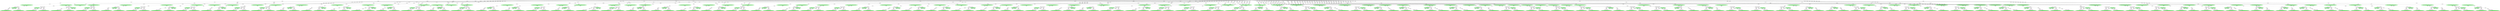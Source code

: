 strict digraph "reflow flowgraph sha256:a571cb5631aa74937406345196025c9f58142bb0ed5f720842a536dadc665b31" {
// Node definitions.
"00129384-extern-n100.r05.s036.Main.cp_out_file-s3://niema-test/n100/r05/n100.r05.s036.tar.gz" [
fillcolor=green
style=filled
];
"003470be-val-";
"004f4683-val-";
"0092e133-intern-n100.r05.s055.Main.fq1-s3://niema-test/n100/r05/n100.r05.s055_R1.fastq" [
fillcolor=green
style=filled
];
"00962775-val-";
"00d017b0-val-";
"01078c04-coerce-n100.r05.s020.Main.fq1";
"013ff543-coerce-n100.r05.s013.Main.fq1";
"0163ef4a-val-";
"0177f5a1-val-";
"01b53624-extern-n100.r05.s022.Main.cp_out_file-s3://niema-test/n100/r05/n100.r05.s022.tar.gz" [
fillcolor=green
style=filled
];
"01d781f2-val-";
"0220f162-coerce-n100.r05.s078.Main.out_file";
"02403d14-val-";
"02411b47-coerce-n100.r05.s055.Main.fq2";
"025206dd-coerce-n100.r05.s078.Main.fq1";
"025f583c-extern-n100.r05.s004.Main.cp_out_file-s3://niema-test/n100/r05/n100.r05.s004.tar.gz" [
fillcolor=green
style=filled
];
"028c8443-val-";
"02969f9f-val-";
"02df9fd4-val-";
"02eda658-val-";
"03045c89-val-";
"0307ec56-intern-n100.r05.s016.Main.fq2-s3://niema-test/n100/r05/n100.r05.s016_R2.fastq" [
fillcolor=green
style=filled
];
"030f898e-extern-n100.r05.s075.Main.cp_out_file-s3://niema-test/n100/r05/n100.r05.s075.tar.gz" [
fillcolor=green
style=filled
];
"0319bb68-val-";
"031cb6e5-intern-n100.r05.s077.Main.fq2-s3://niema-test/n100/r05/n100.r05.s077_R2.fastq" [
fillcolor=green
style=filled
];
"03234233-val-";
"034d39c4-val-";
"03913d8b-val-";
"03bf8a77-exec-n100.r05.s050.Main.out_file" [
fillcolor=green
style=filled
];
"03cfb528-coerce-n100.r05.s022.Main.fq2";
"03fd45e1-val-";
"0403b1ac-val-";
"040e946d-coerce-n100.r05.s032.Main.fq1";
"0420487e-val-";
"0462b63d-extern-n100.r05.s021.Main.cp_out_file-s3://niema-test/n100/r05/n100.r05.s021.tar.gz" [
fillcolor=green
style=filled
];
"048db8dd-val-";
"04a1deea-val-";
"04b5a20f-intern-n100.r05.s070.Main.fq2-s3://niema-test/n100/r05/n100.r05.s070_R2.fastq" [
fillcolor=green
style=filled
];
"04e8de76-val-";
"04f79e7d-val-";
"04fce3c3-coerce-n100.r05.s039.Main.fq2";
"05095bea-val-";
"051a79e0-coerce-n100.r05.s070.Main.out_file";
"05281e19-intern-n100.r05.s020.Main.fq2-s3://niema-test/n100/r05/n100.r05.s020_R2.fastq" [
fillcolor=green
style=filled
];
"052c42b8-exec-n100.r05.s085.Main.out_file" [
fillcolor=green
style=filled
];
"054ad268-val-";
"05690b4d-val-";
"057e0319-coerce-n100.r05.s018.Main.fq1";
"0588d7a5-intern-n100.r05.s043.Main.fq2-s3://niema-test/n100/r05/n100.r05.s043_R2.fastq" [
fillcolor=green
style=filled
];
"05bc4883-val-";
"05cfe223-val-";
"05d3c6da-val-";
"05efa81e-intern-n100.r05.s073.Main.fq1-s3://niema-test/n100/r05/n100.r05.s073_R1.fastq" [
fillcolor=green
style=filled
];
"05f97f3c-coerce-n100.r05.s026.Main.fq1";
"06073390-exec-n100.r05.s063.Main.out_file" [
fillcolor=green
style=filled
];
"061b7997-val-";
"063413d8-coerce-n100.r05.s057.Main.out_file";
"0639ccf1-val-";
"064ce263-val-";
"064f2563-val-";
"06cde370-val-";
"07084ffb-coerce-n100.r05.s072.Main.fq2";
"071193e8-coerce-n100.r05.s001.Main.out_file";
"073b6e29-intern-n100.r05.s054.Main.fq1-s3://niema-test/n100/r05/n100.r05.s054_R1.fastq" [
fillcolor=green
style=filled
];
"073c0623-val-";
"077f7f63-val-";
"07934cb9-coerce-n100.r05.s057.Main.fq2";
"07a8b69a-val-";
"08218cd1-val-";
"0823ee3c-intern-n100.r05.s050.Main.fq2-s3://niema-test/n100/r05/n100.r05.s050_R2.fastq" [
fillcolor=green
style=filled
];
"0876581d-val-";
"087ed4ed-val-";
"0885ea22-coerce-n100.r05.s035.Main.fq1";
"08993eff-val-";
"08e9f687-val-";
"0907ff8d-val-";
"0921284d-val-";
"0931290f-val-";
"097fa815-val-";
"09df4b36-val-";
"09e32bb5-val-";
"0aa3faef-val-";
"0ab1788d-val-";
"0ac506df-intern-n100.r05.s039.Main.fq2-s3://niema-test/n100/r05/n100.r05.s039_R2.fastq" [
fillcolor=green
style=filled
];
"0acc4190-val-";
"0ad1c5b7-val-";
"0b18d8ac-val-";
"0b1d5118-coerce-n100.r05.s071.Main.fq1";
"0b2e0684-val-";
"0b480b21-coerce-n100.r05.s091.Main.fq1";
"0b4af8e6-val-";
"0b598c7d-exec-n100.r05.s019.Main.out_file" [
fillcolor=green
style=filled
];
"0bb5daad-extern-n100.r05.s058.Main.cp_out_file-s3://niema-test/n100/r05/n100.r05.s058.tar.gz" [
fillcolor=green
style=filled
];
"0be10caf-val-";
"0c4bba2c-val-";
"0c5aaffe-val-";
"0c759d55-val-";
"0ca0650e-coerce-n100.r05.s059.Main.out_file";
"0ca87758-exec-n100.r05.s100.Main.out_file" [
fillcolor=green
style=filled
];
"0cdef05b-extern-n100.r05.s083.Main.cp_out_file-s3://niema-test/n100/r05/n100.r05.s083.tar.gz" [
fillcolor=green
style=filled
];
"0cf9978a-coerce-n100.r05.s009.Main.fq2";
"0d1ba55b-val-";
"0d2a88ba-val-";
"0d2b3db8-intern-n100.r05.s056.Main.fq1-s3://niema-test/n100/r05/n100.r05.s056_R1.fastq" [
fillcolor=green
style=filled
];
"0d460263-val-";
"0d46a5d8-val-";
"0d7b636f-val-";
"0da5b42e-val-";
"0da85c59-val-";
"0dd11980-val-";
"0dfbebaa-val-";
"0e01a8ab-intern-n100.r05.s021.Main.fq1-s3://niema-test/n100/r05/n100.r05.s021_R1.fastq" [
fillcolor=green
style=filled
];
"0e097af4-coerce-n100.r05.s076.Main.fq2";
"0e19a874-coerce-n100.r05.s099.Main.fq1";
"0e1a57df-exec-n100.r05.s097.Main.out_file" [
fillcolor=green
style=filled
];
"0e30af20-intern-n100.r05.s082.Main.fq1-s3://niema-test/n100/r05/n100.r05.s082_R1.fastq" [
fillcolor=green
style=filled
];
"0e39b6c8-val-";
"0e4929a5-val-";
"0e942487-val-";
"0f3ba079-val-";
"0f5cd95e-coerce-n100.r05.s028.Main.out_file";
"0f8000aa-val-";
"0f8006f1-coerce-n100.r05.s089.Main.fq1";
"0f834a27-coerce-n100.r05.s007.Main.fq1";
"0fb25194-coerce-n100.r05.s060.Main.fq1";
"0fe8030e-coerce-n100.r05.s022.Main.out_file";
"0ff39579-exec-n100.r05.s040.Main.out_file" [
fillcolor=green
style=filled
];
"101ac5d9-val-";
"10304968-val-";
"1042cb06-val-";
"106ff478-intern-n100.r05.s049.Main.fq2-s3://niema-test/n100/r05/n100.r05.s049_R2.fastq" [
fillcolor=green
style=filled
];
"108a1ce5-val-";
"10d63038-val-";
"114160a6-val-";
"11618334-extern-n100.r05.s067.Main.cp_out_file-s3://niema-test/n100/r05/n100.r05.s067.tar.gz" [
fillcolor=green
style=filled
];
"118b7ad3-val-";
"11c5c08c-coerce-n100.r05.s048.Main.fq2";
"123cc5e9-val-";
"1248709a-intern-n100.r05.s090.Main.fq2-s3://niema-test/n100/r05/n100.r05.s090_R2.fastq" [
fillcolor=green
style=filled
];
"124f4cdd-val-";
"1272ed75-coerce-n100.r05.s012.Main.fq2";
"1304a7d2-val-";
"13279aa5-val-";
"13351687-extern-n100.r05.s062.Main.cp_out_file-s3://niema-test/n100/r05/n100.r05.s062.tar.gz" [
fillcolor=green
style=filled
];
"1343d032-val-";
"1355e691-val-";
"137b5a0d-coerce-n100.r05.s033.Main.out_file";
"13901ba3-val-";
"139fe41f-val-";
"13a679b9-val-";
"13d9de50-coerce-n100.r05.s004.Main.out_file";
"13e3637b-val-";
"1408579e-intern-n100.r05.s019.Main.fq1-s3://niema-test/n100/r05/n100.r05.s019_R1.fastq" [
fillcolor=green
style=filled
];
"14169263-val-";
"148cd5d9-exec-n100.r05.s020.Main.out_file" [
fillcolor=green
style=filled
];
"149e712c-val-";
"1501449b-val-";
"152eb222-exec-n100.r05.s059.Main.out_file" [
fillcolor=green
style=filled
];
"15d1d6ab-coerce-n100.r05.s046.Main.out_file";
"15d924fe-val-";
"15f258ed-intern-n100.r05.s049.Main.fq1-s3://niema-test/n100/r05/n100.r05.s049_R1.fastq" [
fillcolor=green
style=filled
];
"1609f4ba-extern-n100.r05.s057.Main.cp_out_file-s3://niema-test/n100/r05/n100.r05.s057.tar.gz" [
fillcolor=green
style=filled
];
"16156caa-val-";
"163503f7-val-";
"1663abe8-val-";
"1698aa4b-val-";
"169bdc7f-val-";
"16e1bf0c-val-";
"16e7a59e-val-";
"16efa152-val-";
"17230021-val-";
"174dd396-intern-n100.r05.s016.Main.fq1-s3://niema-test/n100/r05/n100.r05.s016_R1.fastq" [
fillcolor=green
style=filled
];
"17555fb8-val-";
"176763f6-exec-n100.r05.s022.Main.out_file" [
fillcolor=green
style=filled
];
"1774f348-val-";
"17a7f0d8-coerce-n100.r05.s014.Main.fq2";
"17cc6a8c-val-";
"17f6af67-val-";
"1808ed0b-exec-n100.r05.s060.Main.out_file" [
fillcolor=green
style=filled
];
"181f6cd6-val-";
"18427b8b-intern-n100.r05.s047.Main.fq2-s3://niema-test/n100/r05/n100.r05.s047_R2.fastq" [
fillcolor=green
style=filled
];
"1849e658-extern-n100.r05.s009.Main.cp_out_file-s3://niema-test/n100/r05/n100.r05.s009.tar.gz" [
fillcolor=green
style=filled
];
"18525727-val-";
"18597628-val-";
"185d71e1-val-";
"186962cb-val-";
"18901ded-val-";
"189368e9-coerce-n100.r05.s034.Main.out_file";
"18d94a36-exec-n100.r05.s077.Main.out_file" [
fillcolor=green
style=filled
];
"18f25641-val-";
"1908a456-val-";
"1912a57f-coerce-n100.r05.s090.Main.out_file";
"1942738c-val-";
"1955f886-val-";
"196c3199-val-";
"198a4489-intern-n100.r05.s041.Main.fq1-s3://niema-test/n100/r05/n100.r05.s041_R1.fastq" [
fillcolor=green
style=filled
];
"199f102b-val-";
"19c31d8a-coerce-n100.r05.s029.Main.out_file";
"1a046337-val-";
"1a050f9d-val-";
"1a055586-exec-n100.r05.s013.Main.out_file" [
fillcolor=green
style=filled
];
"1a392c7e-coerce-n100.r05.s090.Main.fq2";
"1a5df95f-val-";
"1ab45932-val-";
"1ae81a2c-val-";
"1afadd49-intern-n100.r05.s054.Main.fq2-s3://niema-test/n100/r05/n100.r05.s054_R2.fastq" [
fillcolor=green
style=filled
];
"1b4b9558-intern-n100.r05.s053.Main.fq2-s3://niema-test/n100/r05/n100.r05.s053_R2.fastq" [
fillcolor=green
style=filled
];
"1b7b2e28-val-";
"1b9d0397-val-";
"1bc23ac9-val-";
"1bdc9307-coerce-n100.r05.s079.Main.fq2";
"1c4ec0e1-val-";
"1c5be49d-val-";
"1cc01f3d-val-";
"1ce92230-coerce-n100.r05.s007.Main.out_file";
"1cfb3d5a-val-";
"1d05be85-intern-n100.r05.s056.Main.fq2-s3://niema-test/n100/r05/n100.r05.s056_R2.fastq" [
fillcolor=green
style=filled
];
"1d083e2a-coerce-n100.r05.s068.Main.fq1";
"1d115c04-val-";
"1d216e75-val-";
"1d357770-val-";
"1d45684b-val-";
"1d642127-intern-n100.r05.s077.Main.fq1-s3://niema-test/n100/r05/n100.r05.s077_R1.fastq" [
fillcolor=green
style=filled
];
"1d6c7673-val-";
"1d8ba7a9-coerce-n100.r05.s042.Main.out_file";
"1d8fcc3d-intern-n100.r05.s018.Main.fq2-s3://niema-test/n100/r05/n100.r05.s018_R2.fastq" [
fillcolor=green
style=filled
];
"1db741b7-extern-n100.r05.s089.Main.cp_out_file-s3://niema-test/n100/r05/n100.r05.s089.tar.gz" [
fillcolor=green
style=filled
];
"1de96d4a-intern-n100.r05.s045.Main.fq2-s3://niema-test/n100/r05/n100.r05.s045_R2.fastq" [
fillcolor=green
style=filled
];
"1ded4a9e-val-";
"1e2408c5-val-";
"1e604fa9-val-";
"1e808086-exec-n100.r05.s008.Main.out_file" [
fillcolor=green
style=filled
];
"1ed0e508-val-";
"1ee582a2-val-";
"1ef6ae7b-val-";
"1f3806ef-intern-n100.r05.s080.Main.fq1-s3://niema-test/n100/r05/n100.r05.s080_R1.fastq" [
fillcolor=green
style=filled
];
"1f7b8eb9-val-";
"1faa4f3a-coerce-n100.r05.s041.Main.fq2";
"202fcb82-exec-n100.r05.s026.Main.out_file" [
fillcolor=green
style=filled
];
"203061a7-val-";
"203faa55-val-";
"204edc10-val-";
"205cd877-val-";
"209af76e-intern-n100.r05.s069.Main.fq2-s3://niema-test/n100/r05/n100.r05.s069_R2.fastq" [
fillcolor=green
style=filled
];
"20aeaebc-val-";
"20c91581-intern-n100.r05.s065.Main.fq2-s3://niema-test/n100/r05/n100.r05.s065_R2.fastq" [
fillcolor=green
style=filled
];
"20c94b6c-val-";
"20d74fda-coerce-n100.r05.s015.Main.fq2";
"20f16240-val-";
"20fa3430-coerce-n100.r05.s053.Main.fq2";
"210ec5e6-val-";
"210fcbc2-extern-n100.r05.s043.Main.cp_out_file-s3://niema-test/n100/r05/n100.r05.s043.tar.gz" [
fillcolor=green
style=filled
];
"21343d23-val-";
"214e3ab1-val-";
"2153b495-intern-n100.r05.s006.Main.fq2-s3://niema-test/n100/r05/n100.r05.s006_R2.fastq" [
fillcolor=green
style=filled
];
"2184a85f-val-";
"220c7c9b-exec-n100.r05.s056.Main.out_file" [
fillcolor=green
style=filled
];
"220e11b9-val-";
"2215dfd6-intern-n100.r05.s060.Main.fq1-s3://niema-test/n100/r05/n100.r05.s060_R1.fastq" [
fillcolor=green
style=filled
];
"226a75c3-coerce-n100.r05.s003.Main.fq2";
"2288f1dc-intern-n100.r05.s074.Main.fq1-s3://niema-test/n100/r05/n100.r05.s074_R1.fastq" [
fillcolor=green
style=filled
];
"22a1afc8-intern-n100.r05.s020.Main.fq1-s3://niema-test/n100/r05/n100.r05.s020_R1.fastq" [
fillcolor=green
style=filled
];
"22d2ef68-intern-n100.r05.s043.Main.fq1-s3://niema-test/n100/r05/n100.r05.s043_R1.fastq" [
fillcolor=green
style=filled
];
"22d90a75-intern-n100.r05.s033.Main.fq2-s3://niema-test/n100/r05/n100.r05.s033_R2.fastq" [
fillcolor=green
style=filled
];
"22da1749-val-";
"2301213a-intern-n100.r05.s035.Main.fq1-s3://niema-test/n100/r05/n100.r05.s035_R1.fastq" [
fillcolor=green
style=filled
];
"2312e2e8-intern-n100.r05.s092.Main.fq1-s3://niema-test/n100/r05/n100.r05.s092_R1.fastq" [
fillcolor=green
style=filled
];
"23294760-val-";
"234df539-intern-n100.r05.s044.Main.fq2-s3://niema-test/n100/r05/n100.r05.s044_R2.fastq" [
fillcolor=green
style=filled
];
"2355bb4e-intern-n100.r05.s052.Main.fq1-s3://niema-test/n100/r05/n100.r05.s052_R1.fastq" [
fillcolor=green
style=filled
];
"2361748c-val-";
"23e0f8fa-intern-n100.r05.s074.Main.fq2-s3://niema-test/n100/r05/n100.r05.s074_R2.fastq" [
fillcolor=green
style=filled
];
"23f78337-extern-n100.r05.s079.Main.cp_out_file-s3://niema-test/n100/r05/n100.r05.s079.tar.gz" [
fillcolor=green
style=filled
];
"241455f8-val-";
"2448addb-val-";
"24bd94f7-extern-n100.r05.s085.Main.cp_out_file-s3://niema-test/n100/r05/n100.r05.s085.tar.gz" [
fillcolor=green
style=filled
];
"24ca211f-val-";
"24cb34b5-val-";
"25165a0d-val-";
"252b3bef-val-";
"255078e0-extern-n100.r05.s078.Main.cp_out_file-s3://niema-test/n100/r05/n100.r05.s078.tar.gz" [
fillcolor=green
style=filled
];
"2576976b-val-";
"25ae45bd-coerce-n100.r05.s070.Main.fq2";
"26ac297d-exec-n100.r05.s048.Main.out_file" [
fillcolor=green
style=filled
];
"26c1bc9e-val-";
"26c435b9-val-";
"26d48789-coerce-n100.r05.s095.Main.fq1";
"26f09e3b-coerce-n100.r05.s003.Main.fq1";
"2796e3e6-exec-n100.r05.s004.Main.out_file" [
fillcolor=green
style=filled
];
"27c47a12-val-";
"27e41c73-val-";
"27ebca1f-val-";
"2818b89b-val-";
"283dc632-intern-n100.r05.s076.Main.fq1-s3://niema-test/n100/r05/n100.r05.s076_R1.fastq" [
fillcolor=green
style=filled
];
"2843eb1a-val-";
"284ccc18-val-";
"287daec1-coerce-n100.r05.s029.Main.fq1";
"28bedba8-val-";
"28c608d7-intern-n100.r05.s010.Main.fq1-s3://niema-test/n100/r05/n100.r05.s010_R1.fastq" [
fillcolor=green
style=filled
];
"28c707dc-exec-n100.r05.s053.Main.out_file" [
fillcolor=green
style=filled
];
"290ec481-val-";
"291ffa71-extern-n100.r05.s012.Main.cp_out_file-s3://niema-test/n100/r05/n100.r05.s012.tar.gz" [
fillcolor=green
style=filled
];
"29596875-val-";
"295d9499-val-";
"29781c4d-val-";
"298860b6-extern-n100.r05.s019.Main.cp_out_file-s3://niema-test/n100/r05/n100.r05.s019.tar.gz" [
fillcolor=green
style=filled
];
"29aad654-intern-n100.r05.s058.Main.fq1-s3://niema-test/n100/r05/n100.r05.s058_R1.fastq" [
fillcolor=green
style=filled
];
"29b0553d-val-";
"29c57564-val-";
"29d4e1a3-exec-n100.r05.s095.Main.out_file" [
fillcolor=green
style=filled
];
"29e8590a-val-";
"2a1c0162-val-";
"2a2b8a0e-val-";
"2a38f6b6-val-";
"2a5e1f14-coerce-n100.r05.s014.Main.fq1";
"2a631d04-coerce-n100.r05.s095.Main.fq2";
"2a67abf1-val-";
"2adf8cb1-val-";
"2b4e657a-extern-n100.r05.s016.Main.cp_out_file-s3://niema-test/n100/r05/n100.r05.s016.tar.gz" [
fillcolor=green
style=filled
];
"2b4fd61f-val-";
"2b7d481f-val-";
"2b83e746-coerce-n100.r05.s005.Main.out_file";
"2b9bc8e0-intern-n100.r05.s007.Main.fq1-s3://niema-test/n100/r05/n100.r05.s007_R1.fastq" [
fillcolor=green
style=filled
];
"2bb1cf37-val-";
"2bbcb9f6-val-";
"2bbf2ff1-extern-n100.r05.s074.Main.cp_out_file-s3://niema-test/n100/r05/n100.r05.s074.tar.gz" [
fillcolor=green
style=filled
];
"2bc546db-extern-n100.r05.s025.Main.cp_out_file-s3://niema-test/n100/r05/n100.r05.s025.tar.gz" [
fillcolor=green
style=filled
];
"2bcaad3b-val-";
"2be4cd75-intern-n100.r05.s059.Main.fq1-s3://niema-test/n100/r05/n100.r05.s059_R1.fastq" [
fillcolor=green
style=filled
];
"2c047153-coerce-n100.r05.s056.Main.fq1";
"2c165d9c-val-";
"2c31fea9-val-";
"2c37d122-val-";
"2c9c2846-intern-n100.r05.s088.Main.fq2-s3://niema-test/n100/r05/n100.r05.s088_R2.fastq" [
fillcolor=green
style=filled
];
"2c9f78ec-val-";
"2cc63ba1-val-";
"2cca6530-val-";
"2cecd3fe-coerce-n100.r05.s038.Main.out_file";
"2cefce36-val-";
"2d4d9fb5-intern-n100.r05.s036.Main.fq1-s3://niema-test/n100/r05/n100.r05.s036_R1.fastq" [
fillcolor=green
style=filled
];
"2d626797-val-";
"2d744b75-intern-n100.r05.s015.Main.fq2-s3://niema-test/n100/r05/n100.r05.s015_R2.fastq" [
fillcolor=green
style=filled
];
"2dcd543f-val-";
"2dcf943c-val-";
"2e04c7b0-intern-n100.r05.s021.Main.fq2-s3://niema-test/n100/r05/n100.r05.s021_R2.fastq" [
fillcolor=green
style=filled
];
"2e0ab695-val-";
"2e149caf-val-";
"2e2c4f1c-intern-n100.r05.s062.Main.fq2-s3://niema-test/n100/r05/n100.r05.s062_R2.fastq" [
fillcolor=green
style=filled
];
"2e446e74-val-";
"2e679db3-extern-n100.r05.s039.Main.cp_out_file-s3://niema-test/n100/r05/n100.r05.s039.tar.gz" [
fillcolor=green
style=filled
];
"2ea447ff-val-";
"2eb93b76-val-";
"2f580808-val-";
"2f60830e-val-";
"2f6e3eae-coerce-n100.r05.s043.Main.fq1";
"2f72d059-val-";
"2f7f483f-val-";
"2fb723b0-val-";
"2fc7e6ad-val-";
"2fd42e4b-val-";
"2ff7e1c2-exec-n100.r05.s064.Main.out_file" [
fillcolor=green
style=filled
];
"2ffbdee9-coerce-n100.r05.s010.Main.fq1";
"300afab8-coerce-n100.r05.s068.Main.fq2";
"3014b0be-val-";
"3052d564-val-";
"306f02a8-extern-n100.r05.s098.Main.cp_out_file-s3://niema-test/n100/r05/n100.r05.s098.tar.gz" [
fillcolor=green
style=filled
];
"30948390-val-";
"30b97406-val-";
"30c33b26-coerce-n100.r05.s052.Main.out_file";
"30cec63a-val-";
"30d6cac0-val-";
"30fbfd66-val-";
"31018e51-coerce-n100.r05.s034.Main.fq1";
"3142f842-val-";
"3145944b-val-";
"31481e5f-val-";
"316ad6c2-val-";
"31803781-val-";
"3194fd2a-exec-n100.r05.s051.Main.out_file" [
fillcolor=green
style=filled
];
"31cf4d7e-intern-n100.r05.s051.Main.fq2-s3://niema-test/n100/r05/n100.r05.s051_R2.fastq" [
fillcolor=green
style=filled
];
"31f9c965-intern-n100.r05.s050.Main.fq1-s3://niema-test/n100/r05/n100.r05.s050_R1.fastq" [
fillcolor=green
style=filled
];
"322fadca-val-";
"32c6373a-val-";
"32cd5239-val-";
"3303c7f0-val-";
"330504ea-val-";
"3308d819-val-";
"33101174-val-";
"3325d805-intern-n100.r05.s036.Main.fq2-s3://niema-test/n100/r05/n100.r05.s036_R2.fastq" [
fillcolor=green
style=filled
];
"335c8e33-val-";
"336b68b0-val-";
"33db81cc-extern-n100.r05.s005.Main.cp_out_file-s3://niema-test/n100/r05/n100.r05.s005.tar.gz" [
fillcolor=green
style=filled
];
"34045a64-coerce-n100.r05.s024.Main.out_file";
"34399e16-intern-n100.r05.s072.Main.fq1-s3://niema-test/n100/r05/n100.r05.s072_R1.fastq" [
fillcolor=green
style=filled
];
"343b1b57-val-";
"344e1b93-extern-n100.r05.s052.Main.cp_out_file-s3://niema-test/n100/r05/n100.r05.s052.tar.gz" [
fillcolor=green
style=filled
];
"348dcb35-intern-n100.r05.s044.Main.fq1-s3://niema-test/n100/r05/n100.r05.s044_R1.fastq" [
fillcolor=green
style=filled
];
"349041f4-extern-n100.r05.s023.Main.cp_out_file-s3://niema-test/n100/r05/n100.r05.s023.tar.gz" [
fillcolor=green
style=filled
];
"3492aca4-val-";
"34a2b4b3-intern-n100.r05.s064.Main.fq1-s3://niema-test/n100/r05/n100.r05.s064_R1.fastq" [
fillcolor=green
style=filled
];
"34b78324-coerce-n100.r05.s021.Main.fq1";
"34f9cf68-val-";
"34fefb0e-val-";
"35086ed2-val-";
"3518f790-exec-n100.r05.s003.Main.out_file" [
fillcolor=green
style=filled
];
"352b3bc8-val-";
"355614dc-val-";
"3575684a-val-";
"3597d610-val-";
"35c1b4c8-val-";
"35d2bb02-val-";
"35e3fc4a-val-";
"36002489-val-";
"3612d675-intern-n100.r05.s009.Main.fq2-s3://niema-test/n100/r05/n100.r05.s009_R2.fastq" [
fillcolor=green
style=filled
];
"367c8ecb-val-";
"369af830-val-";
"369dedde-val-";
"36a434b7-val-";
"36b22e83-val-";
"36cc1bf1-coerce-n100.r05.s007.Main.fq2";
"36f55086-val-";
"36f5d856-val-";
"36ff7de6-val-";
"3727e14b-coerce-n100.r05.s029.Main.fq2";
"37385e88-val-";
"37a1bbce-val-";
"37eb25e3-exec-n100.r05.s047.Main.out_file" [
fillcolor=green
style=filled
];
"37ebc8aa-val-";
"37f98da5-val-";
"37ffc652-val-";
"3884ff52-val-";
"38870a72-extern-n100.r05.s073.Main.cp_out_file-s3://niema-test/n100/r05/n100.r05.s073.tar.gz" [
fillcolor=green
style=filled
];
"38918a85-val-";
"38956cc4-val-";
"38b5210c-val-";
"38de0646-val-";
"39085e83-val-";
"3946a1b9-coerce-n100.r05.s005.Main.fq2";
"3956ccfc-extern-n100.r05.s055.Main.cp_out_file-s3://niema-test/n100/r05/n100.r05.s055.tar.gz" [
fillcolor=green
style=filled
];
"3975dc63-val-";
"39b78c76-intern-n100.r05.s075.Main.fq2-s3://niema-test/n100/r05/n100.r05.s075_R2.fastq" [
fillcolor=green
style=filled
];
"39da930f-coerce-n100.r05.s045.Main.fq2";
"3a13aa7a-intern-n100.r05.s053.Main.fq1-s3://niema-test/n100/r05/n100.r05.s053_R1.fastq" [
fillcolor=green
style=filled
];
"3a739fac-val-";
"3ac11201-val-";
"3ad7b143-val-";
"3af6a1b7-intern-n100.r05.s073.Main.fq2-s3://niema-test/n100/r05/n100.r05.s073_R2.fastq" [
fillcolor=green
style=filled
];
"3b0c8da6-val-";
"3b269269-coerce-n100.r05.s100.Main.fq2";
"3b360bf5-val-";
"3b70a4e6-extern-n100.r05.s094.Main.cp_out_file-s3://niema-test/n100/r05/n100.r05.s094.tar.gz" [
fillcolor=green
style=filled
];
"3b780814-val-";
"3baaabf3-intern-n100.r05.s086.Main.fq1-s3://niema-test/n100/r05/n100.r05.s086_R1.fastq" [
fillcolor=green
style=filled
];
"3bb67208-val-";
"3be24a39-coerce-n100.r05.s056.Main.fq2";
"3bf5dab1-val-";
"3c17b223-val-";
"3c2a3b20-val-";
"3c35aa01-val-";
"3c3f68f1-val-";
"3c552cfa-val-";
"3c73603f-val-";
"3c7aa7bd-val-";
"3c8ff21d-val-";
"3c949bc3-val-";
"3cf7231d-coerce-n100.r05.s093.Main.fq1";
"3d7173d7-coerce-n100.r05.s059.Main.fq1";
"3dac6827-val-";
"3dd0dd6b-val-";
"3df575fc-val-";
"3df9c66b-val-";
"3e0e8f16-intern-n100.r05.s003.Main.fq2-s3://niema-test/n100/r05/n100.r05.s003_R2.fastq" [
fillcolor=green
style=filled
];
"3e1198ed-val-";
"3e15865f-coerce-n100.r05.s096.Main.fq2";
"3e1a3b0c-val-";
"3e28060e-val-";
"3e48121e-coerce-n100.r05.s084.Main.out_file";
"3e73bb13-val-";
"3eb389ba-val-";
"3ed3b844-coerce-n100.r05.s047.Main.fq1";
"3f078487-val-";
"3f1aae70-coerce-n100.r05.s080.Main.fq2";
"3f3ac152-extern-n100.r05.s059.Main.cp_out_file-s3://niema-test/n100/r05/n100.r05.s059.tar.gz" [
fillcolor=green
style=filled
];
"3f4ecdf6-coerce-n100.r05.s020.Main.fq2";
"3f8cdb5a-val-";
"3f90a732-coerce-n100.r05.s064.Main.out_file";
"3f995e32-val-";
"3fb0c737-val-";
"3feafbaa-val-";
"3ff6d7bd-val-";
"401aff88-val-";
"406c68f7-val-";
"408e8f4c-val-";
"40a2d5f1-val-";
"40bcfe3c-val-";
"40c3d617-val-";
"40dbedfb-val-";
"40e93ad6-exec-n100.r05.s038.Main.out_file" [
fillcolor=green
style=filled
];
"40f68db0-coerce-n100.r05.s080.Main.fq1";
"410e42f3-exec-n100.r05.s006.Main.out_file" [
fillcolor=green
style=filled
];
"4153579f-val-";
"417e8e44-val-";
"41feb7b4-val-";
"420b225c-coerce-n100.r05.s092.Main.fq1";
"42587540-val-";
"426928d3-val-";
"428c4893-val-";
"42a8826d-coerce-n100.r05.s042.Main.fq2";
"42b0ed2a-coerce-n100.r05.s096.Main.fq1";
"42b33818-val-";
"43209043-val-";
"4340d6c5-val-";
"437f2255-val-";
"439892ba-val-";
"43a48dfd-val-";
"43ad9f0c-val-";
"43af95af-coerce-n100.r05.s062.Main.fq1";
"43de9b31-coerce-n100.r05.s023.Main.fq2";
"43e516d3-val-";
"43fa4351-coerce-n100.r05.s011.Main.fq1";
"441b8673-val-";
"44dec151-val-";
"44f725e9-coerce-n100.r05.s064.Main.fq2";
"44fc334a-extern-n100.r05.s061.Main.cp_out_file-s3://niema-test/n100/r05/n100.r05.s061.tar.gz" [
fillcolor=green
style=filled
];
"453ea2a5-val-";
"457e3377-val-";
"458cad3e-val-";
"45c5099f-intern-n100.r05.s004.Main.fq1-s3://niema-test/n100/r05/n100.r05.s004_R1.fastq" [
fillcolor=green
style=filled
];
"462bfe9a-val-";
"463720ec-val-";
"46778795-val-";
"467f2e56-val-";
"46b39314-val-";
"46c0112c-extern-n100.r05.s044.Main.cp_out_file-s3://niema-test/n100/r05/n100.r05.s044.tar.gz" [
fillcolor=green
style=filled
];
"46c01639-val-";
"47374ac3-coerce-n100.r05.s031.Main.fq2";
"475b1ffc-val-";
"47da8193-val-";
"485a62d9-val-";
"485e9496-val-";
"486ce591-val-";
"489f679c-coerce-n100.r05.s079.Main.out_file";
"48c96476-exec-n100.r05.s001.Main.out_file" [
fillcolor=green
style=filled
];
"48f95c2b-coerce-n100.r05.s096.Main.out_file";
"49e7f424-val-";
"49feda8a-coerce-n100.r05.s039.Main.out_file";
"4a0e4c4b-val-";
"4a7c75dc-val-";
"4a97f299-val-";
"4ab6629b-val-";
"4abdcd5f-val-";
"4ae8d31b-intern-n100.r05.s085.Main.fq2-s3://niema-test/n100/r05/n100.r05.s085_R2.fastq" [
fillcolor=green
style=filled
];
"4af71a7e-exec-n100.r05.s091.Main.out_file" [
fillcolor=green
style=filled
];
"4b176b37-val-";
"4b582963-val-";
"4b653d94-val-";
"4b7a473b-val-";
"4b9eaad4-val-";
"4c19f4b4-val-";
"4c3c8124-val-";
"4c44bf72-val-";
"4c4b94f1-coerce-n100.r05.s063.Main.fq1";
"4c4c1e42-extern-n100.r05.s060.Main.cp_out_file-s3://niema-test/n100/r05/n100.r05.s060.tar.gz" [
fillcolor=green
style=filled
];
"4c6b5900-coerce-n100.r05.s082.Main.fq1";
"4c7a60f3-val-";
"4c8e9ef0-coerce-n100.r05.s067.Main.fq1";
"4ca936e3-coerce-n100.r05.s026.Main.out_file";
"4cc7e2ea-val-";
"4cdd118a-coerce-n100.r05.s045.Main.fq1";
"4cfcd08a-extern-n100.r05.s063.Main.cp_out_file-s3://niema-test/n100/r05/n100.r05.s063.tar.gz" [
fillcolor=green
style=filled
];
"4d2c7f2a-val-";
"4d3a7c3e-extern-n100.r05.s090.Main.cp_out_file-s3://niema-test/n100/r05/n100.r05.s090.tar.gz" [
fillcolor=green
style=filled
];
"4d5e7624-coerce-n100.r05.s050.Main.fq2";
"4d700c1e-coerce-n100.r05.s081.Main.out_file";
"4d7d7d05-val-";
"4d872819-intern-n100.r05.s026.Main.fq1-s3://niema-test/n100/r05/n100.r05.s026_R1.fastq" [
fillcolor=green
style=filled
];
"4d8d06eb-val-";
"4d9edccd-val-";
"4dc168ba-intern-n100.r05.s051.Main.fq1-s3://niema-test/n100/r05/n100.r05.s051_R1.fastq" [
fillcolor=green
style=filled
];
"4deb6c27-val-";
"4def02a9-coerce-n100.r05.s088.Main.fq1";
"4e01362c-val-";
"4e02d705-val-";
"4e7609db-exec-n100.r05.s011.Main.out_file" [
fillcolor=green
style=filled
];
"4e86f9d5-val-";
"4ea586ad-val-";
"4ea7450d-exec-n100.r05.s062.Main.out_file" [
fillcolor=green
style=filled
];
"4eb6c3b9-val-";
"4edb9cf6-val-";
"4f192259-val-";
"4f5c382d-val-";
"4f79754c-coerce-n100.r05.s050.Main.out_file";
"4f8ac826-coerce-n100.r05.s028.Main.fq2";
"4f9ec7fa-coerce-n100.r05.s077.Main.out_file";
"4fa403a4-intern-n100.r05.s035.Main.fq2-s3://niema-test/n100/r05/n100.r05.s035_R2.fastq" [
fillcolor=green
style=filled
];
"4fea98c8-val-";
"4ffd009c-val-";
"500d4b4b-val-";
"5015441f-val-";
"5022c52e-val-";
"50800e41-val-";
"508c00e6-val-";
"50b364ac-val-";
"50d1de0e-val-";
"50da9a8d-val-";
"514f94b4-val-";
"518e6073-val-";
"51a58b3b-extern-n100.r05.s084.Main.cp_out_file-s3://niema-test/n100/r05/n100.r05.s084.tar.gz" [
fillcolor=green
style=filled
];
"51def252-val-";
"51eeaff8-val-";
"52148429-val-";
"524b79ab-coerce-n100.r05.s066.Main.out_file";
"52b951ed-val-";
"52c37016-val-";
"52decb8b-val-";
"52df819c-val-";
"530f72df-intern-n100.r05.s099.Main.fq2-s3://niema-test/n100/r05/n100.r05.s099_R2.fastq" [
fillcolor=green
style=filled
];
"533887dd-intern-n100.r05.s066.Main.fq1-s3://niema-test/n100/r05/n100.r05.s066_R1.fastq" [
fillcolor=green
style=filled
];
"5340064b-val-";
"5361eaa1-val-";
"539ed948-intern-n100.r05.s098.Main.fq1-s3://niema-test/n100/r05/n100.r05.s098_R1.fastq" [
fillcolor=green
style=filled
];
"53a04c3b-coerce-n100.r05.s087.Main.fq2";
"53c7bfc1-val-";
"53ce850d-val-";
"546a0dba-coerce-n100.r05.s092.Main.fq2";
"547effcf-extern-n100.r05.s045.Main.cp_out_file-s3://niema-test/n100/r05/n100.r05.s045.tar.gz" [
fillcolor=green
style=filled
];
"548d59c3-val-";
"54c07493-val-";
"54d68bac-val-";
"54d8dab8-val-";
"54d93335-val-";
"54fccac4-val-";
"54feaa38-val-";
"5550d673-val-";
"5575cf44-intern-n100.r05.s061.Main.fq1-s3://niema-test/n100/r05/n100.r05.s061_R1.fastq" [
fillcolor=green
style=filled
];
"5584a5a3-extern-n100.r05.s001.Main.cp_out_file-s3://niema-test/n100/r05/n100.r05.s001.tar.gz" [
fillcolor=green
style=filled
];
"55938eac-val-";
"55a9b804-extern-n100.r05.s035.Main.cp_out_file-s3://niema-test/n100/r05/n100.r05.s035.tar.gz" [
fillcolor=green
style=filled
];
"55edd35e-val-";
"55fa0156-exec-n100.r05.s027.Main.out_file" [
fillcolor=green
style=filled
];
"5626bda5-val-";
"5632bb7c-val-";
"56407eee-val-";
"5653e182-val-";
"567731c1-val-";
"567af29f-intern-n100.r05.s038.Main.fq1-s3://niema-test/n100/r05/n100.r05.s038_R1.fastq" [
fillcolor=green
style=filled
];
"56b93be7-val-";
"56cc3588-val-";
"57156ac9-intern-n100.r05.s084.Main.fq2-s3://niema-test/n100/r05/n100.r05.s084_R2.fastq" [
fillcolor=green
style=filled
];
"57665046-val-";
"5776cd20-val-";
"579324e3-val-";
"57ea43f8-val-";
"5807bcfe-val-";
"582c5da4-coerce-n100.r05.s079.Main.fq1";
"58573c59-coerce-n100.r05.s030.Main.fq2";
"58611434-extern-n100.r05.s095.Main.cp_out_file-s3://niema-test/n100/r05/n100.r05.s095.tar.gz" [
fillcolor=green
style=filled
];
"589ea0ab-val-";
"58c7319a-val-";
"5902e738-coerce-n100.r05.s011.Main.fq2";
"591be4b3-val-";
"595133e0-extern-n100.r05.s042.Main.cp_out_file-s3://niema-test/n100/r05/n100.r05.s042.tar.gz" [
fillcolor=green
style=filled
];
"59b3d80a-val-";
"5a295e8d-val-";
"5a78219a-val-";
"5aa70f2e-val-";
"5ac4a21e-val-";
"5b066e98-coerce-n100.r05.s092.Main.out_file";
"5b206f70-val-";
"5b62101d-exec-n100.r05.s052.Main.out_file" [
fillcolor=green
style=filled
];
"5b7deaf5-val-";
"5bc1a5d3-val-";
"5bfdbc30-val-";
"5c0cc62e-exec-n100.r05.s096.Main.out_file" [
fillcolor=green
style=filled
];
"5c5e594f-extern-n100.r05.s096.Main.cp_out_file-s3://niema-test/n100/r05/n100.r05.s096.tar.gz" [
fillcolor=green
style=filled
];
"5c71ac68-val-";
"5cabfa00-val-";
"5cc9210a-val-";
"5cebe2c4-extern-n100.r05.s072.Main.cp_out_file-s3://niema-test/n100/r05/n100.r05.s072.tar.gz" [
fillcolor=green
style=filled
];
"5cecfc61-intern-n100.r05.s093.Main.fq2-s3://niema-test/n100/r05/n100.r05.s093_R2.fastq" [
fillcolor=green
style=filled
];
"5cff4c01-val-";
"5d03d070-val-";
"5d536e49-val-";
"5d6d4385-exec-n100.r05.s017.Main.out_file" [
fillcolor=green
style=filled
];
"5dd79db2-val-";
"5de99f78-coerce-n100.r05.s094.Main.fq2";
"5e06fcf2-val-";
"5e166098-val-";
"5ea3260e-val-";
"5eab829c-val-";
"5eb6154d-val-";
"5ecff74c-val-";
"5eeaecaf-val-";
"5f075200-val-";
"5f4858ee-coerce-n100.r05.s053.Main.fq1";
"5f7e20c5-val-";
"5f85adb8-intern-n100.r05.s094.Main.fq1-s3://niema-test/n100/r05/n100.r05.s094_R1.fastq" [
fillcolor=green
style=filled
];
"5f96576e-coerce-n100.r05.s087.Main.out_file";
"5fcbf56c-val-";
"5fd86aec-coerce-n100.r05.s015.Main.fq1";
"5fdbd2cb-val-";
"5fdeb6ce-val-";
"600a41d2-coerce-n100.r05.s027.Main.fq2";
"60192d8b-val-";
"602d1523-val-";
"607c888e-extern-n100.r05.s087.Main.cp_out_file-s3://niema-test/n100/r05/n100.r05.s087.tar.gz" [
fillcolor=green
style=filled
];
"60977168-val-";
"60bd5323-val-";
"60d00b9d-val-";
"60da0bf2-extern-n100.r05.s020.Main.cp_out_file-s3://niema-test/n100/r05/n100.r05.s020.tar.gz" [
fillcolor=green
style=filled
];
"60f3351a-val-";
"60f7f66d-val-";
"61005c0a-val-";
"616f35f1-val-";
"61b93c2e-val-";
"61bd3c07-extern-n100.r05.s068.Main.cp_out_file-s3://niema-test/n100/r05/n100.r05.s068.tar.gz" [
fillcolor=green
style=filled
];
"61cc72b9-coerce-n100.r05.s006.Main.fq1";
"61da086a-val-";
"61fdc0ae-intern-n100.r05.s067.Main.fq1-s3://niema-test/n100/r05/n100.r05.s067_R1.fastq" [
fillcolor=green
style=filled
];
"62215d74-val-";
"62342884-exec-n100.r05.s083.Main.out_file" [
fillcolor=green
style=filled
];
"624bb2c6-val-";
"624e1ab6-val-";
"62506ada-coerce-n100.r05.s097.Main.fq1";
"626a4932-val-";
"626ae4ae-val-";
"627ecfff-val-";
"628ca1a3-val-";
"62cb5930-val-";
"62d16a36-extern-n100.r05.s066.Main.cp_out_file-s3://niema-test/n100/r05/n100.r05.s066.tar.gz" [
fillcolor=green
style=filled
];
"62e1014e-val-";
"630e25f8-val-";
"6320c467-val-";
"6326cc5f-intern-n100.r05.s007.Main.fq2-s3://niema-test/n100/r05/n100.r05.s007_R2.fastq" [
fillcolor=green
style=filled
];
"63400261-val-";
"63646399-coerce-n100.r05.s080.Main.out_file";
"63793483-val-";
"63ced2e7-val-";
"644f6a79-val-";
"64601f5a-val-";
"648c657f-val-";
"649320d2-val-";
"64aee89e-val-";
"650d2d15-coerce-n100.r05.s044.Main.fq2";
"650d2fba-val-";
"65231536-coerce-n100.r05.s074.Main.fq1";
"6532c11a-val-";
"6540c8f9-val-";
"655d7102-val-";
"65a4df35-val-";
"65c1127f-val-";
"65deac98-exec-n100.r05.s005.Main.out_file" [
fillcolor=green
style=filled
];
"65e44eed-val-";
"66245589-val-";
"66437eb9-val-";
"666602ee-val-";
"66688744-val-";
"6692ef5f-val-";
"66996318-val-";
"66a43f0f-val-";
"66c3af1a-extern-n100.r05.s010.Main.cp_out_file-s3://niema-test/n100/r05/n100.r05.s010.tar.gz" [
fillcolor=green
style=filled
];
"66fb53f9-extern-n100.r05.s076.Main.cp_out_file-s3://niema-test/n100/r05/n100.r05.s076.tar.gz" [
fillcolor=green
style=filled
];
"6703387b-val-";
"67673b64-coerce-n100.r05.s054.Main.fq1";
"679182fc-val-";
"67971600-exec-n100.r05.s046.Main.out_file" [
fillcolor=green
style=filled
];
"67b68c1a-extern-n100.r05.s024.Main.cp_out_file-s3://niema-test/n100/r05/n100.r05.s024.tar.gz" [
fillcolor=green
style=filled
];
"67e84c1c-val-";
"6820038c-val-";
"6828be07-val-";
"68a15720-val-";
"68cd0a6f-coerce-n100.r05.s050.Main.fq1";
"68ffbf35-coerce-n100.r05.s058.Main.fq2";
"69000a23-extern-n100.r05.s007.Main.cp_out_file-s3://niema-test/n100/r05/n100.r05.s007.tar.gz" [
fillcolor=green
style=filled
];
"690718aa-intern-n100.r05.s091.Main.fq2-s3://niema-test/n100/r05/n100.r05.s091_R2.fastq" [
fillcolor=green
style=filled
];
"6924fef5-val-";
"694a8ba0-val-";
"694c878b-val-";
"6951d376-val-";
"69566324-val-";
"69724c89-val-";
"69993f59-coerce-n100.r05.s011.Main.out_file";
"69a8a628-val-";
"6a125799-val-";
"6a38569e-coerce-n100.r05.s039.Main.fq1";
"6a6e320b-coerce-n100.r05.s055.Main.fq1";
"6a796098-val-";
"6a8668e2-val-";
"6acf28e7-val-";
"6acffc09-coerce-n100.r05.s063.Main.out_file";
"6ad60d8c-val-";
"6adc6bc1-val-";
"6b0dfa95-val-";
"6b2232e2-coerce-n100.r05.s076.Main.out_file";
"6b427007-val-";
"6b5a1cba-intern-n100.r05.s017.Main.fq2-s3://niema-test/n100/r05/n100.r05.s017_R2.fastq" [
fillcolor=green
style=filled
];
"6b71f0be-val-";
"6b77ba1f-val-";
"6bab3760-val-";
"6be95761-val-";
"6c0c0d59-val-";
"6c11791c-coerce-n100.r05.s017.Main.fq2";
"6c16639a-coerce-n100.r05.s035.Main.out_file";
"6c27cb76-intern-n100.r05.s072.Main.fq2-s3://niema-test/n100/r05/n100.r05.s072_R2.fastq" [
fillcolor=green
style=filled
];
"6c3039da-val-";
"6c3101f7-val-";
"6c345b88-val-";
"6c4d90e3-val-";
"6c6cde7e-intern-n100.r05.s022.Main.fq2-s3://niema-test/n100/r05/n100.r05.s022_R2.fastq" [
fillcolor=green
style=filled
];
"6c78922e-val-";
"6c799617-val-";
"6ca8b082-val-";
"6cc15be5-coerce-n100.r05.s027.Main.fq1";
"6cc3cabb-val-";
"6cc4bbb5-coerce-n100.r05.s012.Main.out_file";
"6d1bcb2c-val-";
"6d712f07-val-";
"6d88727f-intern-n100.r05.s012.Main.fq2-s3://niema-test/n100/r05/n100.r05.s012_R2.fastq" [
fillcolor=green
style=filled
];
"6d95331f-val-";
"6d9858cd-val-";
"6db23dd4-coerce-n100.r05.s069.Main.out_file";
"6db27243-coerce-n100.r05.s004.Main.fq1";
"6dd2323b-val-";
"6dfa333e-val-";
"6e31679c-val-";
"6e8029a3-coerce-n100.r05.s008.Main.fq1";
"6e9be2ed-coerce-n100.r05.s013.Main.out_file";
"6ea30751-coerce-n100.r05.s069.Main.fq2";
"6eaccdc5-val-";
"6ebb46aa-val-";
"6edf184b-val-";
"6ee6d3fd-val-";
"6f2ac316-val-";
"6f2e0a28-val-";
"6fa0a4b3-exec-n100.r05.s033.Main.out_file" [
fillcolor=green
style=filled
];
"6fa34e88-coerce-n100.r05.s052.Main.fq1";
"6fbbe07d-val-";
"7002dade-val-";
"7037b8df-coerce-n100.r05.s012.Main.fq1";
"7054c038-val-";
"7083a516-val-";
"70fb9fdb-val-";
"711c5c48-coerce-n100.r05.s016.Main.fq1";
"711e69fc-val-";
"714ab101-coerce-n100.r05.s093.Main.fq2";
"71696185-val-";
"717e1101-val-";
"719edbbb-val-";
"71c1862a-val-";
"71c5037d-val-";
"7202b29d-val-";
"72096d51-val-";
"72159354-val-";
"722d6db7-intern-n100.r05.s061.Main.fq2-s3://niema-test/n100/r05/n100.r05.s061_R2.fastq" [
fillcolor=green
style=filled
];
"7239a3b2-val-";
"7256e4b5-val-";
"7287bef3-val-";
"72adb02e-val-";
"7310665d-coerce-n100.r05.s021.Main.out_file";
"732419df-coerce-n100.r05.s073.Main.out_file";
"73499cf9-coerce-n100.r05.s084.Main.fq1";
"737d8ec5-val-";
"7382010f-val-";
"73820e17-val-";
"73941db7-val-";
"73badf1c-val-";
"73f8c2d9-val-";
"740a2bef-coerce-n100.r05.s070.Main.fq1";
"744a56c4-val-";
"74b46b98-intern-n100.r05.s002.Main.fq1-s3://niema-test/n100/r05/n100.r05.s002_R1.fastq" [
fillcolor=green
style=filled
];
"74e5e5ad-val-";
"7511b2d3-val-";
"752dc282-coerce-n100.r05.s051.Main.fq1";
"753a75f7-coerce-n100.r05.s046.Main.fq2";
"7556a54c-val-";
"75c2c441-val-";
"761f920f-coerce-n100.r05.s047.Main.fq2";
"762bfb98-coerce-n100.r05.s098.Main.fq1";
"763667cd-val-";
"763d6943-coerce-n100.r05.s083.Main.out_file";
"76629c4e-val-";
"7692a117-val-";
"76935785-val-";
"76b90af6-coerce-n100.r05.s100.Main.out_file";
"76cec1ba-val-";
"76d80b72-intern-n100.r05.s038.Main.fq2-s3://niema-test/n100/r05/n100.r05.s038_R2.fastq" [
fillcolor=green
style=filled
];
"76f2522c-intern-n100.r05.s065.Main.fq1-s3://niema-test/n100/r05/n100.r05.s065_R1.fastq" [
fillcolor=green
style=filled
];
"76f9823f-val-";
"77010183-val-";
"7724acc3-val-";
"7745ef03-val-";
"77468d76-val-";
"774a29c7-coerce-n100.r05.s061.Main.fq1";
"774ee4c3-val-";
"7759709e-val-";
"775f9414-intern-n100.r05.s091.Main.fq1-s3://niema-test/n100/r05/n100.r05.s091_R1.fastq" [
fillcolor=green
style=filled
];
"776a40a3-val-";
"777a4ca0-exec-n100.r05.s099.Main.out_file" [
fillcolor=green
style=filled
];
"77c782ad-val-";
"77d16093-val-";
"77f1e1cb-val-";
"7825b637-val-";
"7828f1af-val-";
"78825bf6-val-";
"78c58703-val-";
"78cbf16d-val-";
"78dbc960-val-";
"78f022ac-val-";
"7915a1f3-extern-n100.r05.s008.Main.cp_out_file-s3://niema-test/n100/r05/n100.r05.s008.tar.gz" [
fillcolor=green
style=filled
];
"795fb623-coerce-n100.r05.s098.Main.fq2";
"797cb5b1-val-";
"7986177c-val-";
"79952813-val-";
"79b0a24b-coerce-n100.r05.s064.Main.fq1";
"79bf947d-val-";
"79c472b5-val-";
"79d84adc-val-";
"7a1ae99d-val-";
"7a1c4e04-val-";
"7a1c5e9d-val-";
"7a435dd6-intern-n100.r05.s089.Main.fq2-s3://niema-test/n100/r05/n100.r05.s089_R2.fastq" [
fillcolor=green
style=filled
];
"7a49f0d9-val-";
"7a78d93d-val-";
"7a99a567-val-";
"7ab53762-val-";
"7ae0663f-coerce-n100.r05.s077.Main.fq2";
"7b12b723-val-";
"7b536205-val-";
"7b5fc3fc-val-";
"7b5fddd4-coerce-n100.r05.s004.Main.fq2";
"7b658316-coerce-n100.r05.s025.Main.out_file";
"7b8d0ce6-coerce-n100.r05.s077.Main.fq1";
"7bce8bcb-val-";
"7bd67c92-val-";
"7bfb0b75-intern-n100.r05.s071.Main.fq1-s3://niema-test/n100/r05/n100.r05.s071_R1.fastq" [
fillcolor=green
style=filled
];
"7c1db1b2-coerce-n100.r05.s061.Main.out_file";
"7c2051b2-exec-n100.r05.s024.Main.out_file" [
fillcolor=green
style=filled
];
"7c39b7e8-val-";
"7c409e22-coerce-n100.r05.s001.Main.fq2";
"7c575b40-val-";
"7c5932bc-exec-n100.r05.s076.Main.out_file" [
fillcolor=green
style=filled
];
"7c8ff7d4-coerce-n100.r05.s006.Main.fq2";
"7d08402b-val-";
"7d55da67-val-";
"7d6949d6-val-";
"7dc58bde-val-";
"7e6b1220-intern-n100.r05.s097.Main.fq1-s3://niema-test/n100/r05/n100.r05.s097_R1.fastq" [
fillcolor=green
style=filled
];
"7e7c7489-val-";
"7e8326f5-intern-n100.r05.s083.Main.fq1-s3://niema-test/n100/r05/n100.r05.s083_R1.fastq" [
fillcolor=green
style=filled
];
"7e89f660-val-";
"7e922f89-intern-n100.r05.s005.Main.fq2-s3://niema-test/n100/r05/n100.r05.s005_R2.fastq" [
fillcolor=green
style=filled
];
"7e94b571-val-";
"7eb5b6dd-val-";
"7ee10bfc-intern-n100.r05.s064.Main.fq2-s3://niema-test/n100/r05/n100.r05.s064_R2.fastq" [
fillcolor=green
style=filled
];
"7eef4b97-val-";
"7f4891e4-val-";
"7f4f8c2f-intern-n100.r05.s100.Main.fq1-s3://niema-test/n100/r05/n100.r05.s100_R1.fastq" [
fillcolor=green
style=filled
];
"7f5e254e-val-";
"7f84dca4-val-";
"7fcac0f4-val-";
"7fe52834-val-";
"800ecbfe-val-";
"80312778-val-";
"8033f135-val-";
"805d43a2-val-";
"80b7700c-val-";
"80e4b752-val-";
"80ea9bd2-val-";
"81641868-val-";
"8181f87e-val-";
"81a36b32-val-";
"81af31f3-extern-n100.r05.s006.Main.cp_out_file-s3://niema-test/n100/r05/n100.r05.s006.tar.gz" [
fillcolor=green
style=filled
];
"81bfa0a3-exec-n100.r05.s071.Main.out_file" [
fillcolor=green
style=filled
];
"81e1204a-extern-n100.r05.s017.Main.cp_out_file-s3://niema-test/n100/r05/n100.r05.s017.tar.gz" [
fillcolor=green
style=filled
];
"81ef77fc-exec-n100.r05.s037.Main.out_file" [
fillcolor=green
style=filled
];
"821aa882-exec-n100.r05.s041.Main.out_file" [
fillcolor=green
style=filled
];
"821b70f3-val-";
"821d4359-val-";
"82317a00-val-";
"82882ea4-val-";
"82b19ad2-coerce-n100.r05.s084.Main.fq2";
"82c91bd7-val-";
"831631cf-val-";
"8341ba33-intern-n100.r05.s032.Main.fq2-s3://niema-test/n100/r05/n100.r05.s032_R2.fastq" [
fillcolor=green
style=filled
];
"83551e15-coerce-n100.r05.s083.Main.fq1";
"835ac001-val-";
"839447df-extern-n100.r05.s093.Main.cp_out_file-s3://niema-test/n100/r05/n100.r05.s093.tar.gz" [
fillcolor=green
style=filled
];
"83966541-val-";
"8398a213-val-";
"83a7f317-val-";
"83bd1344-val-";
"83dc2ee9-val-";
"83f4a1f0-val-";
"84103b9c-val-";
"8413c338-coerce-n100.r05.s073.Main.fq2";
"841c8c22-val-";
"842a7e89-val-";
"8477ae8a-intern-n100.r05.s037.Main.fq2-s3://niema-test/n100/r05/n100.r05.s037_R2.fastq" [
fillcolor=green
style=filled
];
"848e14ca-val-";
"849ed9ce-val-";
"84a46c21-val-";
"84aefd76-val-";
"84c24da6-val-";
"84d02af1-val-";
"850c625d-val-";
"85a709ee-val-";
"85c5bf4b-coerce-n100.r05.s076.Main.fq1";
"85d52864-val-";
"8608a373-val-";
"8616d358-coerce-n100.r05.s005.Main.fq1";
"863ac300-val-";
"866efbcd-val-";
"867d2961-val-";
"868bf8a4-val-";
"86914620-val-";
"87002a3c-val-";
"870cc79c-val-";
"870fc44c-coerce-n100.r05.s089.Main.fq2";
"87210e72-val-";
"8722522a-extern-n100.r05.s069.Main.cp_out_file-s3://niema-test/n100/r05/n100.r05.s069.tar.gz" [
fillcolor=green
style=filled
];
"8746d808-val-";
"87744fd0-val-";
"877da018-exec-n100.r05.s084.Main.out_file" [
fillcolor=green
style=filled
];
"877db10f-extern-n100.r05.s003.Main.cp_out_file-s3://niema-test/n100/r05/n100.r05.s003.tar.gz" [
fillcolor=green
style=filled
];
"877fe836-exec-n100.r05.s014.Main.out_file" [
fillcolor=green
style=filled
];
"87f1520f-val-";
"8813551d-exec-n100.r05.s058.Main.out_file" [
fillcolor=green
style=filled
];
"8836aa45-val-";
"88696f82-coerce-n100.r05.s001.Main.fq1";
"888d1263-intern-n100.r05.s042.Main.fq1-s3://niema-test/n100/r05/n100.r05.s042_R1.fastq" [
fillcolor=green
style=filled
];
"88d4a413-val-";
"88f26543-val-";
"88f4a128-extern-n100.r05.s047.Main.cp_out_file-s3://niema-test/n100/r05/n100.r05.s047.tar.gz" [
fillcolor=green
style=filled
];
"89017d3e-val-";
"8975285a-val-";
"89aaf8cc-val-";
"89eabd89-val-";
"8a23f83b-val-";
"8a29c63f-extern-n100.r05.s048.Main.cp_out_file-s3://niema-test/n100/r05/n100.r05.s048.tar.gz" [
fillcolor=green
style=filled
];
"8a36bd8b-val-";
"8a37758d-val-";
"8a4f77e0-val-";
"8a82ead0-val-";
"8aa40e65-coerce-n100.r05.s034.Main.fq2";
"8ae88f8c-intern-n100.r05.s082.Main.fq2-s3://niema-test/n100/r05/n100.r05.s082_R2.fastq" [
fillcolor=green
style=filled
];
"8b11d2b4-extern-n100.r05.s050.Main.cp_out_file-s3://niema-test/n100/r05/n100.r05.s050.tar.gz" [
fillcolor=green
style=filled
];
"8b36ca94-val-";
"8b73fef2-coerce-n100.r05.s018.Main.out_file";
"8b8e270d-val-";
"8ba1c1c7-intern-n100.r05.s030.Main.fq1-s3://niema-test/n100/r05/n100.r05.s030_R1.fastq" [
fillcolor=green
style=filled
];
"8ba45365-val-";
"8bb66811-val-";
"8bd46b70-val-";
"8c28b65b-val-";
"8c301c8b-val-";
"8cccd992-coerce-n100.r05.s044.Main.out_file";
"8cf24afe-exec-n100.r05.s072.Main.out_file" [
fillcolor=green
style=filled
];
"8d3c9711-val-";
"8da8045c-val-";
"8da80949-val-";
"8df9d39b-val-";
"8e0cc6eb-extern-n100.r05.s032.Main.cp_out_file-s3://niema-test/n100/r05/n100.r05.s032.tar.gz" [
fillcolor=green
style=filled
];
"8e2d4a82-val-";
"8e8bb41a-coerce-n100.r05.s002.Main.fq2";
"8ee9644c-intern-n100.r05.s028.Main.fq1-s3://niema-test/n100/r05/n100.r05.s028_R1.fastq" [
fillcolor=green
style=filled
];
"8eebcc2b-val-";
"8f6f2cdf-coerce-n100.r05.s099.Main.fq2";
"8f878ad6-val-";
"8f96661a-val-";
"8f98d048-exec-n100.r05.s054.Main.out_file" [
fillcolor=green
style=filled
];
"8fb434f6-exec-n100.r05.s035.Main.out_file" [
fillcolor=green
style=filled
];
"8fe108bd-val-";
"8feaa446-val-";
"900dcaae-exec-n100.r05.s034.Main.out_file" [
fillcolor=green
style=filled
];
"902b24bc-intern-n100.r05.s005.Main.fq1-s3://niema-test/n100/r05/n100.r05.s005_R1.fastq" [
fillcolor=green
style=filled
];
"9042b17c-val-";
"905abfd6-coerce-n100.r05.s097.Main.fq2";
"907635a6-val-";
"90bae942-val-";
"90c562cf-coerce-n100.r05.s075.Main.out_file";
"91083a31-extern-n100.r05.s030.Main.cp_out_file-s3://niema-test/n100/r05/n100.r05.s030.tar.gz" [
fillcolor=green
style=filled
];
"91721534-val-";
"9184a639-coerce-n100.r05.s027.Main.out_file";
"91c64551-val-";
"91ea955a-exec-n100.r05.s081.Main.out_file" [
fillcolor=green
style=filled
];
"925cfc87-val-";
"927330bf-coerce-n100.r05.s066.Main.fq2";
"92941ac2-val-";
"92de330e-val-";
"92fdab45-val-";
"9306eb37-val-";
"930a5868-coerce-n100.r05.s048.Main.fq1";
"931b7dcc-val-";
"93391dda-val-";
"933aea2b-val-";
"933f643a-val-";
"93445d48-val-";
"934eeb52-val-";
"9397180f-coerce-n100.r05.s024.Main.fq2";
"93c01c83-val-";
"93c585e7-coerce-n100.r05.s078.Main.fq2";
"93e7f416-val-";
"940f254a-val-";
"9417db2a-val-";
"943570ad-intern-n100.r05.s004.Main.fq2-s3://niema-test/n100/r05/n100.r05.s004_R2.fastq" [
fillcolor=green
style=filled
];
"943ef9e2-val-";
"9458f128-val-";
"948053be-coerce-n100.r05.s065.Main.out_file";
"9485b471-val-";
"956c5fd5-val-";
"95e2e402-val-";
"95ec94fc-coerce-n100.r05.s036.Main.fq2";
"95f5eb13-val-";
"96139b10-exec-n100.r05.s042.Main.out_file" [
fillcolor=green
style=filled
];
"9632e2c3-val-";
"9635d1bf-val-";
"96842697-intern-n100.r05.s087.Main.fq1-s3://niema-test/n100/r05/n100.r05.s087_R1.fastq" [
fillcolor=green
style=filled
];
"96872dcd-val-";
"968dfb81-val-";
"96dcd534-coerce-n100.r05.s067.Main.fq2";
"96df9e20-val-";
"96f7aee0-intern-n100.r05.s011.Main.fq1-s3://niema-test/n100/r05/n100.r05.s011_R1.fastq" [
fillcolor=green
style=filled
];
"970a1ba1-val-";
"974a7c5f-val-";
"97876e26-val-";
"9787adcb-val-";
"9799ae90-intern-n100.r05.s093.Main.fq1-s3://niema-test/n100/r05/n100.r05.s093_R1.fastq" [
fillcolor=green
style=filled
];
"97cef93e-val-";
"97dfdc71-val-";
"9816e74d-val-";
"9831609b-intern-n100.r05.s081.Main.fq2-s3://niema-test/n100/r05/n100.r05.s081_R2.fastq" [
fillcolor=green
style=filled
];
"983d4352-val-";
"984639ff-coerce-n100.r05.s044.Main.fq1";
"985ad1c9-coerce-n100.r05.s042.Main.fq1";
"9878e1c6-val-";
"9881abdb-val-";
"98cdf22d-coerce-n100.r05.s069.Main.fq1";
"98cfb402-val-";
"98cff474-exec-n100.r05.s036.Main.out_file" [
fillcolor=green
style=filled
];
"98d41018-val-";
"98f2e29d-intern-n100.r05.s089.Main.fq1-s3://niema-test/n100/r05/n100.r05.s089_R1.fastq" [
fillcolor=green
style=filled
];
"9953ebd8-val-";
"9973130d-val-";
"997fe6bd-val-";
"999253bb-val-";
"99b9e41f-val-";
"99c1241d-val-";
"99d91d77-val-";
"9a106b2d-val-";
"9a2a57fd-exec-n100.r05.s080.Main.out_file" [
fillcolor=green
style=filled
];
"9a5f9bea-val-";
"9a9810b0-coerce-n100.r05.s086.Main.fq2";
"9a9c8293-extern-n100.r05.s071.Main.cp_out_file-s3://niema-test/n100/r05/n100.r05.s071.tar.gz" [
fillcolor=green
style=filled
];
"9aa6f906-val-";
"9aaff3b5-val-";
"9ae4c89e-val-";
"9af9321b-val-";
"9b0d0d7e-val-";
"9b1365a3-val-";
"9b4c42a5-extern-n100.r05.s034.Main.cp_out_file-s3://niema-test/n100/r05/n100.r05.s034.tar.gz" [
fillcolor=green
style=filled
];
"9b6ef2c4-coerce-n100.r05.s056.Main.out_file";
"9bdfc50d-intern-n100.r05.s009.Main.fq1-s3://niema-test/n100/r05/n100.r05.s009_R1.fastq" [
fillcolor=green
style=filled
];
"9bf1bdc5-val-";
"9c36522c-val-";
"9c400820-val-";
"9c54aafe-val-";
"9c6da467-extern-n100.r05.s033.Main.cp_out_file-s3://niema-test/n100/r05/n100.r05.s033.tar.gz" [
fillcolor=green
style=filled
];
"9c6ec135-intern-n100.r05.s008.Main.fq1-s3://niema-test/n100/r05/n100.r05.s008_R1.fastq" [
fillcolor=green
style=filled
];
"9c9d4f62-val-";
"9ce45fdd-val-";
"9cf8842e-val-";
"9d0d0535-intern-n100.r05.s002.Main.fq2-s3://niema-test/n100/r05/n100.r05.s002_R2.fastq" [
fillcolor=green
style=filled
];
"9d17b042-val-";
"9d1bc0c3-extern-n100.r05.s056.Main.cp_out_file-s3://niema-test/n100/r05/n100.r05.s056.tar.gz" [
fillcolor=green
style=filled
];
"9d30941f-intern-n100.r05.s027.Main.fq2-s3://niema-test/n100/r05/n100.r05.s027_R2.fastq" [
fillcolor=green
style=filled
];
"9d351091-val-";
"9d3a0a5f-intern-n100.r05.s058.Main.fq2-s3://niema-test/n100/r05/n100.r05.s058_R2.fastq" [
fillcolor=green
style=filled
];
"9d40a3f2-coerce-n100.r05.s062.Main.fq2";
"9d645d0a-extern-n100.r05.s027.Main.cp_out_file-s3://niema-test/n100/r05/n100.r05.s027.tar.gz" [
fillcolor=green
style=filled
];
"9d7c6cbc-val-";
"9da4187c-val-";
"9dafcfc9-exec-n100.r05.s029.Main.out_file" [
fillcolor=green
style=filled
];
"9de06b0a-val-";
"9e09aaaa-intern-n100.r05.s057.Main.fq2-s3://niema-test/n100/r05/n100.r05.s057_R2.fastq" [
fillcolor=green
style=filled
];
"9e3b01cc-val-";
"9e3ea185-val-";
"9e4798be-val-";
"9e7ed923-val-";
"9e979d07-val-";
"9ebbb1c5-val-";
"9efdcab6-val-";
"9f57f028-val-";
"9f6cdb6e-exec-n100.r05.s002.Main.out_file" [
fillcolor=green
style=filled
];
"9fcec444-extern-n100.r05.s049.Main.cp_out_file-s3://niema-test/n100/r05/n100.r05.s049.tar.gz" [
fillcolor=green
style=filled
];
"9febf975-val-";
"9ffdcb06-val-";
"a027592d-intern-n100.r05.s078.Main.fq1-s3://niema-test/n100/r05/n100.r05.s078_R1.fastq" [
fillcolor=green
style=filled
];
"a0420ede-coerce-n100.r05.s071.Main.out_file";
"a0687f12-val-";
"a07c2875-val-";
"a08151e0-val-";
"a083319f-val-";
"a086b06c-val-";
"a0958b4e-coerce-n100.r05.s100.Main.fq1";
"a0effee6-val-";
"a15eb662-exec-n100.r05.s012.Main.out_file" [
fillcolor=green
style=filled
];
"a1676aea-val-";
"a176ddb3-val-";
"a178157f-val-";
"a1960168-coerce-n100.r05.s023.Main.out_file";
"a1c35bd1-val-";
"a1dd9b4e-val-";
"a230c725-coerce-n100.r05.s093.Main.out_file";
"a2549d25-val-";
"a28eb702-val-";
"a2979598-val-";
"a2d025a7-val-";
"a2e78652-coerce-n100.r05.s088.Main.fq2";
"a2ff62af-val-";
"a3b27e55-val-";
"a3bc4b9f-coerce-n100.r05.s002.Main.out_file";
"a3cb68fe-val-";
"a3e6ec85-intern-n100.r05.s062.Main.fq1-s3://niema-test/n100/r05/n100.r05.s062_R1.fastq" [
fillcolor=green
style=filled
];
"a3f6dad1-val-";
"a429c406-val-";
"a45c0bb2-val-";
"a45cbd8f-val-";
"a477db55-extern-n100.r05.s013.Main.cp_out_file-s3://niema-test/n100/r05/n100.r05.s013.tar.gz" [
fillcolor=green
style=filled
];
"a4ab805e-val-";
"a4b5dc91-exec-n100.r05.s070.Main.out_file" [
fillcolor=green
style=filled
];
"a4c4ac9b-val-";
"a4d31fd9-coerce-n100.r05.s085.Main.out_file";
"a4d72920-val-";
"a4dff861-val-";
"a4ec347b-val-";
"a4f165ad-coerce-n100.r05.s031.Main.out_file";
"a507568f-val-";
"a529c55b-exec-n100.r05.s093.Main.out_file" [
fillcolor=green
style=filled
];
"a5375f77-intern-n100.r05.s024.Main.fq1-s3://niema-test/n100/r05/n100.r05.s024_R1.fastq" [
fillcolor=green
style=filled
];
"a5550ae3-exec-n100.r05.s057.Main.out_file" [
fillcolor=green
style=filled
];
"a56fed4c-val-";
"a570ebbb-val-";
"a5bc9a9c-val-";
"a5cfc129-exec-n100.r05.s082.Main.out_file" [
fillcolor=green
style=filled
];
"a5e9f5a1-val-";
"a61a1a4b-val-";
"a62a49ce-val-";
"a647d63f-extern-n100.r05.s040.Main.cp_out_file-s3://niema-test/n100/r05/n100.r05.s040.tar.gz" [
fillcolor=green
style=filled
];
"a673644a-intern-n100.r05.s013.Main.fq1-s3://niema-test/n100/r05/n100.r05.s013_R1.fastq" [
fillcolor=green
style=filled
];
"a68535e4-val-";
"a71a6f73-val-";
"a73d4602-intern-n100.r05.s045.Main.fq1-s3://niema-test/n100/r05/n100.r05.s045_R1.fastq" [
fillcolor=green
style=filled
];
"a749d5a4-val-";
"a77292d1-exec-n100.r05.s073.Main.out_file" [
fillcolor=green
style=filled
];
"a790463c-val-";
"a796841e-val-";
"a7b63d88-intern-n100.r05.s075.Main.fq1-s3://niema-test/n100/r05/n100.r05.s075_R1.fastq" [
fillcolor=green
style=filled
];
"a7cabd9c-val-";
"a7f65a6b-intern-n100.r05.s032.Main.fq1-s3://niema-test/n100/r05/n100.r05.s032_R1.fastq" [
fillcolor=green
style=filled
];
"a7f88607-val-";
"a7fd67b7-val-";
"a8021bcc-val-";
"a811492c-coerce-n100.r05.s002.Main.fq1";
"a8336c52-intern-n100.r05.s014.Main.fq2-s3://niema-test/n100/r05/n100.r05.s014_R2.fastq" [
fillcolor=green
style=filled
];
"a84909f3-extern-n100.r05.s097.Main.cp_out_file-s3://niema-test/n100/r05/n100.r05.s097.tar.gz" [
fillcolor=green
style=filled
];
"a851d0ce-val-";
"a85dc7b3-intern-n100.r05.s040.Main.fq2-s3://niema-test/n100/r05/n100.r05.s040_R2.fastq" [
fillcolor=green
style=filled
];
"a86286f8-val-";
"a87350e6-intern-n100.r05.s017.Main.fq1-s3://niema-test/n100/r05/n100.r05.s017_R1.fastq" [
fillcolor=green
style=filled
];
"a8930aaf-intern-n100.r05.s052.Main.fq2-s3://niema-test/n100/r05/n100.r05.s052_R2.fastq" [
fillcolor=green
style=filled
];
"a89e0773-val-";
"a8d3ea18-val-";
"a8f0923e-coerce-n100.r05.s043.Main.fq2";
"a945cfa5-coerce-n100.r05.s010.Main.fq2";
"a98bb13f-val-";
"a99ff477-val-";
"a9a52ddf-val-";
"a9bb0429-coerce-n100.r05.s028.Main.fq1";
"a9d67326-val-";
"a9db2485-val-";
"a9f8a6f7-val-";
"aa2c2720-val-";
"aab0e18a-val-";
"aaf2ab6d-coerce-n100.r05.s052.Main.fq2";
"ab203523-val-";
"ab362a8d-val-";
"ab91644d-intern-n100.r05.s006.Main.fq1-s3://niema-test/n100/r05/n100.r05.s006_R1.fastq" [
fillcolor=green
style=filled
];
"ab9f79ee-val-";
"aba008f5-val-";
"abac95ad-coerce-n100.r05.s051.Main.out_file";
"abbc35e1-coerce-n100.r05.s059.Main.fq2";
"ac029955-intern-n100.r05.s071.Main.fq2-s3://niema-test/n100/r05/n100.r05.s071_R2.fastq" [
fillcolor=green
style=filled
];
"ac434dda-intern-n100.r05.s026.Main.fq2-s3://niema-test/n100/r05/n100.r05.s026_R2.fastq" [
fillcolor=green
style=filled
];
"ac500965-val-";
"acb9581a-intern-n100.r05.s078.Main.fq2-s3://niema-test/n100/r05/n100.r05.s078_R2.fastq" [
fillcolor=green
style=filled
];
"ace8599e-val-";
"acf33df1-coerce-n100.r05.s019.Main.fq1";
"acfd68f2-val-";
"ad008bc2-val-";
"ad20b58d-intern-n100.r05.s023.Main.fq1-s3://niema-test/n100/r05/n100.r05.s023_R1.fastq" [
fillcolor=green
style=filled
];
"ad4af5ad-val-";
"ad578ed8-val-";
"ad8471a5-val-";
"ad9b85cb-coerce-n100.r05.s082.Main.out_file";
"adab4b98-val-";
"adb5f9d2-exec-n100.r05.s045.Main.out_file" [
fillcolor=green
style=filled
];
"add4d06a-val-";
"ae2e13aa-coerce-n100.r05.s040.Main.out_file";
"ae6ea2f9-val-";
"aec0aa35-val-";
"aec8e2ee-val-";
"aed1072c-val-";
"aed707d3-val-";
"aef25be2-exec-n100.r05.s009.Main.out_file" [
fillcolor=green
style=filled
];
"af2aec71-val-";
"af43fa12-coerce-n100.r05.s041.Main.fq1";
"afa3e253-val-";
"afa94aac-val-";
"afd2aca7-extern-n100.r05.s054.Main.cp_out_file-s3://niema-test/n100/r05/n100.r05.s054.tar.gz" [
fillcolor=green
style=filled
];
"afe2ca81-val-";
"afe933ac-val-";
"afe9a121-val-";
"b00846a8-coerce-n100.r05.s087.Main.fq1";
"b015c37e-intern-n100.r05.s095.Main.fq2-s3://niema-test/n100/r05/n100.r05.s095_R2.fastq" [
fillcolor=green
style=filled
];
"b01808cd-intern-n100.r05.s034.Main.fq1-s3://niema-test/n100/r05/n100.r05.s034_R1.fastq" [
fillcolor=green
style=filled
];
"b060e39b-val-";
"b079f87d-val-";
"b087d69b-exec-n100.r05.s089.Main.out_file" [
fillcolor=green
style=filled
];
"b0a41b51-val-";
"b0bd7220-val-";
"b0c146de-val-";
"b0c90bdf-coerce-n100.r05.s094.Main.fq1";
"b0cdbf63-intern-n100.r05.s018.Main.fq1-s3://niema-test/n100/r05/n100.r05.s018_R1.fastq" [
fillcolor=green
style=filled
];
"b0d52e94-coerce-n100.r05.s020.Main.out_file";
"b0fc8d4d-val-";
"b114285c-val-";
"b12fd37f-val-";
"b132be60-val-";
"b1537913-exec-n100.r05.s039.Main.out_file" [
fillcolor=green
style=filled
];
"b19429f3-val-";
"b1d03860-val-";
"b2024a1a-val-";
"b254069d-val-";
"b26f34ad-val-";
"b2742963-val-";
"b2788fe6-coerce-n100.r05.s037.Main.out_file";
"b27f0374-coerce-n100.r05.s074.Main.fq2";
"b2cb8afe-exec-n100.r05.s049.Main.out_file" [
fillcolor=green
style=filled
];
"b31c151b-coerce-n100.r05.s098.Main.out_file";
"b31eb609-coerce-n100.r05.s032.Main.fq2";
"b32034de-coerce-n100.r05.s047.Main.out_file";
"b3287f33-val-";
"b33cb10d-val-";
"b3411147-val-";
"b3ac9efb-val-";
"b3bd2d7f-val-";
"b3d409ef-val-";
"b3ec045a-val-";
"b3ee7a6f-val-";
"b48b6e8d-val-";
"b4adb4fa-val-";
"b5180844-intern-n100.r05.s080.Main.fq2-s3://niema-test/n100/r05/n100.r05.s080_R2.fastq" [
fillcolor=green
style=filled
];
"b5580070-val-";
"b5b2c1f3-intern-n100.r05.s025.Main.fq1-s3://niema-test/n100/r05/n100.r05.s025_R1.fastq" [
fillcolor=green
style=filled
];
"b5b5cc7f-val-";
"b5e00d70-val-";
"b6125cfa-val-";
"b61264b1-val-";
"b65d2e72-val-";
"b6821eb8-val-";
"b69c9c41-val-";
"b72b016e-intern-n100.r05.s008.Main.fq2-s3://niema-test/n100/r05/n100.r05.s008_R2.fastq" [
fillcolor=green
style=filled
];
"b77cc0d1-intern-n100.r05.s088.Main.fq1-s3://niema-test/n100/r05/n100.r05.s088_R1.fastq" [
fillcolor=green
style=filled
];
"b7cf4504-exec-n100.r05.s098.Main.out_file" [
fillcolor=green
style=filled
];
"b8144602-val-";
"b814985f-val-";
"b8260a92-val-";
"b8287c3d-val-";
"b838127f-coerce-n100.r05.s086.Main.out_file";
"b8679584-intern-n100.r05.s079.Main.fq2-s3://niema-test/n100/r05/n100.r05.s079_R2.fastq" [
fillcolor=green
style=filled
];
"b88a012f-val-";
"b893bfe7-val-";
"b8a10614-coerce-n100.r05.s017.Main.fq1";
"b906eb0d-intern-n100.r05.s042.Main.fq2-s3://niema-test/n100/r05/n100.r05.s042_R2.fastq" [
fillcolor=green
style=filled
];
"b9073e4f-val-";
"b93d4c47-val-";
"b965a695-coerce-n100.r05.s091.Main.fq2";
"b96c76ab-intern-n100.r05.s012.Main.fq1-s3://niema-test/n100/r05/n100.r05.s012_R1.fastq" [
fillcolor=green
style=filled
];
"b9b9d00c-val-";
"b9d4ac12-val-";
"b9eabd32-intern-n100.r05.s069.Main.fq1-s3://niema-test/n100/r05/n100.r05.s069_R1.fastq" [
fillcolor=green
style=filled
];
"b9f19ce2-coerce-n100.r05.s021.Main.fq2";
"ba0747d0-coerce-n100.r05.s025.Main.fq1";
"ba2a09e3-coerce-n100.r05.s015.Main.out_file";
"ba47ba87-val-";
"ba642601-val-";
"ba7f8eb0-coerce-n100.r05.s085.Main.fq2";
"bad73195-intern-n100.r05.s063.Main.fq2-s3://niema-test/n100/r05/n100.r05.s063_R2.fastq" [
fillcolor=green
style=filled
];
"baf39fd0-coerce-n100.r05.s036.Main.fq1";
"bafb6a9d-intern-n100.r05.s086.Main.fq2-s3://niema-test/n100/r05/n100.r05.s086_R2.fastq" [
fillcolor=green
style=filled
];
"bb1aa3e2-extern-n100.r05.s077.Main.cp_out_file-s3://niema-test/n100/r05/n100.r05.s077.tar.gz" [
fillcolor=green
style=filled
];
"bb366932-val-";
"bb3d6bcd-val-";
"bb47cac4-val-";
"bbfdcd46-val-";
"bc0eb545-exec-n100.r05.s015.Main.out_file" [
fillcolor=green
style=filled
];
"bc1ad3b2-val-";
"bc5769e6-exec-n100.r05.s030.Main.out_file" [
fillcolor=green
style=filled
];
"bc8c3aff-val-";
"bcacf204-coerce-n100.r05.s038.Main.fq1";
"bcdd19ea-coerce-n100.r05.s009.Main.fq1";
"bce3a2f8-val-";
"bd0edd91-coerce-n100.r05.s040.Main.fq1";
"bd600d13-val-";
"bdabd133-val-";
"bdc9ab9b-val-";
"be05b10b-val-";
"be0f7fee-val-";
"be1c66c4-val-";
"be3521e5-val-";
"be44ad96-val-";
"be59d805-val-";
"be5c9884-val-";
"be87f8bf-val-";
"be8f21d1-val-";
"be90496f-exec-n100.r05.s032.Main.out_file" [
fillcolor=green
style=filled
];
"bf65eff6-val-";
"bf686f44-val-";
"bf87101b-val-";
"c036388e-coerce-n100.r05.s083.Main.fq2";
"c0394603-val-";
"c05780fa-extern-n100.r05.s026.Main.cp_out_file-s3://niema-test/n100/r05/n100.r05.s026.tar.gz" [
fillcolor=green
style=filled
];
"c07052af-val-";
"c0aa375b-val-";
"c0fd3b1c-exec-n100.r05.s087.Main.out_file" [
fillcolor=green
style=filled
];
"c10cb02d-val-";
"c1226fd8-exec-n100.r05.s055.Main.out_file" [
fillcolor=green
style=filled
];
"c13326a2-val-";
"c15574ea-intern-n100.r05.s087.Main.fq2-s3://niema-test/n100/r05/n100.r05.s087_R2.fastq" [
fillcolor=green
style=filled
];
"c16538ff-val-";
"c17efa6d-val-";
"c1929bdb-val-";
"c1b4c0b6-intern-n100.r05.s076.Main.fq2-s3://niema-test/n100/r05/n100.r05.s076_R2.fastq" [
fillcolor=green
style=filled
];
"c1c188af-val-";
"c1d0dffa-val-";
"c1ff723e-val-";
"c222cd05-val-";
"c2616b41-val-";
"c276e33d-val-";
"c2a88629-exec-n100.r05.s066.Main.out_file" [
fillcolor=green
style=filled
];
"c308f97a-val-";
"c30dd89a-val-";
"c350332a-coerce-n100.r05.s046.Main.fq1";
"c3527798-val-";
"c3614eb6-val-";
"c39a8d78-val-";
"c3a5abc0-val-";
"c3a5dad8-extern-n100.r05.s082.Main.cp_out_file-s3://niema-test/n100/r05/n100.r05.s082.tar.gz" [
fillcolor=green
style=filled
];
"c3c56998-val-";
"c42f1965-val-";
"c42fcd91-val-";
"c43b1827-coerce-n100.r05.s031.Main.fq1";
"c44a2baf-coerce-n100.r05.s008.Main.out_file";
"c488bfe1-exec-n100.r05.s028.Main.out_file" [
fillcolor=green
style=filled
];
"c4be5c71-val-";
"c4ca3329-val-";
"c4e77c11-val-";
"c4f59530-val-";
"c50c9c63-coerce-n100.r05.s058.Main.fq1";
"c5294448-coerce-n100.r05.s049.Main.fq1";
"c5347894-val-";
"c561a304-val-";
"c56cecb7-coerce-n100.r05.s037.Main.fq1";
"c58111d7-val-";
"c59dbe4c-val-";
"c5aa4b45-coerce-n100.r05.s068.Main.out_file";
"c5ad9cb9-exec-n100.r05.s007.Main.out_file" [
fillcolor=green
style=filled
];
"c5d05c52-val-";
"c5f1a88d-coerce-n100.r05.s081.Main.fq2";
"c5f1bdef-exec-n100.r05.s069.Main.out_file" [
fillcolor=green
style=filled
];
"c5fe0f70-val-";
"c61b2e4c-extern-n100.r05.s051.Main.cp_out_file-s3://niema-test/n100/r05/n100.r05.s051.tar.gz" [
fillcolor=green
style=filled
];
"c647d803-val-";
"c69026ce-coerce-n100.r05.s024.Main.fq1";
"c696225b-extern-n100.r05.s014.Main.cp_out_file-s3://niema-test/n100/r05/n100.r05.s014.tar.gz" [
fillcolor=green
style=filled
];
"c69d0caf-val-";
"c6a48769-exec-n100.r05.s061.Main.out_file" [
fillcolor=green
style=filled
];
"c6a535db-val-";
"c6a9e485-val-";
"c6c2b8da-val-";
"c6cc5090-val-";
"c6db1f9d-val-";
"c75a5ad0-val-";
"c763c46c-val-";
"c76547d8-val-";
"c76f661d-val-";
"c7715504-coerce-n100.r05.s058.Main.out_file";
"c780b920-val-";
"c79031ba-intern-n100.r05.s010.Main.fq2-s3://niema-test/n100/r05/n100.r05.s010_R2.fastq" [
fillcolor=green
style=filled
];
"c7aecd84-intern-n100.r05.s079.Main.fq1-s3://niema-test/n100/r05/n100.r05.s079_R1.fastq" [
fillcolor=green
style=filled
];
"c7d65963-val-";
"c7e261c0-intern-n100.r05.s068.Main.fq2-s3://niema-test/n100/r05/n100.r05.s068_R2.fastq" [
fillcolor=green
style=filled
];
"c7f7d695-val-";
"c81b604c-val-";
"c81e95cd-exec-n100.r05.s068.Main.out_file" [
fillcolor=green
style=filled
];
"c84550cd-intern-n100.r05.s027.Main.fq1-s3://niema-test/n100/r05/n100.r05.s027_R1.fastq" [
fillcolor=green
style=filled
];
"c84dbd63-coerce-n100.r05.s043.Main.out_file";
"c86b117f-extern-n100.r05.s100.Main.cp_out_file-s3://niema-test/n100/r05/n100.r05.s100.tar.gz" [
fillcolor=green
style=filled
];
"c893eb51-val-";
"c894a477-intern-n100.r05.s063.Main.fq1-s3://niema-test/n100/r05/n100.r05.s063_R1.fastq" [
fillcolor=green
style=filled
];
"c8c9d80b-val-";
"c8d5c850-coerce-n100.r05.s085.Main.fq1";
"c8daeb86-val-";
"c946b65f-val-";
"c9654646-val-";
"c98aadbc-val-";
"c9cc0059-coerce-n100.r05.s048.Main.out_file";
"c9ef16cc-intern-n100.r05.s034.Main.fq2-s3://niema-test/n100/r05/n100.r05.s034_R2.fastq" [
fillcolor=green
style=filled
];
"c9f4f9e4-coerce-n100.r05.s045.Main.out_file";
"ca008b23-val-";
"ca34767b-val-";
"ca3a4652-coerce-n100.r05.s010.Main.out_file";
"ca4e27fb-extern-n100.r05.s065.Main.cp_out_file-s3://niema-test/n100/r05/n100.r05.s065.tar.gz" [
fillcolor=green
style=filled
];
"ca5904c3-coerce-n100.r05.s049.Main.fq2";
"ca5dddee-intern-n100.r05.s031.Main.fq1-s3://niema-test/n100/r05/n100.r05.s031_R1.fastq" [
fillcolor=green
style=filled
];
"ca6a5e73-val-";
"ca7c66d5-val-";
"ca8437f8-val-";
"ca9a8909-val-";
"cac31392-val-";
"cae08c21-coerce-n100.r05.s014.Main.out_file";
"cb5378bf-val-";
"cb6e942d-coerce-n100.r05.s032.Main.out_file";
"cb7b2557-extern-n100.r05.s031.Main.cp_out_file-s3://niema-test/n100/r05/n100.r05.s031.tar.gz" [
fillcolor=green
style=filled
];
"cb8737b0-intern-n100.r05.s030.Main.fq2-s3://niema-test/n100/r05/n100.r05.s030_R2.fastq" [
fillcolor=green
style=filled
];
"cb96ca1b-coerce-n100.r05.s060.Main.fq2";
"cbb630a3-val-";
"cbb670a6-val-";
"cbc02c36-val-";
"cbd17f02-val-";
"cbe8260b-val-";
"cbf3ea3f-coerce-n100.r05.s033.Main.fq1";
"cc1f2cc9-val-";
"cc26e8ad-val-";
"cc2aa9d6-val-";
"cc2e6c81-val-";
"cc388a85-val-";
"cc77080d-val-";
"cc895dee-intern-n100.r05.s046.Main.fq1-s3://niema-test/n100/r05/n100.r05.s046_R1.fastq" [
fillcolor=green
style=filled
];
"cccec729-coerce-n100.r05.s088.Main.out_file";
"cd264852-val-";
"cd288876-val-";
"cd7fdd1f-val-";
"cd92d55b-val-";
"cd94a094-val-";
"cd9fcc79-intern-n100.r05.s023.Main.fq2-s3://niema-test/n100/r05/n100.r05.s023_R2.fastq" [
fillcolor=green
style=filled
];
"cdffb92c-val-";
"ce0db718-coerce-n100.r05.s072.Main.out_file";
"ce2fa207-val-";
"ce5cc4ae-val-";
"ce712377-val-";
"ce8dbd18-val-";
"ce955cc0-val-";
"ceb13441-val-";
"ceb1d9af-coerce-n100.r05.s053.Main.out_file";
"cebd23c8-val-";
"ced3b5b6-val-";
"cef9a66b-intern-n100.r05.s015.Main.fq1-s3://niema-test/n100/r05/n100.r05.s015_R1.fastq" [
fillcolor=green
style=filled
];
"cf498900-coerce-n100.r05.s054.Main.out_file";
"cf4e8c74-coerce-n100.r05.s038.Main.fq2";
"cf5ab738-val-";
"cf86ee98-val-";
"cf90a85d-val-";
"cfa851c7-val-";
"cfc5b882-val-";
"cfd36173-val-";
"d019be93-val-";
"d033db1c-val-";
"d07d886b-val-";
"d08c81f0-val-";
"d09e2eb4-val-";
"d0bff58f-val-";
"d0ce5688-val-";
"d0fcee85-val-";
"d13bc073-val-";
"d1548431-intern-n100.r05.s099.Main.fq1-s3://niema-test/n100/r05/n100.r05.s099_R1.fastq" [
fillcolor=green
style=filled
];
"d15ffbdf-val-";
"d1925316-val-";
"d1d0d894-val-";
"d1ea356a-val-";
"d2089de1-exec-n100.r05.s065.Main.out_file" [
fillcolor=green
style=filled
];
"d2099f32-coerce-n100.r05.s040.Main.fq2";
"d2174849-val-";
"d26cd6e5-intern-n100.r05.s081.Main.fq1-s3://niema-test/n100/r05/n100.r05.s081_R1.fastq" [
fillcolor=green
style=filled
];
"d284761f-val-";
"d28dd08a-intern-n100.r05.s100.Main.fq2-s3://niema-test/n100/r05/n100.r05.s100_R2.fastq" [
fillcolor=green
style=filled
];
"d290b68d-val-";
"d302ce00-intern-n100.r05.s024.Main.fq2-s3://niema-test/n100/r05/n100.r05.s024_R2.fastq" [
fillcolor=green
style=filled
];
"d3292694-val-";
"d336a589-val-";
"d35159b2-val-";
"d35b39ee-val-";
"d3a303ac-coerce-n100.r05.s073.Main.fq1";
"d3aafbd8-intern-n100.r05.s060.Main.fq2-s3://niema-test/n100/r05/n100.r05.s060_R2.fastq" [
fillcolor=green
style=filled
];
"d3bf0542-val-";
"d4092336-exec-n100.r05.s086.Main.out_file" [
fillcolor=green
style=filled
];
"d47c66e7-intern-n100.r05.s097.Main.fq2-s3://niema-test/n100/r05/n100.r05.s097_R2.fastq" [
fillcolor=green
style=filled
];
"d48984c6-coerce-n100.r05.s062.Main.out_file";
"d4aee425-val-";
"d4dd61a5-val-";
"d4f2ce55-val-";
"d5569a0c-val-";
"d5808777-val-";
"d5a0bc6e-val-";
"d5a5ef81-val-";
"d5ca66ff-val-";
"d6070c51-coerce-n100.r05.s075.Main.fq2";
"d6438bb9-val-";
"d6603d9e-val-";
"d662d1b3-val-";
"d68ae4c7-val-";
"d69b5683-coerce-n100.r05.s025.Main.fq2";
"d6a5ed24-val-";
"d6df895f-coerce-n100.r05.s065.Main.fq2";
"d6f8bc3a-extern-n100.r05.s099.Main.cp_out_file-s3://niema-test/n100/r05/n100.r05.s099.tar.gz" [
fillcolor=green
style=filled
];
"d6fbcc9b-val-";
"d7119346-val-";
"d736ec62-val-";
"d748bfdf-exec-n100.r05.s016.Main.out_file" [
fillcolor=green
style=filled
];
"d7603b52-intern-n100.r05.s094.Main.fq2-s3://niema-test/n100/r05/n100.r05.s094_R2.fastq" [
fillcolor=green
style=filled
];
"d7a9aeaa-intern-n100.r05.s059.Main.fq2-s3://niema-test/n100/r05/n100.r05.s059_R2.fastq" [
fillcolor=green
style=filled
];
"d7b84d92-val-";
"d7ccd9f6-val-";
"d7f5dc82-extern-n100.r05.s015.Main.cp_out_file-s3://niema-test/n100/r05/n100.r05.s015.tar.gz" [
fillcolor=green
style=filled
];
"d80a951f-val-";
"d81f2cfa-val-";
"d8408076-val-";
"d840f71a-val-";
"d85610a1-val-";
"d85646dd-coerce-n100.r05.s016.Main.out_file";
"d8798e50-val-";
"d8f24f97-val-";
"d903fd7a-val-";
"d9078f61-val-";
"d90f1527-intern-n100.r05.s011.Main.fq2-s3://niema-test/n100/r05/n100.r05.s011_R2.fastq" [
fillcolor=green
style=filled
];
"d90fe7e0-coerce-n100.r05.s026.Main.fq2";
"d9516d17-val-";
"d9544d7e-val-";
"d96c4f6c-extern-n100.r05.s029.Main.cp_out_file-s3://niema-test/n100/r05/n100.r05.s029.tar.gz" [
fillcolor=green
style=filled
];
"d97fbec7-coerce-n100.r05.s022.Main.fq1";
"d997259c-val-";
"d9a526d1-exec-n100.r05.s075.Main.out_file" [
fillcolor=green
style=filled
];
"d9bac52e-extern-n100.r05.s091.Main.cp_out_file-s3://niema-test/n100/r05/n100.r05.s091.tar.gz" [
fillcolor=green
style=filled
];
"d9f1d566-coerce-n100.r05.s049.Main.out_file";
"da2b0c38-val-";
"da518317-exec-n100.r05.s088.Main.out_file" [
fillcolor=green
style=filled
];
"da7ce39c-coerce-n100.r05.s013.Main.fq2";
"da862419-coerce-n100.r05.s019.Main.fq2";
"da94bc6d-val-";
"dab2dd90-val-";
"dab8c84e-exec-n100.r05.s092.Main.out_file" [
fillcolor=green
style=filled
];
"daccdc75-intern-n100.r05.s085.Main.fq1-s3://niema-test/n100/r05/n100.r05.s085_R1.fastq" [
fillcolor=green
style=filled
];
"daece11b-coerce-n100.r05.s018.Main.fq2";
"db01eaa6-val-";
"db24a006-val-";
"db36dd02-coerce-n100.r05.s054.Main.fq2";
"db51742b-val-";
"db9699b5-exec-n100.r05.s010.Main.out_file" [
fillcolor=green
style=filled
];
"dbb866a9-coerce-n100.r05.s065.Main.fq1";
"dbdae7e5-intern-n100.r05.s025.Main.fq2-s3://niema-test/n100/r05/n100.r05.s025_R2.fastq" [
fillcolor=green
style=filled
];
"dc19d055-intern-n100.r05.s083.Main.fq2-s3://niema-test/n100/r05/n100.r05.s083_R2.fastq" [
fillcolor=green
style=filled
];
"dc67438d-val-";
"dccd2b8c-val-";
"dce25f5a-val-";
"dd5ea762-val-";
"dd8c6dbf-val-";
"dd8faf29-val-";
"dda40bff-intern-n100.r05.s028.Main.fq2-s3://niema-test/n100/r05/n100.r05.s028_R2.fastq" [
fillcolor=green
style=filled
];
"dda67bee-val-";
"ddbe2f1f-val-";
"ddfac7f1-coerce-n100.r05.s063.Main.fq2";
"de27e983-val-";
"de3a9d12-val-";
"deb5653c-exec-n100.r05.s078.Main.out_file" [
fillcolor=green
style=filled
];
"deeda52e-val-";
"df016a9f-val-";
"df20ebb1-coerce-n100.r05.s095.Main.out_file";
"df2912a9-coerce-n100.r05.s041.Main.out_file";
"df3cc17e-val-";
"df65648b-val-";
"df8e562c-val-";
"dfa55e69-val-";
"dffe6e47-coerce-n100.r05.s016.Main.fq2";
"e0427763-exec-n100.r05.s067.Main.out_file" [
fillcolor=green
style=filled
];
"e04644cf-coerce-n100.r05.s036.Main.out_file";
"e0abc14e-val-";
"e0daaf03-extern-n100.r05.s037.Main.cp_out_file-s3://niema-test/n100/r05/n100.r05.s037.tar.gz" [
fillcolor=green
style=filled
];
"e1fcded5-extern-n100.r05.s070.Main.cp_out_file-s3://niema-test/n100/r05/n100.r05.s070.tar.gz" [
fillcolor=green
style=filled
];
"e20858cc-extern-n100.r05.s086.Main.cp_out_file-s3://niema-test/n100/r05/n100.r05.s086.tar.gz" [
fillcolor=green
style=filled
];
"e21b0739-val-";
"e229ca5f-coerce-n100.r05.s094.Main.out_file";
"e240ece3-val-";
"e2676138-val-";
"e28f0c74-extern-n100.r05.s041.Main.cp_out_file-s3://niema-test/n100/r05/n100.r05.s041.tar.gz" [
fillcolor=green
style=filled
];
"e2d0e590-val-";
"e2e415d1-coerce-n100.r05.s003.Main.out_file";
"e3849982-val-";
"e38a0eb1-val-";
"e3c056f2-coerce-n100.r05.s074.Main.out_file";
"e3c2ff1c-val-";
"e3fca743-val-";
"e40f1b5b-val-";
"e420dc92-val-";
"e42dc04d-val-";
"e43c156b-val-";
"e4483401-intern-n100.r05.s096.Main.fq2-s3://niema-test/n100/r05/n100.r05.s096_R2.fastq" [
fillcolor=green
style=filled
];
"e4610bf0-coerce-n100.r05.s067.Main.out_file";
"e48de579-val-";
"e48f14ca-intern-n100.r05.s019.Main.fq2-s3://niema-test/n100/r05/n100.r05.s019_R2.fastq" [
fillcolor=green
style=filled
];
"e4d0fc3f-coerce-n100.r05.s006.Main.out_file";
"e4f8bc58-intern-n100.r05.s068.Main.fq1-s3://niema-test/n100/r05/n100.r05.s068_R1.fastq" [
fillcolor=green
style=filled
];
"e537bcc8-val-";
"e54b99e2-intern-n100.r05.s046.Main.fq2-s3://niema-test/n100/r05/n100.r05.s046_R2.fastq" [
fillcolor=green
style=filled
];
"e55708f5-intern-n100.r05.s090.Main.fq1-s3://niema-test/n100/r05/n100.r05.s090_R1.fastq" [
fillcolor=green
style=filled
];
"e562e259-val-";
"e5632dd5-coerce-n100.r05.s023.Main.fq1";
"e58977b0-intern-n100.r05.s033.Main.fq1-s3://niema-test/n100/r05/n100.r05.s033_R1.fastq" [
fillcolor=green
style=filled
];
"e5a35fe1-val-";
"e5b23258-val-";
"e5df16d7-val-";
"e5e843e8-extern-n100.r05.s046.Main.cp_out_file-s3://niema-test/n100/r05/n100.r05.s046.tar.gz" [
fillcolor=green
style=filled
];
"e62fbaf7-val-";
"e6332bde-extern-n100.r05.s028.Main.cp_out_file-s3://niema-test/n100/r05/n100.r05.s028.tar.gz" [
fillcolor=green
style=filled
];
"e64f7dc7-val-";
"e65eb19a-val-";
"e6641de1-val-";
"e66b9367-val-";
"e6753dfd-coerce-n100.r05.s097.Main.out_file";
"e6e0a96a-val-";
"e73e65b0-val-";
"e776777a-intern-n100.r05.s066.Main.fq2-s3://niema-test/n100/r05/n100.r05.s066_R2.fastq" [
fillcolor=green
style=filled
];
"e7ffbcd4-exec-n100.r05.s021.Main.out_file" [
fillcolor=green
style=filled
];
"e83ed13c-val-";
"e84e35be-val-";
"e86d7da2-intern-n100.r05.s003.Main.fq1-s3://niema-test/n100/r05/n100.r05.s003_R1.fastq" [
fillcolor=green
style=filled
];
"e897eb3c-coerce-n100.r05.s033.Main.fq2";
"e916f3c5-coerce-n100.r05.s066.Main.fq1";
"e92392bd-intern-n100.r05.s057.Main.fq1-s3://niema-test/n100/r05/n100.r05.s057_R1.fastq" [
fillcolor=green
style=filled
];
"e9432c09-coerce-n100.r05.s051.Main.fq2";
"e979914a-val-";
"e98bcb46-val-";
"e99a06d3-val-";
"e9b984bd-coerce-n100.r05.s099.Main.out_file";
"ea87960f-val-";
"ea8b7e31-exec-n100.r05.s044.Main.out_file" [
fillcolor=green
style=filled
];
"eabe50c6-val-";
"eac803cb-val-";
"eadb26f6-extern-n100.r05.s088.Main.cp_out_file-s3://niema-test/n100/r05/n100.r05.s088.tar.gz" [
fillcolor=green
style=filled
];
"eae4cd4c-val-";
"eaf70122-val-";
"eb126368-val-";
"eb19c53b-val-";
"eb1f9af7-val-";
"eb5f9286-val-";
"eb6e81ad-val-";
"eb70a8b7-intern-n100.r05.s096.Main.fq1-s3://niema-test/n100/r05/n100.r05.s096_R1.fastq" [
fillcolor=green
style=filled
];
"eb8ef1d7-intern-n100.r05.s047.Main.fq1-s3://niema-test/n100/r05/n100.r05.s047_R1.fastq" [
fillcolor=green
style=filled
];
"eba36059-val-";
"ebbc37f8-val-";
"ebd4adc5-val-";
"ebde91eb-val-";
"ec223cf7-coerce-n100.r05.s009.Main.out_file";
"ec2794c3-val-";
"ec41bca7-val-";
"ecdc6611-val-";
"ecfc7857-coerce-n100.r05.s091.Main.out_file";
"ed50fc6a-intern-n100.r05.s014.Main.fq1-s3://niema-test/n100/r05/n100.r05.s014_R1.fastq" [
fillcolor=green
style=filled
];
"ed51c389-coerce-n100.r05.s030.Main.fq1";
"ed5dc8e4-intern-n100.r05.s029.Main.fq2-s3://niema-test/n100/r05/n100.r05.s029_R2.fastq" [
fillcolor=green
style=filled
];
"ed5de540-extern-n100.r05.s002.Main.cp_out_file-s3://niema-test/n100/r05/n100.r05.s002.tar.gz" [
fillcolor=green
style=filled
];
"ed95a9aa-val-";
"edb5ac2e-val-";
"edb9de25-intern-n100.r05.s037.Main.fq1-s3://niema-test/n100/r05/n100.r05.s037_R1.fastq" [
fillcolor=green
style=filled
];
"edc96373-val-";
"edda7222-val-";
"edf6c9f6-coerce-n100.r05.s072.Main.fq1";
"ee8e0f11-val-";
"eea33a5b-coerce-n100.r05.s055.Main.out_file";
"eec8c460-coerce-n100.r05.s061.Main.fq2";
"ef4d7500-val-";
"ef54e8cc-val-";
"ef5d896e-val-";
"ef97ca51-val-";
"ef9968c3-val-";
"efcfd9df-intern-n100.r05.s040.Main.fq1-s3://niema-test/n100/r05/n100.r05.s040_R1.fastq" [
fillcolor=green
style=filled
];
"f069c88f-intern-n100.r05.s092.Main.fq2-s3://niema-test/n100/r05/n100.r05.s092_R2.fastq" [
fillcolor=green
style=filled
];
"f07a02ea-val-";
"f07fe7bc-val-";
"f0f04e1b-intern-n100.r05.s084.Main.fq1-s3://niema-test/n100/r05/n100.r05.s084_R1.fastq" [
fillcolor=green
style=filled
];
"f107e4c4-val-";
"f12b7cac-val-";
"f16d5950-val-";
"f18c9534-exec-n100.r05.s018.Main.out_file" [
fillcolor=green
style=filled
];
"f197bd2a-intern-n100.r05.s022.Main.fq1-s3://niema-test/n100/r05/n100.r05.s022_R1.fastq" [
fillcolor=green
style=filled
];
"f20480a1-intern-n100.r05.s055.Main.fq2-s3://niema-test/n100/r05/n100.r05.s055_R2.fastq" [
fillcolor=green
style=filled
];
"f260a64b-val-";
"f2a233d6-coerce-n100.r05.s035.Main.fq2";
"f30ffc84-val-";
"f3280027-exec-n100.r05.s031.Main.out_file" [
fillcolor=green
style=filled
];
"f416ef17-val-";
"f4296ebb-extern-n100.r05.s011.Main.cp_out_file-s3://niema-test/n100/r05/n100.r05.s011.tar.gz" [
fillcolor=green
style=filled
];
"f43f783c-extern-n100.r05.s018.Main.cp_out_file-s3://niema-test/n100/r05/n100.r05.s018.tar.gz" [
fillcolor=green
style=filled
];
"f448f4c9-extern-n100.r05.s081.Main.cp_out_file-s3://niema-test/n100/r05/n100.r05.s081.tar.gz" [
fillcolor=green
style=filled
];
"f4685f50-val-";
"f471ea69-val-";
"f4720a38-val-";
"f490abc1-val-";
"f4b07b7e-exec-n100.r05.s043.Main.out_file" [
fillcolor=green
style=filled
];
"f4e035a9-val-";
"f4f3f3d1-val-";
"f4fdab81-val-";
"f4fe708f-exec-n100.r05.s074.Main.out_file" [
fillcolor=green
style=filled
];
"f521ca71-val-";
"f5265840-val-";
"f52793af-intern-n100.r05.s070.Main.fq1-s3://niema-test/n100/r05/n100.r05.s070_R1.fastq" [
fillcolor=green
style=filled
];
"f54486c8-extern-n100.r05.s038.Main.cp_out_file-s3://niema-test/n100/r05/n100.r05.s038.tar.gz" [
fillcolor=green
style=filled
];
"f58b279c-intern-n100.r05.s031.Main.fq2-s3://niema-test/n100/r05/n100.r05.s031_R2.fastq" [
fillcolor=green
style=filled
];
"f59f37df-coerce-n100.r05.s075.Main.fq1";
"f5a0e33a-exec-n100.r05.s094.Main.out_file" [
fillcolor=green
style=filled
];
"f5d24bf4-intern-n100.r05.s013.Main.fq2-s3://niema-test/n100/r05/n100.r05.s013_R2.fastq" [
fillcolor=green
style=filled
];
"f5de6fd1-val-";
"f60d861f-val-";
"f612d30d-val-";
"f62cc02c-extern-n100.r05.s092.Main.cp_out_file-s3://niema-test/n100/r05/n100.r05.s092.tar.gz" [
fillcolor=green
style=filled
];
"f65ed921-val-";
"f6657f1b-intern-n100.r05.s001.Main.fq1-s3://niema-test/n100/r05/n100.r05.s001_R1.fastq" [
fillcolor=green
style=filled
];
"f68415d2-coerce-n100.r05.s019.Main.out_file";
"f684ffad-val-";
"f694a638-val-";
"f6aaa7b4-extern-n100.r05.s064.Main.cp_out_file-s3://niema-test/n100/r05/n100.r05.s064.tar.gz" [
fillcolor=green
style=filled
];
"f6cf995e-val-";
"f74f40be-extern-n100.r05.s053.Main.cp_out_file-s3://niema-test/n100/r05/n100.r05.s053.tar.gz" [
fillcolor=green
style=filled
];
"f75ad19b-coerce-n100.r05.s071.Main.fq2";
"f7744da1-coerce-n100.r05.s082.Main.fq2";
"f7974068-coerce-n100.r05.s017.Main.out_file";
"f7bb0ee7-coerce-n100.r05.s089.Main.out_file";
"f7d1b7fb-intern-n100.r05.s095.Main.fq1-s3://niema-test/n100/r05/n100.r05.s095_R1.fastq" [
fillcolor=green
style=filled
];
"f7e319a0-extern-n100.r05.s080.Main.cp_out_file-s3://niema-test/n100/r05/n100.r05.s080.tar.gz" [
fillcolor=green
style=filled
];
"f7fe66b1-val-";
"f80e075c-val-";
"f84e5b81-exec-n100.r05.s025.Main.out_file" [
fillcolor=green
style=filled
];
"f860e0b6-coerce-n100.r05.s030.Main.out_file";
"f8d0cc11-coerce-n100.r05.s008.Main.fq2";
"f8d4406a-intern-n100.r05.s039.Main.fq1-s3://niema-test/n100/r05/n100.r05.s039_R1.fastq" [
fillcolor=green
style=filled
];
"f9069d8e-val-";
"f9367835-val-";
"f9442448-val-";
"f946e580-intern-n100.r05.s048.Main.fq1-s3://niema-test/n100/r05/n100.r05.s048_R1.fastq" [
fillcolor=green
style=filled
];
"f9d17af5-val-";
"f9eee651-intern-n100.r05.s067.Main.fq2-s3://niema-test/n100/r05/n100.r05.s067_R2.fastq" [
fillcolor=green
style=filled
];
"fa20149d-coerce-n100.r05.s086.Main.fq1";
"fa67ade7-val-";
"fa95cb95-val-";
"faaef154-val-";
"fb2294c1-val-";
"fb635bd5-val-";
"fb71e79b-val-";
"fb95a15c-coerce-n100.r05.s037.Main.fq2";
"fbad4752-val-";
"fbf2418a-intern-n100.r05.s048.Main.fq2-s3://niema-test/n100/r05/n100.r05.s048_R2.fastq" [
fillcolor=green
style=filled
];
"fbff1a55-val-";
"fbff323b-val-";
"fc07d341-val-";
"fc144875-exec-n100.r05.s023.Main.out_file" [
fillcolor=green
style=filled
];
"fc3c65bf-val-";
"fc7ade0e-intern-n100.r05.s001.Main.fq2-s3://niema-test/n100/r05/n100.r05.s001_R2.fastq" [
fillcolor=green
style=filled
];
"fc7eb16e-val-";
"fc7fdeeb-val-";
"fcdf2bb2-val-";
"fd0bfd0f-coerce-n100.r05.s081.Main.fq1";
"fd37b86d-val-";
"fd7595e6-val-";
"fda07d10-val-";
"fda764e5-val-";
"fdbac455-coerce-n100.r05.s057.Main.fq1";
"fdeeb287-intern-n100.r05.s098.Main.fq2-s3://niema-test/n100/r05/n100.r05.s098_R2.fastq" [
fillcolor=green
style=filled
];
"fe237c23-exec-n100.r05.s079.Main.out_file" [
fillcolor=green
style=filled
];
"fe266450-val-";
"fe398aba-val-";
"fe5d6fd9-val-";
"fe7b80b0-val-";
"fe7bbc0a-val-";
"feac267a-val-";
"fedd4c94-coerce-n100.r05.s090.Main.fq1";
"ff2568d8-intern-n100.r05.s029.Main.fq1-s3://niema-test/n100/r05/n100.r05.s029_R1.fastq" [
fillcolor=green
style=filled
];
"ff61c37f-intern-n100.r05.s041.Main.fq2-s3://niema-test/n100/r05/n100.r05.s041_R2.fastq" [
fillcolor=green
style=filled
];
"ff79e0dd-val-";
"ff8e1317-val-";
"ff984c1a-coerce-n100.r05.s060.Main.out_file";
"fff44c7b-exec-n100.r05.s090.Main.out_file" [
fillcolor=green
style=filled
];

// Edge definitions.
"00129384-extern-n100.r05.s036.Main.cp_out_file-s3://niema-test/n100/r05/n100.r05.s036.tar.gz" -> "467f2e56-val-" [
dynamic=true
color=blue
];
"00129384-extern-n100.r05.s036.Main.cp_out_file-s3://niema-test/n100/r05/n100.r05.s036.tar.gz" -> "f260a64b-val-" [dynamic=false];
"003470be-val-" -> "298860b6-extern-n100.r05.s019.Main.cp_out_file-s3://niema-test/n100/r05/n100.r05.s019.tar.gz" [dynamic=false];
"004f4683-val-" -> "1faa4f3a-coerce-n100.r05.s041.Main.fq2" [dynamic=false];
"01078c04-coerce-n100.r05.s020.Main.fq1" -> "22a1afc8-intern-n100.r05.s020.Main.fq1-s3://niema-test/n100/r05/n100.r05.s020_R1.fastq" [dynamic=false];
"013ff543-coerce-n100.r05.s013.Main.fq1" -> "a673644a-intern-n100.r05.s013.Main.fq1-s3://niema-test/n100/r05/n100.r05.s013_R1.fastq" [dynamic=false];
"0163ef4a-val-" -> "eb1f9af7-val-" [dynamic=false];
"01b53624-extern-n100.r05.s022.Main.cp_out_file-s3://niema-test/n100/r05/n100.r05.s022.tar.gz" -> "30cec63a-val-" [dynamic=false];
"01b53624-extern-n100.r05.s022.Main.cp_out_file-s3://niema-test/n100/r05/n100.r05.s022.tar.gz" -> "68a15720-val-" [
dynamic=true
color=blue
];
"01d781f2-val-" -> "d9f1d566-coerce-n100.r05.s049.Main.out_file" [dynamic=false];
"0220f162-coerce-n100.r05.s078.Main.out_file" -> "1ded4a9e-val-" [dynamic=false];
"0220f162-coerce-n100.r05.s078.Main.out_file" -> "3c552cfa-val-" [dynamic=false];
"0220f162-coerce-n100.r05.s078.Main.out_file" -> "deb5653c-exec-n100.r05.s078.Main.out_file" [
dynamic=true
color=blue
];
"02403d14-val-" -> "e83ed13c-val-" [dynamic=false];
"02411b47-coerce-n100.r05.s055.Main.fq2" -> "f20480a1-intern-n100.r05.s055.Main.fq2-s3://niema-test/n100/r05/n100.r05.s055_R2.fastq" [dynamic=false];
"025206dd-coerce-n100.r05.s078.Main.fq1" -> "a027592d-intern-n100.r05.s078.Main.fq1-s3://niema-test/n100/r05/n100.r05.s078_R1.fastq" [dynamic=false];
"025f583c-extern-n100.r05.s004.Main.cp_out_file-s3://niema-test/n100/r05/n100.r05.s004.tar.gz" -> "6c4d90e3-val-" [
dynamic=true
color=blue
];
"025f583c-extern-n100.r05.s004.Main.cp_out_file-s3://niema-test/n100/r05/n100.r05.s004.tar.gz" -> "77f1e1cb-val-" [dynamic=false];
"028c8443-val-" -> "5cc9210a-val-" [dynamic=false];
"02df9fd4-val-" -> "60d00b9d-val-" [dynamic=false];
"02eda658-val-" -> "a3f6dad1-val-" [dynamic=false];
"030f898e-extern-n100.r05.s075.Main.cp_out_file-s3://niema-test/n100/r05/n100.r05.s075.tar.gz" -> "5f7e20c5-val-" [
dynamic=true
color=blue
];
"030f898e-extern-n100.r05.s075.Main.cp_out_file-s3://niema-test/n100/r05/n100.r05.s075.tar.gz" -> "c308f97a-val-" [dynamic=false];
"03234233-val-" -> "84d02af1-val-" [dynamic=false];
"034d39c4-val-" -> "55a9b804-extern-n100.r05.s035.Main.cp_out_file-s3://niema-test/n100/r05/n100.r05.s035.tar.gz" [dynamic=false];
"03913d8b-val-" -> "ac500965-val-" [dynamic=false];
"03bf8a77-exec-n100.r05.s050.Main.out_file" -> "5c71ac68-val-" [
dynamic=true
color=blue
];
"03bf8a77-exec-n100.r05.s050.Main.out_file" -> "b254069d-val-" [
dynamic=true
color=blue
];
"03cfb528-coerce-n100.r05.s022.Main.fq2" -> "6c6cde7e-intern-n100.r05.s022.Main.fq2-s3://niema-test/n100/r05/n100.r05.s022_R2.fastq" [dynamic=false];
"0403b1ac-val-" -> "11c5c08c-coerce-n100.r05.s048.Main.fq2" [dynamic=false];
"040e946d-coerce-n100.r05.s032.Main.fq1" -> "a7f65a6b-intern-n100.r05.s032.Main.fq1-s3://niema-test/n100/r05/n100.r05.s032_R1.fastq" [dynamic=false];
"0420487e-val-" -> "e66b9367-val-" [dynamic=false];
"0462b63d-extern-n100.r05.s021.Main.cp_out_file-s3://niema-test/n100/r05/n100.r05.s021.tar.gz" -> "719edbbb-val-" [dynamic=false];
"0462b63d-extern-n100.r05.s021.Main.cp_out_file-s3://niema-test/n100/r05/n100.r05.s021.tar.gz" -> "ab9f79ee-val-" [
dynamic=true
color=blue
];
"048db8dd-val-" -> "77c782ad-val-" [dynamic=false];
"04a1deea-val-" -> "226a75c3-coerce-n100.r05.s003.Main.fq2" [dynamic=false];
"04e8de76-val-" -> "f6cf995e-val-" [dynamic=false];
"04f79e7d-val-" -> "d35159b2-val-" [dynamic=false];
"04fce3c3-coerce-n100.r05.s039.Main.fq2" -> "0ac506df-intern-n100.r05.s039.Main.fq2-s3://niema-test/n100/r05/n100.r05.s039_R2.fastq" [dynamic=false];
"05095bea-val-" -> "fdbac455-coerce-n100.r05.s057.Main.fq1" [dynamic=false];
"051a79e0-coerce-n100.r05.s070.Main.out_file" -> "5e166098-val-" [dynamic=false];
"051a79e0-coerce-n100.r05.s070.Main.out_file" -> "a4b5dc91-exec-n100.r05.s070.Main.out_file" [
dynamic=true
color=blue
];
"051a79e0-coerce-n100.r05.s070.Main.out_file" -> "db24a006-val-" [dynamic=false];
"052c42b8-exec-n100.r05.s085.Main.out_file" -> "0e942487-val-" [
dynamic=true
color=blue
];
"052c42b8-exec-n100.r05.s085.Main.out_file" -> "55edd35e-val-" [
dynamic=true
color=blue
];
"054ad268-val-" -> "7a1ae99d-val-" [dynamic=false];
"057e0319-coerce-n100.r05.s018.Main.fq1" -> "b0cdbf63-intern-n100.r05.s018.Main.fq1-s3://niema-test/n100/r05/n100.r05.s018_R1.fastq" [dynamic=false];
"05d3c6da-val-" -> "025f583c-extern-n100.r05.s004.Main.cp_out_file-s3://niema-test/n100/r05/n100.r05.s004.tar.gz" [dynamic=false];
"05f97f3c-coerce-n100.r05.s026.Main.fq1" -> "4d872819-intern-n100.r05.s026.Main.fq1-s3://niema-test/n100/r05/n100.r05.s026_R1.fastq" [dynamic=false];
"06073390-exec-n100.r05.s063.Main.out_file" -> "458cad3e-val-" [
dynamic=true
color=blue
];
"06073390-exec-n100.r05.s063.Main.out_file" -> "a0effee6-val-" [
dynamic=true
color=blue
];
"061b7997-val-" -> "624e1ab6-val-" [dynamic=false];
"063413d8-coerce-n100.r05.s057.Main.out_file" -> "181f6cd6-val-" [dynamic=false];
"063413d8-coerce-n100.r05.s057.Main.out_file" -> "a45c0bb2-val-" [dynamic=false];
"063413d8-coerce-n100.r05.s057.Main.out_file" -> "a5550ae3-exec-n100.r05.s057.Main.out_file" [
dynamic=true
color=blue
];
"0639ccf1-val-" -> "3e48121e-coerce-n100.r05.s084.Main.out_file" [dynamic=false];
"064f2563-val-" -> "d7119346-val-" [dynamic=false];
"06cde370-val-" -> "84c24da6-val-" [dynamic=false];
"07084ffb-coerce-n100.r05.s072.Main.fq2" -> "6c27cb76-intern-n100.r05.s072.Main.fq2-s3://niema-test/n100/r05/n100.r05.s072_R2.fastq" [dynamic=false];
"071193e8-coerce-n100.r05.s001.Main.out_file" -> "220e11b9-val-" [dynamic=false];
"071193e8-coerce-n100.r05.s001.Main.out_file" -> "48c96476-exec-n100.r05.s001.Main.out_file" [
dynamic=true
color=blue
];
"071193e8-coerce-n100.r05.s001.Main.out_file" -> "64aee89e-val-" [dynamic=false];
"073c0623-val-" -> "43de9b31-coerce-n100.r05.s023.Main.fq2" [dynamic=false];
"077f7f63-val-" -> "e20858cc-extern-n100.r05.s086.Main.cp_out_file-s3://niema-test/n100/r05/n100.r05.s086.tar.gz" [dynamic=false];
"07934cb9-coerce-n100.r05.s057.Main.fq2" -> "9e09aaaa-intern-n100.r05.s057.Main.fq2-s3://niema-test/n100/r05/n100.r05.s057_R2.fastq" [dynamic=false];
"07a8b69a-val-" -> "b12fd37f-val-" [dynamic=false];
"0876581d-val-" -> "040e946d-coerce-n100.r05.s032.Main.fq1" [dynamic=false];
"087ed4ed-val-" -> "71c5037d-val-" [dynamic=false];
"0885ea22-coerce-n100.r05.s035.Main.fq1" -> "2301213a-intern-n100.r05.s035.Main.fq1-s3://niema-test/n100/r05/n100.r05.s035_R1.fastq" [dynamic=false];
"08993eff-val-" -> "a230c725-coerce-n100.r05.s093.Main.out_file" [dynamic=false];
"08e9f687-val-" -> "51eeaff8-val-" [dynamic=false];
"0931290f-val-" -> "c8d5c850-coerce-n100.r05.s085.Main.fq1" [dynamic=false];
"097fa815-val-" -> "c6a9e485-val-" [dynamic=false];
"09df4b36-val-" -> "baf39fd0-coerce-n100.r05.s036.Main.fq1" [dynamic=false];
"09e32bb5-val-" -> "650d2d15-coerce-n100.r05.s044.Main.fq2" [dynamic=false];
"0ab1788d-val-" -> "241455f8-val-" [dynamic=false];
"0acc4190-val-" -> "da7ce39c-coerce-n100.r05.s013.Main.fq2" [dynamic=false];
"0ad1c5b7-val-" -> "66c3af1a-extern-n100.r05.s010.Main.cp_out_file-s3://niema-test/n100/r05/n100.r05.s010.tar.gz" [dynamic=false];
"0b18d8ac-val-" -> "7c8ff7d4-coerce-n100.r05.s006.Main.fq2" [dynamic=false];
"0b1d5118-coerce-n100.r05.s071.Main.fq1" -> "7bfb0b75-intern-n100.r05.s071.Main.fq1-s3://niema-test/n100/r05/n100.r05.s071_R1.fastq" [dynamic=false];
"0b2e0684-val-" -> "81e1204a-extern-n100.r05.s017.Main.cp_out_file-s3://niema-test/n100/r05/n100.r05.s017.tar.gz" [dynamic=false];
"0b480b21-coerce-n100.r05.s091.Main.fq1" -> "775f9414-intern-n100.r05.s091.Main.fq1-s3://niema-test/n100/r05/n100.r05.s091_R1.fastq" [dynamic=false];
"0b4af8e6-val-" -> "f75ad19b-coerce-n100.r05.s071.Main.fq2" [dynamic=false];
"0b598c7d-exec-n100.r05.s019.Main.out_file" -> "123cc5e9-val-" [
dynamic=true
color=blue
];
"0b598c7d-exec-n100.r05.s019.Main.out_file" -> "694c878b-val-" [
dynamic=true
color=blue
];
"0bb5daad-extern-n100.r05.s058.Main.cp_out_file-s3://niema-test/n100/r05/n100.r05.s058.tar.gz" -> "2ea447ff-val-" [dynamic=false];
"0bb5daad-extern-n100.r05.s058.Main.cp_out_file-s3://niema-test/n100/r05/n100.r05.s058.tar.gz" -> "d6438bb9-val-" [
dynamic=true
color=blue
];
"0be10caf-val-" -> "5584a5a3-extern-n100.r05.s001.Main.cp_out_file-s3://niema-test/n100/r05/n100.r05.s001.tar.gz" [dynamic=false];
"0c4bba2c-val-" -> "82317a00-val-" [dynamic=false];
"0c5aaffe-val-" -> "f7e319a0-extern-n100.r05.s080.Main.cp_out_file-s3://niema-test/n100/r05/n100.r05.s080.tar.gz" [dynamic=false];
"0c759d55-val-" -> "c9cc0059-coerce-n100.r05.s048.Main.out_file" [dynamic=false];
"0ca0650e-coerce-n100.r05.s059.Main.out_file" -> "152eb222-exec-n100.r05.s059.Main.out_file" [
dynamic=true
color=blue
];
"0ca0650e-coerce-n100.r05.s059.Main.out_file" -> "aed1072c-val-" [dynamic=false];
"0ca0650e-coerce-n100.r05.s059.Main.out_file" -> "b060e39b-val-" [dynamic=false];
"0ca87758-exec-n100.r05.s100.Main.out_file" -> "8033f135-val-" [
dynamic=true
color=blue
];
"0ca87758-exec-n100.r05.s100.Main.out_file" -> "c0394603-val-" [
dynamic=true
color=blue
];
"0cdef05b-extern-n100.r05.s083.Main.cp_out_file-s3://niema-test/n100/r05/n100.r05.s083.tar.gz" -> "54d93335-val-" [dynamic=false];
"0cdef05b-extern-n100.r05.s083.Main.cp_out_file-s3://niema-test/n100/r05/n100.r05.s083.tar.gz" -> "9c400820-val-" [
dynamic=true
color=blue
];
"0cf9978a-coerce-n100.r05.s009.Main.fq2" -> "3612d675-intern-n100.r05.s009.Main.fq2-s3://niema-test/n100/r05/n100.r05.s009_R2.fastq" [dynamic=false];
"0d1ba55b-val-" -> "c8c9d80b-val-" [dynamic=false];
"0d2a88ba-val-" -> "0403b1ac-val-" [dynamic=false];
"0d460263-val-" -> "607c888e-extern-n100.r05.s087.Main.cp_out_file-s3://niema-test/n100/r05/n100.r05.s087.tar.gz" [dynamic=false];
"0d7b636f-val-" -> "1d216e75-val-" [dynamic=false];
"0da5b42e-val-" -> "8413c338-coerce-n100.r05.s073.Main.fq2" [dynamic=false];
"0da85c59-val-" -> "e0daaf03-extern-n100.r05.s037.Main.cp_out_file-s3://niema-test/n100/r05/n100.r05.s037.tar.gz" [dynamic=false];
"0dd11980-val-" -> "ed95a9aa-val-" [dynamic=false];
"0dfbebaa-val-" -> "6dd2323b-val-" [dynamic=false];
"0e097af4-coerce-n100.r05.s076.Main.fq2" -> "c1b4c0b6-intern-n100.r05.s076.Main.fq2-s3://niema-test/n100/r05/n100.r05.s076_R2.fastq" [dynamic=false];
"0e19a874-coerce-n100.r05.s099.Main.fq1" -> "d1548431-intern-n100.r05.s099.Main.fq1-s3://niema-test/n100/r05/n100.r05.s099_R1.fastq" [dynamic=false];
"0e1a57df-exec-n100.r05.s097.Main.out_file" -> "648c657f-val-" [
dynamic=true
color=blue
];
"0e1a57df-exec-n100.r05.s097.Main.out_file" -> "70fb9fdb-val-" [
dynamic=true
color=blue
];
"0e39b6c8-val-" -> "74e5e5ad-val-" [dynamic=false];
"0f3ba079-val-" -> "66fb53f9-extern-n100.r05.s076.Main.cp_out_file-s3://niema-test/n100/r05/n100.r05.s076.tar.gz" [dynamic=false];
"0f5cd95e-coerce-n100.r05.s028.Main.out_file" -> "9d17b042-val-" [dynamic=false];
"0f5cd95e-coerce-n100.r05.s028.Main.out_file" -> "c488bfe1-exec-n100.r05.s028.Main.out_file" [
dynamic=true
color=blue
];
"0f5cd95e-coerce-n100.r05.s028.Main.out_file" -> "c4e77c11-val-" [dynamic=false];
"0f8000aa-val-" -> "98cdf22d-coerce-n100.r05.s069.Main.fq1" [dynamic=false];
"0f8006f1-coerce-n100.r05.s089.Main.fq1" -> "98f2e29d-intern-n100.r05.s089.Main.fq1-s3://niema-test/n100/r05/n100.r05.s089_R1.fastq" [dynamic=false];
"0f834a27-coerce-n100.r05.s007.Main.fq1" -> "2b9bc8e0-intern-n100.r05.s007.Main.fq1-s3://niema-test/n100/r05/n100.r05.s007_R1.fastq" [dynamic=false];
"0fb25194-coerce-n100.r05.s060.Main.fq1" -> "2215dfd6-intern-n100.r05.s060.Main.fq1-s3://niema-test/n100/r05/n100.r05.s060_R1.fastq" [dynamic=false];
"0fe8030e-coerce-n100.r05.s022.Main.out_file" -> "176763f6-exec-n100.r05.s022.Main.out_file" [
dynamic=true
color=blue
];
"0fe8030e-coerce-n100.r05.s022.Main.out_file" -> "5bc1a5d3-val-" [dynamic=false];
"0fe8030e-coerce-n100.r05.s022.Main.out_file" -> "ca6a5e73-val-" [dynamic=false];
"0ff39579-exec-n100.r05.s040.Main.out_file" -> "1bc23ac9-val-" [
dynamic=true
color=blue
];
"0ff39579-exec-n100.r05.s040.Main.out_file" -> "6a796098-val-" [
dynamic=true
color=blue
];
"101ac5d9-val-" -> "4c4c1e42-extern-n100.r05.s060.Main.cp_out_file-s3://niema-test/n100/r05/n100.r05.s060.tar.gz" [dynamic=false];
"10304968-val-" -> "740a2bef-coerce-n100.r05.s070.Main.fq1" [dynamic=false];
"1042cb06-val-" -> "0b480b21-coerce-n100.r05.s091.Main.fq1" [dynamic=false];
"108a1ce5-val-" -> "b00846a8-coerce-n100.r05.s087.Main.fq1" [dynamic=false];
"10d63038-val-" -> "fe7bbc0a-val-" [dynamic=false];
"11618334-extern-n100.r05.s067.Main.cp_out_file-s3://niema-test/n100/r05/n100.r05.s067.tar.gz" -> "72159354-val-" [dynamic=false];
"11618334-extern-n100.r05.s067.Main.cp_out_file-s3://niema-test/n100/r05/n100.r05.s067.tar.gz" -> "bdabd133-val-" [
dynamic=true
color=blue
];
"118b7ad3-val-" -> "63ced2e7-val-" [dynamic=false];
"11c5c08c-coerce-n100.r05.s048.Main.fq2" -> "fbf2418a-intern-n100.r05.s048.Main.fq2-s3://niema-test/n100/r05/n100.r05.s048_R2.fastq" [dynamic=false];
"124f4cdd-val-" -> "b893bfe7-val-" [dynamic=false];
"1272ed75-coerce-n100.r05.s012.Main.fq2" -> "6d88727f-intern-n100.r05.s012.Main.fq2-s3://niema-test/n100/r05/n100.r05.s012_R2.fastq" [dynamic=false];
"1304a7d2-val-" -> "5015441f-val-" [dynamic=false];
"13279aa5-val-" -> "cd264852-val-" [dynamic=false];
"13351687-extern-n100.r05.s062.Main.cp_out_file-s3://niema-test/n100/r05/n100.r05.s062.tar.gz" -> "52df819c-val-" [dynamic=false];
"13351687-extern-n100.r05.s062.Main.cp_out_file-s3://niema-test/n100/r05/n100.r05.s062.tar.gz" -> "a8021bcc-val-" [
dynamic=true
color=blue
];
"1355e691-val-" -> "20fa3430-coerce-n100.r05.s053.Main.fq2" [dynamic=false];
"137b5a0d-coerce-n100.r05.s033.Main.out_file" -> "401aff88-val-" [dynamic=false];
"137b5a0d-coerce-n100.r05.s033.Main.out_file" -> "6fa0a4b3-exec-n100.r05.s033.Main.out_file" [
dynamic=true
color=blue
];
"137b5a0d-coerce-n100.r05.s033.Main.out_file" -> "ef54e8cc-val-" [dynamic=false];
"13901ba3-val-" -> "82882ea4-val-" [dynamic=false];
"139fe41f-val-" -> "591be4b3-val-" [dynamic=false];
"13a679b9-val-" -> "cf5ab738-val-" [dynamic=false];
"13d9de50-coerce-n100.r05.s004.Main.out_file" -> "2796e3e6-exec-n100.r05.s004.Main.out_file" [
dynamic=true
color=blue
];
"13d9de50-coerce-n100.r05.s004.Main.out_file" -> "6acf28e7-val-" [dynamic=false];
"13d9de50-coerce-n100.r05.s004.Main.out_file" -> "7986177c-val-" [dynamic=false];
"13e3637b-val-" -> "408e8f4c-val-" [dynamic=false];
"14169263-val-" -> "868bf8a4-val-" [dynamic=false];
"148cd5d9-exec-n100.r05.s020.Main.out_file" -> "30948390-val-" [
dynamic=true
color=blue
];
"148cd5d9-exec-n100.r05.s020.Main.out_file" -> "d3292694-val-" [
dynamic=true
color=blue
];
"149e712c-val-" -> "a083319f-val-" [dynamic=false];
"1501449b-val-" -> "870fc44c-coerce-n100.r05.s089.Main.fq2" [dynamic=false];
"152eb222-exec-n100.r05.s059.Main.out_file" -> "2843eb1a-val-" [
dynamic=true
color=blue
];
"152eb222-exec-n100.r05.s059.Main.out_file" -> "7256e4b5-val-" [
dynamic=true
color=blue
];
"15d1d6ab-coerce-n100.r05.s046.Main.out_file" -> "34fefb0e-val-" [dynamic=false];
"15d1d6ab-coerce-n100.r05.s046.Main.out_file" -> "67971600-exec-n100.r05.s046.Main.out_file" [
dynamic=true
color=blue
];
"15d1d6ab-coerce-n100.r05.s046.Main.out_file" -> "a570ebbb-val-" [dynamic=false];
"15d924fe-val-" -> "98cfb402-val-" [dynamic=false];
"1609f4ba-extern-n100.r05.s057.Main.cp_out_file-s3://niema-test/n100/r05/n100.r05.s057.tar.gz" -> "a2d025a7-val-" [dynamic=false];
"1609f4ba-extern-n100.r05.s057.Main.cp_out_file-s3://niema-test/n100/r05/n100.r05.s057.tar.gz" -> "a4ab805e-val-" [
dynamic=true
color=blue
];
"16156caa-val-" -> "344e1b93-extern-n100.r05.s052.Main.cp_out_file-s3://niema-test/n100/r05/n100.r05.s052.tar.gz" [dynamic=false];
"163503f7-val-" -> "ba0747d0-coerce-n100.r05.s025.Main.fq1" [dynamic=false];
"1663abe8-val-" -> "003470be-val-" [dynamic=false];
"1698aa4b-val-" -> "524b79ab-coerce-n100.r05.s066.Main.out_file" [dynamic=false];
"169bdc7f-val-" -> "96dcd534-coerce-n100.r05.s067.Main.fq2" [dynamic=false];
"16e1bf0c-val-" -> "8e8bb41a-coerce-n100.r05.s002.Main.fq2" [dynamic=false];
"16e7a59e-val-" -> "68ffbf35-coerce-n100.r05.s058.Main.fq2" [dynamic=false];
"16efa152-val-" -> "b9073e4f-val-" [dynamic=false];
"17230021-val-" -> "6ea30751-coerce-n100.r05.s069.Main.fq2" [dynamic=false];
"17555fb8-val-" -> "03913d8b-val-" [dynamic=false];
"176763f6-exec-n100.r05.s022.Main.out_file" -> "85d52864-val-" [
dynamic=true
color=blue
];
"176763f6-exec-n100.r05.s022.Main.out_file" -> "c30dd89a-val-" [
dynamic=true
color=blue
];
"1774f348-val-" -> "01078c04-coerce-n100.r05.s020.Main.fq1" [dynamic=false];
"17a7f0d8-coerce-n100.r05.s014.Main.fq2" -> "a8336c52-intern-n100.r05.s014.Main.fq2-s3://niema-test/n100/r05/n100.r05.s014_R2.fastq" [dynamic=false];
"17f6af67-val-" -> "df8e562c-val-" [dynamic=false];
"1808ed0b-exec-n100.r05.s060.Main.out_file" -> "03fd45e1-val-" [
dynamic=true
color=blue
];
"1808ed0b-exec-n100.r05.s060.Main.out_file" -> "b0fc8d4d-val-" [
dynamic=true
color=blue
];
"181f6cd6-val-" -> "05095bea-val-" [dynamic=false];
"1849e658-extern-n100.r05.s009.Main.cp_out_file-s3://niema-test/n100/r05/n100.r05.s009.tar.gz" -> "67e84c1c-val-" [dynamic=false];
"1849e658-extern-n100.r05.s009.Main.cp_out_file-s3://niema-test/n100/r05/n100.r05.s009.tar.gz" -> "a178157f-val-" [
dynamic=true
color=blue
];
"18525727-val-" -> "5c5e594f-extern-n100.r05.s096.Main.cp_out_file-s3://niema-test/n100/r05/n100.r05.s096.tar.gz" [dynamic=false];
"18597628-val-" -> "d6df895f-coerce-n100.r05.s065.Main.fq2" [dynamic=false];
"185d71e1-val-" -> "a1960168-coerce-n100.r05.s023.Main.out_file" [dynamic=false];
"186962cb-val-" -> "c9f4f9e4-coerce-n100.r05.s045.Main.out_file" [dynamic=false];
"18901ded-val-" -> "6c16639a-coerce-n100.r05.s035.Main.out_file" [dynamic=false];
"189368e9-coerce-n100.r05.s034.Main.out_file" -> "2b7d481f-val-" [dynamic=false];
"189368e9-coerce-n100.r05.s034.Main.out_file" -> "76cec1ba-val-" [dynamic=false];
"189368e9-coerce-n100.r05.s034.Main.out_file" -> "900dcaae-exec-n100.r05.s034.Main.out_file" [
dynamic=true
color=blue
];
"18d94a36-exec-n100.r05.s077.Main.out_file" -> "064ce263-val-" [
dynamic=true
color=blue
];
"18d94a36-exec-n100.r05.s077.Main.out_file" -> "1343d032-val-" [
dynamic=true
color=blue
];
"1912a57f-coerce-n100.r05.s090.Main.out_file" -> "457e3377-val-" [dynamic=false];
"1912a57f-coerce-n100.r05.s090.Main.out_file" -> "c6db1f9d-val-" [dynamic=false];
"1912a57f-coerce-n100.r05.s090.Main.out_file" -> "fff44c7b-exec-n100.r05.s090.Main.out_file" [
dynamic=true
color=blue
];
"1942738c-val-" -> "3e28060e-val-" [dynamic=false];
"1955f886-val-" -> "c5aa4b45-coerce-n100.r05.s068.Main.out_file" [dynamic=false];
"196c3199-val-" -> "63793483-val-" [dynamic=false];
"19c31d8a-coerce-n100.r05.s029.Main.out_file" -> "4f192259-val-" [dynamic=false];
"19c31d8a-coerce-n100.r05.s029.Main.out_file" -> "9dafcfc9-exec-n100.r05.s029.Main.out_file" [
dynamic=true
color=blue
];
"19c31d8a-coerce-n100.r05.s029.Main.out_file" -> "c3527798-val-" [dynamic=false];
"1a046337-val-" -> "071193e8-coerce-n100.r05.s001.Main.out_file" [dynamic=false];
"1a050f9d-val-" -> "95e2e402-val-" [dynamic=false];
"1a055586-exec-n100.r05.s013.Main.out_file" -> "548d59c3-val-" [
dynamic=true
color=blue
];
"1a055586-exec-n100.r05.s013.Main.out_file" -> "ad578ed8-val-" [
dynamic=true
color=blue
];
"1a392c7e-coerce-n100.r05.s090.Main.fq2" -> "1248709a-intern-n100.r05.s090.Main.fq2-s3://niema-test/n100/r05/n100.r05.s090_R2.fastq" [dynamic=false];
"1a5df95f-val-" -> "52c37016-val-" [dynamic=false];
"1ab45932-val-" -> "057e0319-coerce-n100.r05.s018.Main.fq1" [dynamic=false];
"1b7b2e28-val-" -> "c84dbd63-coerce-n100.r05.s043.Main.out_file" [dynamic=false];
"1b9d0397-val-" -> "e1fcded5-extern-n100.r05.s070.Main.cp_out_file-s3://niema-test/n100/r05/n100.r05.s070.tar.gz" [dynamic=false];
"1bdc9307-coerce-n100.r05.s079.Main.fq2" -> "b8679584-intern-n100.r05.s079.Main.fq2-s3://niema-test/n100/r05/n100.r05.s079_R2.fastq" [dynamic=false];
"1c5be49d-val-" -> "9d645d0a-extern-n100.r05.s027.Main.cp_out_file-s3://niema-test/n100/r05/n100.r05.s027.tar.gz" [dynamic=false];
"1ce92230-coerce-n100.r05.s007.Main.out_file" -> "064f2563-val-" [dynamic=false];
"1ce92230-coerce-n100.r05.s007.Main.out_file" -> "ba47ba87-val-" [dynamic=false];
"1ce92230-coerce-n100.r05.s007.Main.out_file" -> "c5ad9cb9-exec-n100.r05.s007.Main.out_file" [
dynamic=true
color=blue
];
"1cfb3d5a-val-" -> "124f4cdd-val-" [dynamic=false];
"1d083e2a-coerce-n100.r05.s068.Main.fq1" -> "e4f8bc58-intern-n100.r05.s068.Main.fq1-s3://niema-test/n100/r05/n100.r05.s068_R1.fastq" [dynamic=false];
"1d115c04-val-" -> "3142f842-val-" [dynamic=false];
"1d216e75-val-" -> "508c00e6-val-" [dynamic=false];
"1d357770-val-" -> "c5294448-coerce-n100.r05.s049.Main.fq1" [dynamic=false];
"1d45684b-val-" -> "9b6ef2c4-coerce-n100.r05.s056.Main.out_file" [dynamic=false];
"1d6c7673-val-" -> "a4d31fd9-coerce-n100.r05.s085.Main.out_file" [dynamic=false];
"1d8ba7a9-coerce-n100.r05.s042.Main.out_file" -> "4abdcd5f-val-" [dynamic=false];
"1d8ba7a9-coerce-n100.r05.s042.Main.out_file" -> "717e1101-val-" [dynamic=false];
"1d8ba7a9-coerce-n100.r05.s042.Main.out_file" -> "96139b10-exec-n100.r05.s042.Main.out_file" [
dynamic=true
color=blue
];
"1db741b7-extern-n100.r05.s089.Main.cp_out_file-s3://niema-test/n100/r05/n100.r05.s089.tar.gz" -> "7a99a567-val-" [
dynamic=true
color=blue
];
"1db741b7-extern-n100.r05.s089.Main.cp_out_file-s3://niema-test/n100/r05/n100.r05.s089.tar.gz" -> "d033db1c-val-" [dynamic=false];
"1ded4a9e-val-" -> "54feaa38-val-" [dynamic=false];
"1e2408c5-val-" -> "0d460263-val-" [dynamic=false];
"1e604fa9-val-" -> "3597d610-val-" [dynamic=false];
"1e808086-exec-n100.r05.s008.Main.out_file" -> "441b8673-val-" [
dynamic=true
color=blue
];
"1e808086-exec-n100.r05.s008.Main.out_file" -> "81641868-val-" [
dynamic=true
color=blue
];
"1ed0e508-val-" -> "b965a695-coerce-n100.r05.s091.Main.fq2" [dynamic=false];
"1f7b8eb9-val-" -> "4f9ec7fa-coerce-n100.r05.s077.Main.out_file" [dynamic=false];
"1faa4f3a-coerce-n100.r05.s041.Main.fq2" -> "ff61c37f-intern-n100.r05.s041.Main.fq2-s3://niema-test/n100/r05/n100.r05.s041_R2.fastq" [dynamic=false];
"202fcb82-exec-n100.r05.s026.Main.out_file" -> "2f7f483f-val-" [
dynamic=true
color=blue
];
"202fcb82-exec-n100.r05.s026.Main.out_file" -> "a5bc9a9c-val-" [
dynamic=true
color=blue
];
"203faa55-val-" -> "e562e259-val-" [dynamic=false];
"20aeaebc-val-" -> "61bd3c07-extern-n100.r05.s068.Main.cp_out_file-s3://niema-test/n100/r05/n100.r05.s068.tar.gz" [dynamic=false];
"20c94b6c-val-" -> "3145944b-val-" [dynamic=false];
"20d74fda-coerce-n100.r05.s015.Main.fq2" -> "2d744b75-intern-n100.r05.s015.Main.fq2-s3://niema-test/n100/r05/n100.r05.s015_R2.fastq" [dynamic=false];
"20f16240-val-" -> "600a41d2-coerce-n100.r05.s027.Main.fq2" [dynamic=false];
"20fa3430-coerce-n100.r05.s053.Main.fq2" -> "1b4b9558-intern-n100.r05.s053.Main.fq2-s3://niema-test/n100/r05/n100.r05.s053_R2.fastq" [dynamic=false];
"210fcbc2-extern-n100.r05.s043.Main.cp_out_file-s3://niema-test/n100/r05/n100.r05.s043.tar.gz" -> "1b7b2e28-val-" [dynamic=false];
"210fcbc2-extern-n100.r05.s043.Main.cp_out_file-s3://niema-test/n100/r05/n100.r05.s043.tar.gz" -> "203061a7-val-" [
dynamic=true
color=blue
];
"214e3ab1-val-" -> "85c5bf4b-coerce-n100.r05.s076.Main.fq1" [dynamic=false];
"2184a85f-val-" -> "c75a5ad0-val-" [dynamic=false];
"220c7c9b-exec-n100.r05.s056.Main.out_file" -> "4f5c382d-val-" [
dynamic=true
color=blue
];
"220c7c9b-exec-n100.r05.s056.Main.out_file" -> "9816e74d-val-" [
dynamic=true
color=blue
];
"220e11b9-val-" -> "72adb02e-val-" [dynamic=false];
"226a75c3-coerce-n100.r05.s003.Main.fq2" -> "3e0e8f16-intern-n100.r05.s003.Main.fq2-s3://niema-test/n100/r05/n100.r05.s003_R2.fastq" [dynamic=false];
"22da1749-val-" -> "210fcbc2-extern-n100.r05.s043.Main.cp_out_file-s3://niema-test/n100/r05/n100.r05.s043.tar.gz" [dynamic=false];
"23294760-val-" -> "6cc15be5-coerce-n100.r05.s027.Main.fq1" [dynamic=false];
"2361748c-val-" -> "32c6373a-val-" [dynamic=false];
"23f78337-extern-n100.r05.s079.Main.cp_out_file-s3://niema-test/n100/r05/n100.r05.s079.tar.gz" -> "36ff7de6-val-" [dynamic=false];
"23f78337-extern-n100.r05.s079.Main.cp_out_file-s3://niema-test/n100/r05/n100.r05.s079.tar.gz" -> "e21b0739-val-" [
dynamic=true
color=blue
];
"241455f8-val-" -> "984639ff-coerce-n100.r05.s044.Main.fq1" [dynamic=false];
"24bd94f7-extern-n100.r05.s085.Main.cp_out_file-s3://niema-test/n100/r05/n100.r05.s085.tar.gz" -> "1d6c7673-val-" [dynamic=false];
"24bd94f7-extern-n100.r05.s085.Main.cp_out_file-s3://niema-test/n100/r05/n100.r05.s085.tar.gz" -> "6f2ac316-val-" [
dynamic=true
color=blue
];
"24cb34b5-val-" -> "0876581d-val-" [dynamic=false];
"25165a0d-val-" -> "c5f1a88d-coerce-n100.r05.s081.Main.fq2" [dynamic=false];
"255078e0-extern-n100.r05.s078.Main.cp_out_file-s3://niema-test/n100/r05/n100.r05.s078.tar.gz" -> "a9a52ddf-val-" [
dynamic=true
color=blue
];
"255078e0-extern-n100.r05.s078.Main.cp_out_file-s3://niema-test/n100/r05/n100.r05.s078.tar.gz" -> "b3411147-val-" [dynamic=false];
"2576976b-val-" -> "ff984c1a-coerce-n100.r05.s060.Main.out_file" [dynamic=false];
"25ae45bd-coerce-n100.r05.s070.Main.fq2" -> "04b5a20f-intern-n100.r05.s070.Main.fq2-s3://niema-test/n100/r05/n100.r05.s070_R2.fastq" [dynamic=false];
"26ac297d-exec-n100.r05.s048.Main.out_file" -> "e73e65b0-val-" [
dynamic=true
color=blue
];
"26ac297d-exec-n100.r05.s048.Main.out_file" -> "f30ffc84-val-" [
dynamic=true
color=blue
];
"26c1bc9e-val-" -> "79b0a24b-coerce-n100.r05.s064.Main.fq1" [dynamic=false];
"26c435b9-val-" -> "8a4f77e0-val-" [dynamic=false];
"26d48789-coerce-n100.r05.s095.Main.fq1" -> "f7d1b7fb-intern-n100.r05.s095.Main.fq1-s3://niema-test/n100/r05/n100.r05.s095_R1.fastq" [dynamic=false];
"26f09e3b-coerce-n100.r05.s003.Main.fq1" -> "e86d7da2-intern-n100.r05.s003.Main.fq1-s3://niema-test/n100/r05/n100.r05.s003_R1.fastq" [dynamic=false];
"2796e3e6-exec-n100.r05.s004.Main.out_file" -> "18f25641-val-" [
dynamic=true
color=blue
];
"2796e3e6-exec-n100.r05.s004.Main.out_file" -> "500d4b4b-val-" [
dynamic=true
color=blue
];
"27c47a12-val-" -> "2e0ab695-val-" [dynamic=false];
"27e41c73-val-" -> "c6c2b8da-val-" [dynamic=false];
"2818b89b-val-" -> "4a7c75dc-val-" [dynamic=false];
"284ccc18-val-" -> "2bcaad3b-val-" [dynamic=false];
"287daec1-coerce-n100.r05.s029.Main.fq1" -> "ff2568d8-intern-n100.r05.s029.Main.fq1-s3://niema-test/n100/r05/n100.r05.s029_R1.fastq" [dynamic=false];
"28bedba8-val-" -> "4c4b94f1-coerce-n100.r05.s063.Main.fq1" [dynamic=false];
"28c707dc-exec-n100.r05.s053.Main.out_file" -> "3eb389ba-val-" [
dynamic=true
color=blue
];
"28c707dc-exec-n100.r05.s053.Main.out_file" -> "6b0dfa95-val-" [
dynamic=true
color=blue
];
"290ec481-val-" -> "a8f0923e-coerce-n100.r05.s043.Main.fq2" [dynamic=false];
"291ffa71-extern-n100.r05.s012.Main.cp_out_file-s3://niema-test/n100/r05/n100.r05.s012.tar.gz" -> "486ce591-val-" [
dynamic=true
color=blue
];
"291ffa71-extern-n100.r05.s012.Main.cp_out_file-s3://niema-test/n100/r05/n100.r05.s012.tar.gz" -> "841c8c22-val-" [dynamic=false];
"29596875-val-" -> "02df9fd4-val-" [dynamic=false];
"295d9499-val-" -> "29e8590a-val-" [dynamic=false];
"29781c4d-val-" -> "65e44eed-val-" [dynamic=false];
"298860b6-extern-n100.r05.s019.Main.cp_out_file-s3://niema-test/n100/r05/n100.r05.s019.tar.gz" -> "7bce8bcb-val-" [dynamic=false];
"298860b6-extern-n100.r05.s019.Main.cp_out_file-s3://niema-test/n100/r05/n100.r05.s019.tar.gz" -> "f4e035a9-val-" [
dynamic=true
color=blue
];
"29d4e1a3-exec-n100.r05.s095.Main.out_file" -> "9aaff3b5-val-" [
dynamic=true
color=blue
];
"29d4e1a3-exec-n100.r05.s095.Main.out_file" -> "ca34767b-val-" [
dynamic=true
color=blue
];
"29e8590a-val-" -> "8f6f2cdf-coerce-n100.r05.s099.Main.fq2" [dynamic=false];
"2a2b8a0e-val-" -> "b27f0374-coerce-n100.r05.s074.Main.fq2" [dynamic=false];
"2a38f6b6-val-" -> "c3614eb6-val-" [dynamic=false];
"2a5e1f14-coerce-n100.r05.s014.Main.fq1" -> "ed50fc6a-intern-n100.r05.s014.Main.fq1-s3://niema-test/n100/r05/n100.r05.s014_R1.fastq" [dynamic=false];
"2a631d04-coerce-n100.r05.s095.Main.fq2" -> "b015c37e-intern-n100.r05.s095.Main.fq2-s3://niema-test/n100/r05/n100.r05.s095_R2.fastq" [dynamic=false];
"2a67abf1-val-" -> "8975285a-val-" [dynamic=false];
"2adf8cb1-val-" -> "7c1db1b2-coerce-n100.r05.s061.Main.out_file" [dynamic=false];
"2b4e657a-extern-n100.r05.s016.Main.cp_out_file-s3://niema-test/n100/r05/n100.r05.s016.tar.gz" -> "50800e41-val-" [
dynamic=true
color=blue
];
"2b4e657a-extern-n100.r05.s016.Main.cp_out_file-s3://niema-test/n100/r05/n100.r05.s016.tar.gz" -> "d5ca66ff-val-" [dynamic=false];
"2b7d481f-val-" -> "95f5eb13-val-" [dynamic=false];
"2b83e746-coerce-n100.r05.s005.Main.out_file" -> "65deac98-exec-n100.r05.s005.Main.out_file" [
dynamic=true
color=blue
];
"2b83e746-coerce-n100.r05.s005.Main.out_file" -> "6cc3cabb-val-" [dynamic=false];
"2b83e746-coerce-n100.r05.s005.Main.out_file" -> "ace8599e-val-" [dynamic=false];
"2bb1cf37-val-" -> "077f7f63-val-" [dynamic=false];
"2bbcb9f6-val-" -> "c9654646-val-" [dynamic=false];
"2bbf2ff1-extern-n100.r05.s074.Main.cp_out_file-s3://niema-test/n100/r05/n100.r05.s074.tar.gz" -> "8a23f83b-val-" [dynamic=false];
"2bbf2ff1-extern-n100.r05.s074.Main.cp_out_file-s3://niema-test/n100/r05/n100.r05.s074.tar.gz" -> "a749d5a4-val-" [
dynamic=true
color=blue
];
"2bc546db-extern-n100.r05.s025.Main.cp_out_file-s3://niema-test/n100/r05/n100.r05.s025.tar.gz" -> "6d712f07-val-" [
dynamic=true
color=blue
];
"2bc546db-extern-n100.r05.s025.Main.cp_out_file-s3://niema-test/n100/r05/n100.r05.s025.tar.gz" -> "ad008bc2-val-" [dynamic=false];
"2bcaad3b-val-" -> "37ffc652-val-" [dynamic=false];
"2c047153-coerce-n100.r05.s056.Main.fq1" -> "0d2b3db8-intern-n100.r05.s056.Main.fq1-s3://niema-test/n100/r05/n100.r05.s056_R1.fastq" [dynamic=false];
"2c31fea9-val-" -> "98d41018-val-" [dynamic=false];
"2c37d122-val-" -> "24bd94f7-extern-n100.r05.s085.Main.cp_out_file-s3://niema-test/n100/r05/n100.r05.s085.tar.gz" [dynamic=false];
"2cecd3fe-coerce-n100.r05.s038.Main.out_file" -> "028c8443-val-" [dynamic=false];
"2cecd3fe-coerce-n100.r05.s038.Main.out_file" -> "0420487e-val-" [dynamic=false];
"2cecd3fe-coerce-n100.r05.s038.Main.out_file" -> "40e93ad6-exec-n100.r05.s038.Main.out_file" [
dynamic=true
color=blue
];
"2cefce36-val-" -> "f4685f50-val-" [dynamic=false];
"2dcd543f-val-" -> "f448f4c9-extern-n100.r05.s081.Main.cp_out_file-s3://niema-test/n100/r05/n100.r05.s081.tar.gz" [dynamic=false];
"2e0ab695-val-" -> "7eb5b6dd-val-" [dynamic=false];
"2e149caf-val-" -> "9fcec444-extern-n100.r05.s049.Main.cp_out_file-s3://niema-test/n100/r05/n100.r05.s049.tar.gz" [dynamic=false];
"2e446e74-val-" -> "b32034de-coerce-n100.r05.s047.Main.out_file" [dynamic=false];
"2e679db3-extern-n100.r05.s039.Main.cp_out_file-s3://niema-test/n100/r05/n100.r05.s039.tar.gz" -> "6c78922e-val-" [dynamic=false];
"2e679db3-extern-n100.r05.s039.Main.cp_out_file-s3://niema-test/n100/r05/n100.r05.s039.tar.gz" -> "800ecbfe-val-" [
dynamic=true
color=blue
];
"2ea447ff-val-" -> "c7715504-coerce-n100.r05.s058.Main.out_file" [dynamic=false];
"2eb93b76-val-" -> "3f90a732-coerce-n100.r05.s064.Main.out_file" [dynamic=false];
"2f580808-val-" -> "51a58b3b-extern-n100.r05.s084.Main.cp_out_file-s3://niema-test/n100/r05/n100.r05.s084.tar.gz" [dynamic=false];
"2f60830e-val-" -> "fbff323b-val-" [dynamic=false];
"2f6e3eae-coerce-n100.r05.s043.Main.fq1" -> "22d2ef68-intern-n100.r05.s043.Main.fq1-s3://niema-test/n100/r05/n100.r05.s043_R1.fastq" [dynamic=false];
"2fb723b0-val-" -> "a9bb0429-coerce-n100.r05.s028.Main.fq1" [dynamic=false];
"2fc7e6ad-val-" -> "fb95a15c-coerce-n100.r05.s037.Main.fq2" [dynamic=false];
"2fd42e4b-val-" -> "3e1a3b0c-val-" [dynamic=false];
"2ff7e1c2-exec-n100.r05.s064.Main.out_file" -> "17cc6a8c-val-" [
dynamic=true
color=blue
];
"2ff7e1c2-exec-n100.r05.s064.Main.out_file" -> "9881abdb-val-" [
dynamic=true
color=blue
];
"2ffbdee9-coerce-n100.r05.s010.Main.fq1" -> "28c608d7-intern-n100.r05.s010.Main.fq1-s3://niema-test/n100/r05/n100.r05.s010_R1.fastq" [dynamic=false];
"300afab8-coerce-n100.r05.s068.Main.fq2" -> "c7e261c0-intern-n100.r05.s068.Main.fq2-s3://niema-test/n100/r05/n100.r05.s068_R2.fastq" [dynamic=false];
"3014b0be-val-" -> "3956ccfc-extern-n100.r05.s055.Main.cp_out_file-s3://niema-test/n100/r05/n100.r05.s055.tar.gz" [dynamic=false];
"3052d564-val-" -> "91083a31-extern-n100.r05.s030.Main.cp_out_file-s3://niema-test/n100/r05/n100.r05.s030.tar.gz" [dynamic=false];
"306f02a8-extern-n100.r05.s098.Main.cp_out_file-s3://niema-test/n100/r05/n100.r05.s098.tar.gz" -> "93445d48-val-" [
dynamic=true
color=blue
];
"306f02a8-extern-n100.r05.s098.Main.cp_out_file-s3://niema-test/n100/r05/n100.r05.s098.tar.gz" -> "f9442448-val-" [dynamic=false];
"30b97406-val-" -> "7287bef3-val-" [dynamic=false];
"30c33b26-coerce-n100.r05.s052.Main.out_file" -> "5b62101d-exec-n100.r05.s052.Main.out_file" [
dynamic=true
color=blue
];
"30c33b26-coerce-n100.r05.s052.Main.out_file" -> "a429c406-val-" [dynamic=false];
"30c33b26-coerce-n100.r05.s052.Main.out_file" -> "d09e2eb4-val-" [dynamic=false];
"30cec63a-val-" -> "0fe8030e-coerce-n100.r05.s022.Main.out_file" [dynamic=false];
"30d6cac0-val-" -> "c696225b-extern-n100.r05.s014.Main.cp_out_file-s3://niema-test/n100/r05/n100.r05.s014.tar.gz" [dynamic=false];
"30fbfd66-val-" -> "3884ff52-val-" [dynamic=false];
"31018e51-coerce-n100.r05.s034.Main.fq1" -> "b01808cd-intern-n100.r05.s034.Main.fq1-s3://niema-test/n100/r05/n100.r05.s034_R1.fastq" [dynamic=false];
"3142f842-val-" -> "255078e0-extern-n100.r05.s078.Main.cp_out_file-s3://niema-test/n100/r05/n100.r05.s078.tar.gz" [dynamic=false];
"3145944b-val-" -> "acf33df1-coerce-n100.r05.s019.Main.fq1" [dynamic=false];
"31481e5f-val-" -> "1e2408c5-val-" [dynamic=false];
"316ad6c2-val-" -> "ec41bca7-val-" [dynamic=false];
"3194fd2a-exec-n100.r05.s051.Main.out_file" -> "252b3bef-val-" [
dynamic=true
color=blue
];
"3194fd2a-exec-n100.r05.s051.Main.out_file" -> "7e7c7489-val-" [
dynamic=true
color=blue
];
"322fadca-val-" -> "5ea3260e-val-" [dynamic=false];
"32c6373a-val-" -> "0fb25194-coerce-n100.r05.s060.Main.fq1" [dynamic=false];
"32cd5239-val-" -> "9ae4c89e-val-" [dynamic=false];
"330504ea-val-" -> "d2099f32-coerce-n100.r05.s040.Main.fq2" [dynamic=false];
"3308d819-val-" -> "44fc334a-extern-n100.r05.s061.Main.cp_out_file-s3://niema-test/n100/r05/n100.r05.s061.tar.gz" [dynamic=false];
"33101174-val-" -> "9787adcb-val-" [dynamic=false];
"335c8e33-val-" -> "567731c1-val-" [dynamic=false];
"336b68b0-val-" -> "af2aec71-val-" [dynamic=false];
"33db81cc-extern-n100.r05.s005.Main.cp_out_file-s3://niema-test/n100/r05/n100.r05.s005.tar.gz" -> "a56fed4c-val-" [
dynamic=true
color=blue
];
"33db81cc-extern-n100.r05.s005.Main.cp_out_file-s3://niema-test/n100/r05/n100.r05.s005.tar.gz" -> "c81b604c-val-" [dynamic=false];
"34045a64-coerce-n100.r05.s024.Main.out_file" -> "14169263-val-" [dynamic=false];
"34045a64-coerce-n100.r05.s024.Main.out_file" -> "3c35aa01-val-" [dynamic=false];
"34045a64-coerce-n100.r05.s024.Main.out_file" -> "7c2051b2-exec-n100.r05.s024.Main.out_file" [
dynamic=true
color=blue
];
"343b1b57-val-" -> "f860e0b6-coerce-n100.r05.s030.Main.out_file" [dynamic=false];
"344e1b93-extern-n100.r05.s052.Main.cp_out_file-s3://niema-test/n100/r05/n100.r05.s052.tar.gz" -> "0e4929a5-val-" [
dynamic=true
color=blue
];
"344e1b93-extern-n100.r05.s052.Main.cp_out_file-s3://niema-test/n100/r05/n100.r05.s052.tar.gz" -> "89eabd89-val-" [dynamic=false];
"349041f4-extern-n100.r05.s023.Main.cp_out_file-s3://niema-test/n100/r05/n100.r05.s023.tar.gz" -> "185d71e1-val-" [dynamic=false];
"349041f4-extern-n100.r05.s023.Main.cp_out_file-s3://niema-test/n100/r05/n100.r05.s023.tar.gz" -> "a08151e0-val-" [
dynamic=true
color=blue
];
"3492aca4-val-" -> "290ec481-val-" [dynamic=false];
"34b78324-coerce-n100.r05.s021.Main.fq1" -> "0e01a8ab-intern-n100.r05.s021.Main.fq1-s3://niema-test/n100/r05/n100.r05.s021_R1.fastq" [dynamic=false];
"34f9cf68-val-" -> "e43c156b-val-" [dynamic=false];
"34fefb0e-val-" -> "630e25f8-val-" [dynamic=false];
"35086ed2-val-" -> "15d1d6ab-coerce-n100.r05.s046.Main.out_file" [dynamic=false];
"3518f790-exec-n100.r05.s003.Main.out_file" -> "9e4798be-val-" [
dynamic=true
color=blue
];
"3518f790-exec-n100.r05.s003.Main.out_file" -> "cc388a85-val-" [
dynamic=true
color=blue
];
"352b3bc8-val-" -> "8b11d2b4-extern-n100.r05.s050.Main.cp_out_file-s3://niema-test/n100/r05/n100.r05.s050.tar.gz" [dynamic=false];
"355614dc-val-" -> "71696185-val-" [dynamic=false];
"3575684a-val-" -> "0ad1c5b7-val-" [dynamic=false];
"3597d610-val-" -> "81af31f3-extern-n100.r05.s006.Main.cp_out_file-s3://niema-test/n100/r05/n100.r05.s006.tar.gz" [dynamic=false];
"35c1b4c8-val-" -> "d4aee425-val-" [dynamic=false];
"35e3fc4a-val-" -> "a7fd67b7-val-" [dynamic=false];
"36002489-val-" -> "78c58703-val-" [dynamic=false];
"367c8ecb-val-" -> "406c68f7-val-" [dynamic=false];
"369dedde-val-" -> "1663abe8-val-" [dynamic=false];
"36a434b7-val-" -> "5fd86aec-coerce-n100.r05.s015.Main.fq1" [dynamic=false];
"36cc1bf1-coerce-n100.r05.s007.Main.fq2" -> "6326cc5f-intern-n100.r05.s007.Main.fq2-s3://niema-test/n100/r05/n100.r05.s007_R2.fastq" [dynamic=false];
"36f55086-val-" -> "c39a8d78-val-" [dynamic=false];
"36ff7de6-val-" -> "489f679c-coerce-n100.r05.s079.Main.out_file" [dynamic=false];
"3727e14b-coerce-n100.r05.s029.Main.fq2" -> "ed5dc8e4-intern-n100.r05.s029.Main.fq2-s3://niema-test/n100/r05/n100.r05.s029_R2.fastq" [dynamic=false];
"37385e88-val-" -> "2fc7e6ad-val-" [dynamic=false];
"37a1bbce-val-" -> "3c7aa7bd-val-" [dynamic=false];
"37eb25e3-exec-n100.r05.s047.Main.out_file" -> "6fbbe07d-val-" [
dynamic=true
color=blue
];
"37eb25e3-exec-n100.r05.s047.Main.out_file" -> "fa95cb95-val-" [
dynamic=true
color=blue
];
"37ebc8aa-val-" -> "5653e182-val-" [dynamic=false];
"37f98da5-val-" -> "d7f5dc82-extern-n100.r05.s015.Main.cp_out_file-s3://niema-test/n100/r05/n100.r05.s015.tar.gz" [dynamic=false];
"37ffc652-val-" -> "101ac5d9-val-" [dynamic=false];
"3884ff52-val-" -> "6c11791c-coerce-n100.r05.s017.Main.fq2" [dynamic=false];
"38870a72-extern-n100.r05.s073.Main.cp_out_file-s3://niema-test/n100/r05/n100.r05.s073.tar.gz" -> "00962775-val-" [
dynamic=true
color=blue
];
"38870a72-extern-n100.r05.s073.Main.cp_out_file-s3://niema-test/n100/r05/n100.r05.s073.tar.gz" -> "80ea9bd2-val-" [dynamic=false];
"39085e83-val-" -> "4def02a9-coerce-n100.r05.s088.Main.fq1" [dynamic=false];
"3946a1b9-coerce-n100.r05.s005.Main.fq2" -> "7e922f89-intern-n100.r05.s005.Main.fq2-s3://niema-test/n100/r05/n100.r05.s005_R2.fastq" [dynamic=false];
"3956ccfc-extern-n100.r05.s055.Main.cp_out_file-s3://niema-test/n100/r05/n100.r05.s055.tar.gz" -> "3303c7f0-val-" [
dynamic=true
color=blue
];
"3956ccfc-extern-n100.r05.s055.Main.cp_out_file-s3://niema-test/n100/r05/n100.r05.s055.tar.gz" -> "fe7b80b0-val-" [dynamic=false];
"3975dc63-val-" -> "196c3199-val-" [dynamic=false];
"39da930f-coerce-n100.r05.s045.Main.fq2" -> "1de96d4a-intern-n100.r05.s045.Main.fq2-s3://niema-test/n100/r05/n100.r05.s045_R2.fastq" [dynamic=false];
"3a739fac-val-" -> "9b4c42a5-extern-n100.r05.s034.Main.cp_out_file-s3://niema-test/n100/r05/n100.r05.s034.tar.gz" [dynamic=false];
"3ac11201-val-" -> "99b9e41f-val-" [dynamic=false];
"3ad7b143-val-" -> "d97fbec7-coerce-n100.r05.s022.Main.fq1" [dynamic=false];
"3b0c8da6-val-" -> "89aaf8cc-val-" [dynamic=false];
"3b269269-coerce-n100.r05.s100.Main.fq2" -> "d28dd08a-intern-n100.r05.s100.Main.fq2-s3://niema-test/n100/r05/n100.r05.s100_R2.fastq" [dynamic=false];
"3b360bf5-val-" -> "6fa34e88-coerce-n100.r05.s052.Main.fq1" [dynamic=false];
"3b70a4e6-extern-n100.r05.s094.Main.cp_out_file-s3://niema-test/n100/r05/n100.r05.s094.tar.gz" -> "ebde91eb-val-" [
dynamic=true
color=blue
];
"3b70a4e6-extern-n100.r05.s094.Main.cp_out_file-s3://niema-test/n100/r05/n100.r05.s094.tar.gz" -> "f5de6fd1-val-" [dynamic=false];
"3b780814-val-" -> "cae08c21-coerce-n100.r05.s014.Main.out_file" [dynamic=false];
"3bb67208-val-" -> "e42dc04d-val-" [dynamic=false];
"3be24a39-coerce-n100.r05.s056.Main.fq2" -> "1d05be85-intern-n100.r05.s056.Main.fq2-s3://niema-test/n100/r05/n100.r05.s056_R2.fastq" [dynamic=false];
"3bf5dab1-val-" -> "6acffc09-coerce-n100.r05.s063.Main.out_file" [dynamic=false];
"3c17b223-val-" -> "7083a516-val-" [dynamic=false];
"3c2a3b20-val-" -> "84103b9c-val-" [dynamic=false];
"3c35aa01-val-" -> "65c1127f-val-" [dynamic=false];
"3c3f68f1-val-" -> "0acc4190-val-" [dynamic=false];
"3c552cfa-val-" -> "b3ac9efb-val-" [dynamic=false];
"3c73603f-val-" -> "10d63038-val-" [dynamic=false];
"3c7aa7bd-val-" -> "a2e78652-coerce-n100.r05.s088.Main.fq2" [dynamic=false];
"3c949bc3-val-" -> "9a9c8293-extern-n100.r05.s071.Main.cp_out_file-s3://niema-test/n100/r05/n100.r05.s071.tar.gz" [dynamic=false];
"3cf7231d-coerce-n100.r05.s093.Main.fq1" -> "9799ae90-intern-n100.r05.s093.Main.fq1-s3://niema-test/n100/r05/n100.r05.s093_R1.fastq" [dynamic=false];
"3d7173d7-coerce-n100.r05.s059.Main.fq1" -> "2be4cd75-intern-n100.r05.s059.Main.fq1-s3://niema-test/n100/r05/n100.r05.s059_R1.fastq" [dynamic=false];
"3dac6827-val-" -> "d997259c-val-" [dynamic=false];
"3df575fc-val-" -> "7915a1f3-extern-n100.r05.s008.Main.cp_out_file-s3://niema-test/n100/r05/n100.r05.s008.tar.gz" [dynamic=false];
"3e1198ed-val-" -> "1ab45932-val-" [dynamic=false];
"3e15865f-coerce-n100.r05.s096.Main.fq2" -> "e4483401-intern-n100.r05.s096.Main.fq2-s3://niema-test/n100/r05/n100.r05.s096_R2.fastq" [dynamic=false];
"3e1a3b0c-val-" -> "40f68db0-coerce-n100.r05.s080.Main.fq1" [dynamic=false];
"3e28060e-val-" -> "4c3c8124-val-" [dynamic=false];
"3e48121e-coerce-n100.r05.s084.Main.out_file" -> "048db8dd-val-" [dynamic=false];
"3e48121e-coerce-n100.r05.s084.Main.out_file" -> "877da018-exec-n100.r05.s084.Main.out_file" [
dynamic=true
color=blue
];
"3e48121e-coerce-n100.r05.s084.Main.out_file" -> "c7f7d695-val-" [dynamic=false];
"3e73bb13-val-" -> "80312778-val-" [dynamic=false];
"3ed3b844-coerce-n100.r05.s047.Main.fq1" -> "eb8ef1d7-intern-n100.r05.s047.Main.fq1-s3://niema-test/n100/r05/n100.r05.s047_R1.fastq" [dynamic=false];
"3f078487-val-" -> "40bcfe3c-val-" [dynamic=false];
"3f1aae70-coerce-n100.r05.s080.Main.fq2" -> "b5180844-intern-n100.r05.s080.Main.fq2-s3://niema-test/n100/r05/n100.r05.s080_R2.fastq" [dynamic=false];
"3f3ac152-extern-n100.r05.s059.Main.cp_out_file-s3://niema-test/n100/r05/n100.r05.s059.tar.gz" -> "de27e983-val-" [dynamic=false];
"3f3ac152-extern-n100.r05.s059.Main.cp_out_file-s3://niema-test/n100/r05/n100.r05.s059.tar.gz" -> "e2676138-val-" [
dynamic=true
color=blue
];
"3f4ecdf6-coerce-n100.r05.s020.Main.fq2" -> "05281e19-intern-n100.r05.s020.Main.fq2-s3://niema-test/n100/r05/n100.r05.s020_R2.fastq" [dynamic=false];
"3f90a732-coerce-n100.r05.s064.Main.out_file" -> "2ff7e1c2-exec-n100.r05.s064.Main.out_file" [
dynamic=true
color=blue
];
"3f90a732-coerce-n100.r05.s064.Main.out_file" -> "eb6e81ad-val-" [dynamic=false];
"3f90a732-coerce-n100.r05.s064.Main.out_file" -> "f07a02ea-val-" [dynamic=false];
"3f995e32-val-" -> "e38a0eb1-val-" [dynamic=false];
"3fb0c737-val-" -> "19c31d8a-coerce-n100.r05.s029.Main.out_file" [dynamic=false];
"3feafbaa-val-" -> "3c949bc3-val-" [dynamic=false];
"3ff6d7bd-val-" -> "9485b471-val-" [dynamic=false];
"401aff88-val-" -> "6320c467-val-" [dynamic=false];
"406c68f7-val-" -> "b61264b1-val-" [dynamic=false];
"408e8f4c-val-" -> "2bc546db-extern-n100.r05.s025.Main.cp_out_file-s3://niema-test/n100/r05/n100.r05.s025.tar.gz" [dynamic=false];
"40a2d5f1-val-" -> "da862419-coerce-n100.r05.s019.Main.fq2" [dynamic=false];
"40bcfe3c-val-" -> "a790463c-val-" [dynamic=false];
"40c3d617-val-" -> "d69b5683-coerce-n100.r05.s025.Main.fq2" [dynamic=false];
"40dbedfb-val-" -> "4c8e9ef0-coerce-n100.r05.s067.Main.fq1" [dynamic=false];
"40e93ad6-exec-n100.r05.s038.Main.out_file" -> "626a4932-val-" [
dynamic=true
color=blue
];
"40e93ad6-exec-n100.r05.s038.Main.out_file" -> "87002a3c-val-" [
dynamic=true
color=blue
];
"40f68db0-coerce-n100.r05.s080.Main.fq1" -> "1f3806ef-intern-n100.r05.s080.Main.fq1-s3://niema-test/n100/r05/n100.r05.s080_R1.fastq" [dynamic=false];
"410e42f3-exec-n100.r05.s006.Main.out_file" -> "36b22e83-val-" [
dynamic=true
color=blue
];
"410e42f3-exec-n100.r05.s006.Main.out_file" -> "ced3b5b6-val-" [
dynamic=true
color=blue
];
"4153579f-val-" -> "ae2e13aa-coerce-n100.r05.s040.Main.out_file" [dynamic=false];
"417e8e44-val-" -> "bb366932-val-" [dynamic=false];
"41feb7b4-val-" -> "09e32bb5-val-" [dynamic=false];
"420b225c-coerce-n100.r05.s092.Main.fq1" -> "2312e2e8-intern-n100.r05.s092.Main.fq1-s3://niema-test/n100/r05/n100.r05.s092_R1.fastq" [dynamic=false];
"42587540-val-" -> "b3d409ef-val-" [dynamic=false];
"426928d3-val-" -> "f5265840-val-" [dynamic=false];
"42a8826d-coerce-n100.r05.s042.Main.fq2" -> "b906eb0d-intern-n100.r05.s042.Main.fq2-s3://niema-test/n100/r05/n100.r05.s042_R2.fastq" [dynamic=false];
"42b0ed2a-coerce-n100.r05.s096.Main.fq1" -> "eb70a8b7-intern-n100.r05.s096.Main.fq1-s3://niema-test/n100/r05/n100.r05.s096_R1.fastq" [dynamic=false];
"42b33818-val-" -> "d5a0bc6e-val-" [dynamic=false];
"4340d6c5-val-" -> "f60d861f-val-" [dynamic=false];
"437f2255-val-" -> "5e06fcf2-val-" [dynamic=false];
"439892ba-val-" -> "1501449b-val-" [dynamic=false];
"43a48dfd-val-" -> "b079f87d-val-" [dynamic=false];
"43ad9f0c-val-" -> "49e7f424-val-" [dynamic=false];
"43af95af-coerce-n100.r05.s062.Main.fq1" -> "a3e6ec85-intern-n100.r05.s062.Main.fq1-s3://niema-test/n100/r05/n100.r05.s062_R1.fastq" [dynamic=false];
"43de9b31-coerce-n100.r05.s023.Main.fq2" -> "cd9fcc79-intern-n100.r05.s023.Main.fq2-s3://niema-test/n100/r05/n100.r05.s023_R2.fastq" [dynamic=false];
"43e516d3-val-" -> "37f98da5-val-" [dynamic=false];
"43fa4351-coerce-n100.r05.s011.Main.fq1" -> "96f7aee0-intern-n100.r05.s011.Main.fq1-s3://niema-test/n100/r05/n100.r05.s011_R1.fastq" [dynamic=false];
"44dec151-val-" -> "bd0edd91-coerce-n100.r05.s040.Main.fq1" [dynamic=false];
"44f725e9-coerce-n100.r05.s064.Main.fq2" -> "7ee10bfc-intern-n100.r05.s064.Main.fq2-s3://niema-test/n100/r05/n100.r05.s064_R2.fastq" [dynamic=false];
"44fc334a-extern-n100.r05.s061.Main.cp_out_file-s3://niema-test/n100/r05/n100.r05.s061.tar.gz" -> "2adf8cb1-val-" [dynamic=false];
"44fc334a-extern-n100.r05.s061.Main.cp_out_file-s3://niema-test/n100/r05/n100.r05.s061.tar.gz" -> "fb71e79b-val-" [
dynamic=true
color=blue
];
"453ea2a5-val-" -> "2dcd543f-val-" [dynamic=false];
"457e3377-val-" -> "be8f21d1-val-" [dynamic=false];
"462bfe9a-val-" -> "f4720a38-val-" [dynamic=false];
"463720ec-val-" -> "582c5da4-coerce-n100.r05.s079.Main.fq1" [dynamic=false];
"46c0112c-extern-n100.r05.s044.Main.cp_out_file-s3://niema-test/n100/r05/n100.r05.s044.tar.gz" -> "38de0646-val-" [
dynamic=true
color=blue
];
"46c0112c-extern-n100.r05.s044.Main.cp_out_file-s3://niema-test/n100/r05/n100.r05.s044.tar.gz" -> "9e979d07-val-" [dynamic=false];
"46c01639-val-" -> "29596875-val-" [dynamic=false];
"47374ac3-coerce-n100.r05.s031.Main.fq2" -> "f58b279c-intern-n100.r05.s031.Main.fq2-s3://niema-test/n100/r05/n100.r05.s031_R2.fastq" [dynamic=false];
"475b1ffc-val-" -> "5902e738-coerce-n100.r05.s011.Main.fq2" [dynamic=false];
"47da8193-val-" -> "adab4b98-val-" [dynamic=false];
"485a62d9-val-" -> "d6070c51-coerce-n100.r05.s075.Main.fq2" [dynamic=false];
"485e9496-val-" -> "13e3637b-val-" [dynamic=false];
"489f679c-coerce-n100.r05.s079.Main.out_file" -> "d0bff58f-val-" [dynamic=false];
"489f679c-coerce-n100.r05.s079.Main.out_file" -> "f521ca71-val-" [dynamic=false];
"489f679c-coerce-n100.r05.s079.Main.out_file" -> "fe237c23-exec-n100.r05.s079.Main.out_file" [
dynamic=true
color=blue
];
"48c96476-exec-n100.r05.s001.Main.out_file" -> "73941db7-val-" [
dynamic=true
color=blue
];
"48c96476-exec-n100.r05.s001.Main.out_file" -> "ebd4adc5-val-" [
dynamic=true
color=blue
];
"48f95c2b-coerce-n100.r05.s096.Main.out_file" -> "316ad6c2-val-" [dynamic=false];
"48f95c2b-coerce-n100.r05.s096.Main.out_file" -> "5c0cc62e-exec-n100.r05.s096.Main.out_file" [
dynamic=true
color=blue
];
"48f95c2b-coerce-n100.r05.s096.Main.out_file" -> "a86286f8-val-" [dynamic=false];
"49e7f424-val-" -> "62215d74-val-" [dynamic=false];
"49feda8a-coerce-n100.r05.s039.Main.out_file" -> "13901ba3-val-" [dynamic=false];
"49feda8a-coerce-n100.r05.s039.Main.out_file" -> "6ebb46aa-val-" [dynamic=false];
"49feda8a-coerce-n100.r05.s039.Main.out_file" -> "b1537913-exec-n100.r05.s039.Main.out_file" [
dynamic=true
color=blue
];
"4a0e4c4b-val-" -> "1cfb3d5a-val-" [dynamic=false];
"4a7c75dc-val-" -> "905abfd6-coerce-n100.r05.s097.Main.fq2" [dynamic=false];
"4a97f299-val-" -> "1ce92230-coerce-n100.r05.s007.Main.out_file" [dynamic=false];
"4ab6629b-val-" -> "cf498900-coerce-n100.r05.s054.Main.out_file" [dynamic=false];
"4abdcd5f-val-" -> "c17efa6d-val-" [dynamic=false];
"4af71a7e-exec-n100.r05.s091.Main.out_file" -> "2c165d9c-val-" [
dynamic=true
color=blue
];
"4af71a7e-exec-n100.r05.s091.Main.out_file" -> "d1d0d894-val-" [
dynamic=true
color=blue
];
"4b176b37-val-" -> "7a49f0d9-val-" [dynamic=false];
"4b582963-val-" -> "aaf2ab6d-coerce-n100.r05.s052.Main.fq2" [dynamic=false];
"4b653d94-val-" -> "462bfe9a-val-" [dynamic=false];
"4b7a473b-val-" -> "96df9e20-val-" [dynamic=false];
"4c19f4b4-val-" -> "a1c35bd1-val-" [dynamic=false];
"4c3c8124-val-" -> "13351687-extern-n100.r05.s062.Main.cp_out_file-s3://niema-test/n100/r05/n100.r05.s062.tar.gz" [dynamic=false];
"4c4b94f1-coerce-n100.r05.s063.Main.fq1" -> "c894a477-intern-n100.r05.s063.Main.fq1-s3://niema-test/n100/r05/n100.r05.s063_R1.fastq" [dynamic=false];
"4c4c1e42-extern-n100.r05.s060.Main.cp_out_file-s3://niema-test/n100/r05/n100.r05.s060.tar.gz" -> "2576976b-val-" [dynamic=false];
"4c4c1e42-extern-n100.r05.s060.Main.cp_out_file-s3://niema-test/n100/r05/n100.r05.s060.tar.gz" -> "a1676aea-val-" [
dynamic=true
color=blue
];
"4c6b5900-coerce-n100.r05.s082.Main.fq1" -> "0e30af20-intern-n100.r05.s082.Main.fq1-s3://niema-test/n100/r05/n100.r05.s082_R1.fastq" [dynamic=false];
"4c7a60f3-val-" -> "b8a10614-coerce-n100.r05.s017.Main.fq1" [dynamic=false];
"4c8e9ef0-coerce-n100.r05.s067.Main.fq1" -> "61fdc0ae-intern-n100.r05.s067.Main.fq1-s3://niema-test/n100/r05/n100.r05.s067_R1.fastq" [dynamic=false];
"4ca936e3-coerce-n100.r05.s026.Main.out_file" -> "202fcb82-exec-n100.r05.s026.Main.out_file" [
dynamic=true
color=blue
];
"4ca936e3-coerce-n100.r05.s026.Main.out_file" -> "54c07493-val-" [dynamic=false];
"4ca936e3-coerce-n100.r05.s026.Main.out_file" -> "be5c9884-val-" [dynamic=false];
"4cc7e2ea-val-" -> "61da086a-val-" [dynamic=false];
"4cdd118a-coerce-n100.r05.s045.Main.fq1" -> "a73d4602-intern-n100.r05.s045.Main.fq1-s3://niema-test/n100/r05/n100.r05.s045_R1.fastq" [dynamic=false];
"4cfcd08a-extern-n100.r05.s063.Main.cp_out_file-s3://niema-test/n100/r05/n100.r05.s063.tar.gz" -> "3bf5dab1-val-" [dynamic=false];
"4cfcd08a-extern-n100.r05.s063.Main.cp_out_file-s3://niema-test/n100/r05/n100.r05.s063.tar.gz" -> "6a125799-val-" [
dynamic=true
color=blue
];
"4d2c7f2a-val-" -> "3feafbaa-val-" [dynamic=false];
"4d3a7c3e-extern-n100.r05.s090.Main.cp_out_file-s3://niema-test/n100/r05/n100.r05.s090.tar.gz" -> "bf686f44-val-" [dynamic=false];
"4d3a7c3e-extern-n100.r05.s090.Main.cp_out_file-s3://niema-test/n100/r05/n100.r05.s090.tar.gz" -> "d5a5ef81-val-" [
dynamic=true
color=blue
];
"4d5e7624-coerce-n100.r05.s050.Main.fq2" -> "0823ee3c-intern-n100.r05.s050.Main.fq2-s3://niema-test/n100/r05/n100.r05.s050_R2.fastq" [dynamic=false];
"4d700c1e-coerce-n100.r05.s081.Main.out_file" -> "91ea955a-exec-n100.r05.s081.Main.out_file" [
dynamic=true
color=blue
];
"4d700c1e-coerce-n100.r05.s081.Main.out_file" -> "be1c66c4-val-" [dynamic=false];
"4d700c1e-coerce-n100.r05.s081.Main.out_file" -> "ce5cc4ae-val-" [dynamic=false];
"4d9edccd-val-" -> "6db27243-coerce-n100.r05.s004.Main.fq1" [dynamic=false];
"4deb6c27-val-" -> "ceb1d9af-coerce-n100.r05.s053.Main.out_file" [dynamic=false];
"4def02a9-coerce-n100.r05.s088.Main.fq1" -> "b77cc0d1-intern-n100.r05.s088.Main.fq1-s3://niema-test/n100/r05/n100.r05.s088_R1.fastq" [dynamic=false];
"4e01362c-val-" -> "c0aa375b-val-" [dynamic=false];
"4e02d705-val-" -> "fa20149d-coerce-n100.r05.s086.Main.fq1" [dynamic=false];
"4e7609db-exec-n100.r05.s011.Main.out_file" -> "0907ff8d-val-" [
dynamic=true
color=blue
];
"4e7609db-exec-n100.r05.s011.Main.out_file" -> "38956cc4-val-" [
dynamic=true
color=blue
];
"4e86f9d5-val-" -> "28bedba8-val-" [dynamic=false];
"4ea586ad-val-" -> "80e4b752-val-" [dynamic=false];
"4ea7450d-exec-n100.r05.s062.Main.out_file" -> "7dc58bde-val-" [
dynamic=true
color=blue
];
"4ea7450d-exec-n100.r05.s062.Main.out_file" -> "81a36b32-val-" [
dynamic=true
color=blue
];
"4eb6c3b9-val-" -> "b2788fe6-coerce-n100.r05.s037.Main.out_file" [dynamic=false];
"4f192259-val-" -> "b9b9d00c-val-" [dynamic=false];
"4f79754c-coerce-n100.r05.s050.Main.out_file" -> "03bf8a77-exec-n100.r05.s050.Main.out_file" [
dynamic=true
color=blue
];
"4f79754c-coerce-n100.r05.s050.Main.out_file" -> "3e73bb13-val-" [dynamic=false];
"4f79754c-coerce-n100.r05.s050.Main.out_file" -> "73badf1c-val-" [dynamic=false];
"4f8ac826-coerce-n100.r05.s028.Main.fq2" -> "dda40bff-intern-n100.r05.s028.Main.fq2-s3://niema-test/n100/r05/n100.r05.s028_R2.fastq" [dynamic=false];
"4f9ec7fa-coerce-n100.r05.s077.Main.out_file" -> "18d94a36-exec-n100.r05.s077.Main.out_file" [
dynamic=true
color=blue
];
"4f9ec7fa-coerce-n100.r05.s077.Main.out_file" -> "336b68b0-val-" [dynamic=false];
"4f9ec7fa-coerce-n100.r05.s077.Main.out_file" -> "60bd5323-val-" [dynamic=false];
"4fea98c8-val-" -> "42b0ed2a-coerce-n100.r05.s096.Main.fq1" [dynamic=false];
"4ffd009c-val-" -> "0be10caf-val-" [dynamic=false];
"5015441f-val-" -> "2c37d122-val-" [dynamic=false];
"5022c52e-val-" -> "cc1f2cc9-val-" [dynamic=false];
"508c00e6-val-" -> "291ffa71-extern-n100.r05.s012.Main.cp_out_file-s3://niema-test/n100/r05/n100.r05.s012.tar.gz" [dynamic=false];
"50b364ac-val-" -> "2e149caf-val-" [dynamic=false];
"50d1de0e-val-" -> "53a04c3b-coerce-n100.r05.s087.Main.fq2" [dynamic=false];
"50da9a8d-val-" -> "b2024a1a-val-" [dynamic=false];
"514f94b4-val-" -> "0f8006f1-coerce-n100.r05.s089.Main.fq1" [dynamic=false];
"518e6073-val-" -> "8f96661a-val-" [dynamic=false];
"51a58b3b-extern-n100.r05.s084.Main.cp_out_file-s3://niema-test/n100/r05/n100.r05.s084.tar.gz" -> "0639ccf1-val-" [dynamic=false];
"51a58b3b-extern-n100.r05.s084.Main.cp_out_file-s3://niema-test/n100/r05/n100.r05.s084.tar.gz" -> "7b5fc3fc-val-" [
dynamic=true
color=blue
];
"51def252-val-" -> "453ea2a5-val-" [dynamic=false];
"51eeaff8-val-" -> "8e0cc6eb-extern-n100.r05.s032.Main.cp_out_file-s3://niema-test/n100/r05/n100.r05.s032.tar.gz" [dynamic=false];
"52148429-val-" -> "485e9496-val-" [dynamic=false];
"524b79ab-coerce-n100.r05.s066.Main.out_file" -> "139fe41f-val-" [dynamic=false];
"524b79ab-coerce-n100.r05.s066.Main.out_file" -> "c2a88629-exec-n100.r05.s066.Main.out_file" [
dynamic=true
color=blue
];
"524b79ab-coerce-n100.r05.s066.Main.out_file" -> "cbe8260b-val-" [dynamic=false];
"52b951ed-val-" -> "16e1bf0c-val-" [dynamic=false];
"52c37016-val-" -> "7054c038-val-" [dynamic=false];
"52df819c-val-" -> "d48984c6-coerce-n100.r05.s062.Main.out_file" [dynamic=false];
"5340064b-val-" -> "0b2e0684-val-" [dynamic=false];
"5361eaa1-val-" -> "b0c90bdf-coerce-n100.r05.s094.Main.fq1" [dynamic=false];
"53a04c3b-coerce-n100.r05.s087.Main.fq2" -> "c15574ea-intern-n100.r05.s087.Main.fq2-s3://niema-test/n100/r05/n100.r05.s087_R2.fastq" [dynamic=false];
"53c7bfc1-val-" -> "07084ffb-coerce-n100.r05.s072.Main.fq2" [dynamic=false];
"53ce850d-val-" -> "feac267a-val-" [dynamic=false];
"546a0dba-coerce-n100.r05.s092.Main.fq2" -> "f069c88f-intern-n100.r05.s092.Main.fq2-s3://niema-test/n100/r05/n100.r05.s092_R2.fastq" [dynamic=false];
"547effcf-extern-n100.r05.s045.Main.cp_out_file-s3://niema-test/n100/r05/n100.r05.s045.tar.gz" -> "186962cb-val-" [dynamic=false];
"547effcf-extern-n100.r05.s045.Main.cp_out_file-s3://niema-test/n100/r05/n100.r05.s045.tar.gz" -> "cc77080d-val-" [
dynamic=true
color=blue
];
"54c07493-val-" -> "aed707d3-val-" [dynamic=false];
"54d68bac-val-" -> "c4f59530-val-" [dynamic=false];
"54d8dab8-val-" -> "475b1ffc-val-" [dynamic=false];
"54d93335-val-" -> "763d6943-coerce-n100.r05.s083.Main.out_file" [dynamic=false];
"54fccac4-val-" -> "da2b0c38-val-" [dynamic=false];
"54feaa38-val-" -> "025206dd-coerce-n100.r05.s078.Main.fq1" [dynamic=false];
"5550d673-val-" -> "2bb1cf37-val-" [dynamic=false];
"5584a5a3-extern-n100.r05.s001.Main.cp_out_file-s3://niema-test/n100/r05/n100.r05.s001.tar.gz" -> "1a046337-val-" [dynamic=false];
"5584a5a3-extern-n100.r05.s001.Main.cp_out_file-s3://niema-test/n100/r05/n100.r05.s001.tar.gz" -> "835ac001-val-" [
dynamic=true
color=blue
];
"55938eac-val-" -> "753a75f7-coerce-n100.r05.s046.Main.fq2" [dynamic=false];
"55a9b804-extern-n100.r05.s035.Main.cp_out_file-s3://niema-test/n100/r05/n100.r05.s035.tar.gz" -> "18901ded-val-" [dynamic=false];
"55a9b804-extern-n100.r05.s035.Main.cp_out_file-s3://niema-test/n100/r05/n100.r05.s035.tar.gz" -> "5fdbd2cb-val-" [
dynamic=true
color=blue
];
"55fa0156-exec-n100.r05.s027.Main.out_file" -> "84aefd76-val-" [
dynamic=true
color=blue
];
"55fa0156-exec-n100.r05.s027.Main.out_file" -> "b69c9c41-val-" [
dynamic=true
color=blue
];
"5626bda5-val-" -> "762bfb98-coerce-n100.r05.s098.Main.fq1" [dynamic=false];
"5632bb7c-val-" -> "0931290f-val-" [dynamic=false];
"56407eee-val-" -> "dc67438d-val-" [dynamic=false];
"5653e182-val-" -> "2a631d04-coerce-n100.r05.s095.Main.fq2" [dynamic=false];
"567731c1-val-" -> "fe398aba-val-" [dynamic=false];
"56b93be7-val-" -> "67b68c1a-extern-n100.r05.s024.Main.cp_out_file-s3://niema-test/n100/r05/n100.r05.s024.tar.gz" [dynamic=false];
"56cc3588-val-" -> "17230021-val-" [dynamic=false];
"57665046-val-" -> "5b066e98-coerce-n100.r05.s092.Main.out_file" [dynamic=false];
"579324e3-val-" -> "9632e2c3-val-" [dynamic=false];
"57ea43f8-val-" -> "863ac300-val-" [dynamic=false];
"5807bcfe-val-" -> "6e9be2ed-coerce-n100.r05.s013.Main.out_file" [dynamic=false];
"582c5da4-coerce-n100.r05.s079.Main.fq1" -> "c7aecd84-intern-n100.r05.s079.Main.fq1-s3://niema-test/n100/r05/n100.r05.s079_R1.fastq" [dynamic=false];
"58573c59-coerce-n100.r05.s030.Main.fq2" -> "cb8737b0-intern-n100.r05.s030.Main.fq2-s3://niema-test/n100/r05/n100.r05.s030_R2.fastq" [dynamic=false];
"58611434-extern-n100.r05.s095.Main.cp_out_file-s3://niema-test/n100/r05/n100.r05.s095.tar.gz" -> "9ebbb1c5-val-" [
dynamic=true
color=blue
];
"58611434-extern-n100.r05.s095.Main.cp_out_file-s3://niema-test/n100/r05/n100.r05.s095.tar.gz" -> "eac803cb-val-" [dynamic=false];
"5902e738-coerce-n100.r05.s011.Main.fq2" -> "d90f1527-intern-n100.r05.s011.Main.fq2-s3://niema-test/n100/r05/n100.r05.s011_R2.fastq" [dynamic=false];
"591be4b3-val-" -> "e916f3c5-coerce-n100.r05.s066.Main.fq1" [dynamic=false];
"595133e0-extern-n100.r05.s042.Main.cp_out_file-s3://niema-test/n100/r05/n100.r05.s042.tar.gz" -> "0921284d-val-" [
dynamic=true
color=blue
];
"595133e0-extern-n100.r05.s042.Main.cp_out_file-s3://niema-test/n100/r05/n100.r05.s042.tar.gz" -> "6532c11a-val-" [dynamic=false];
"59b3d80a-val-" -> "795fb623-coerce-n100.r05.s098.Main.fq2" [dynamic=false];
"5a78219a-val-" -> "850c625d-val-" [dynamic=false];
"5aa70f2e-val-" -> "d35b39ee-val-" [dynamic=false];
"5ac4a21e-val-" -> "2a5e1f14-coerce-n100.r05.s014.Main.fq1" [dynamic=false];
"5b066e98-coerce-n100.r05.s092.Main.out_file" -> "417e8e44-val-" [dynamic=false];
"5b066e98-coerce-n100.r05.s092.Main.out_file" -> "83966541-val-" [dynamic=false];
"5b066e98-coerce-n100.r05.s092.Main.out_file" -> "dab8c84e-exec-n100.r05.s092.Main.out_file" [
dynamic=true
color=blue
];
"5b62101d-exec-n100.r05.s052.Main.out_file" -> "86914620-val-" [
dynamic=true
color=blue
];
"5b62101d-exec-n100.r05.s052.Main.out_file" -> "a9d67326-val-" [
dynamic=true
color=blue
];
"5b7deaf5-val-" -> "edf6c9f6-coerce-n100.r05.s072.Main.fq1" [dynamic=false];
"5bc1a5d3-val-" -> "3ad7b143-val-" [dynamic=false];
"5bfdbc30-val-" -> "616f35f1-val-" [dynamic=false];
"5c0cc62e-exec-n100.r05.s096.Main.out_file" -> "29c57564-val-" [
dynamic=true
color=blue
];
"5c0cc62e-exec-n100.r05.s096.Main.out_file" -> "43209043-val-" [
dynamic=true
color=blue
];
"5c5e594f-extern-n100.r05.s096.Main.cp_out_file-s3://niema-test/n100/r05/n100.r05.s096.tar.gz" -> "6ca8b082-val-" [dynamic=false];
"5c5e594f-extern-n100.r05.s096.Main.cp_out_file-s3://niema-test/n100/r05/n100.r05.s096.tar.gz" -> "cd94a094-val-" [
dynamic=true
color=blue
];
"5cabfa00-val-" -> "6c3039da-val-" [dynamic=false];
"5cc9210a-val-" -> "bcacf204-coerce-n100.r05.s038.Main.fq1" [dynamic=false];
"5cebe2c4-extern-n100.r05.s072.Main.cp_out_file-s3://niema-test/n100/r05/n100.r05.s072.tar.gz" -> "afe2ca81-val-" [
dynamic=true
color=blue
];
"5cebe2c4-extern-n100.r05.s072.Main.cp_out_file-s3://niema-test/n100/r05/n100.r05.s072.tar.gz" -> "f471ea69-val-" [dynamic=false];
"5cff4c01-val-" -> "1942738c-val-" [dynamic=false];
"5d03d070-val-" -> "02eda658-val-" [dynamic=false];
"5d03d070-val-" -> "03234233-val-" [dynamic=false];
"5d03d070-val-" -> "04e8de76-val-" [dynamic=false];
"5d03d070-val-" -> "06cde370-val-" [dynamic=false];
"5d03d070-val-" -> "097fa815-val-" [dynamic=false];
"5d03d070-val-" -> "0c4bba2c-val-" [dynamic=false];
"5d03d070-val-" -> "0d1ba55b-val-" [dynamic=false];
"5d03d070-val-" -> "0e39b6c8-val-" [dynamic=false];
"5d03d070-val-" -> "13a679b9-val-" [dynamic=false];
"5d03d070-val-" -> "16efa152-val-" [dynamic=false];
"5d03d070-val-" -> "17555fb8-val-" [dynamic=false];
"5d03d070-val-" -> "17f6af67-val-" [dynamic=false];
"5d03d070-val-" -> "1a050f9d-val-" [dynamic=false];
"5d03d070-val-" -> "1a5df95f-val-" [dynamic=false];
"5d03d070-val-" -> "27c47a12-val-" [dynamic=false];
"5d03d070-val-" -> "27e41c73-val-" [dynamic=false];
"5d03d070-val-" -> "284ccc18-val-" [dynamic=false];
"5d03d070-val-" -> "29781c4d-val-" [dynamic=false];
"5d03d070-val-" -> "2a67abf1-val-" [dynamic=false];
"5d03d070-val-" -> "2bbcb9f6-val-" [dynamic=false];
"5d03d070-val-" -> "33101174-val-" [dynamic=false];
"5d03d070-val-" -> "335c8e33-val-" [dynamic=false];
"5d03d070-val-" -> "35c1b4c8-val-" [dynamic=false];
"5d03d070-val-" -> "36002489-val-" [dynamic=false];
"5d03d070-val-" -> "3b0c8da6-val-" [dynamic=false];
"5d03d070-val-" -> "3c2a3b20-val-" [dynamic=false];
"5d03d070-val-" -> "3c73603f-val-" [dynamic=false];
"5d03d070-val-" -> "3dac6827-val-" [dynamic=false];
"5d03d070-val-" -> "42b33818-val-" [dynamic=false];
"5d03d070-val-" -> "437f2255-val-" [dynamic=false];
"5d03d070-val-" -> "43a48dfd-val-" [dynamic=false];
"5d03d070-val-" -> "43ad9f0c-val-" [dynamic=false];
"5d03d070-val-" -> "46c01639-val-" [dynamic=false];
"5d03d070-val-" -> "4a0e4c4b-val-" [dynamic=false];
"5d03d070-val-" -> "4b7a473b-val-" [dynamic=false];
"5d03d070-val-" -> "5022c52e-val-" [dynamic=false];
"5d03d070-val-" -> "50da9a8d-val-" [dynamic=false];
"5d03d070-val-" -> "518e6073-val-" [dynamic=false];
"5d03d070-val-" -> "52148429-val-" [dynamic=false];
"5d03d070-val-" -> "54fccac4-val-" [dynamic=false];
"5d03d070-val-" -> "5cff4c01-val-" [dynamic=false];
"5d03d070-val-" -> "60977168-val-" [dynamic=false];
"5d03d070-val-" -> "66245589-val-" [dynamic=false];
"5d03d070-val-" -> "6703387b-val-" [dynamic=false];
"5d03d070-val-" -> "6820038c-val-" [dynamic=false];
"5d03d070-val-" -> "69566324-val-" [dynamic=false];
"5d03d070-val-" -> "69a8a628-val-" [dynamic=false];
"5d03d070-val-" -> "6a8668e2-val-" [dynamic=false];
"5d03d070-val-" -> "6d1bcb2c-val-" [dynamic=false];
"5d03d070-val-" -> "6e31679c-val-" [dynamic=false];
"5d03d070-val-" -> "73f8c2d9-val-" [dynamic=false];
"5d03d070-val-" -> "76f9823f-val-" [dynamic=false];
"5d03d070-val-" -> "774ee4c3-val-" [dynamic=false];
"5d03d070-val-" -> "7828f1af-val-" [dynamic=false];
"5d03d070-val-" -> "78dbc960-val-" [dynamic=false];
"5d03d070-val-" -> "7a78d93d-val-" [dynamic=false];
"5d03d070-val-" -> "7d55da67-val-" [dynamic=false];
"5d03d070-val-" -> "7eef4b97-val-" [dynamic=false];
"5d03d070-val-" -> "805d43a2-val-" [dynamic=false];
"5d03d070-val-" -> "80b7700c-val-" [dynamic=false];
"5d03d070-val-" -> "8181f87e-val-" [dynamic=false];
"5d03d070-val-" -> "821d4359-val-" [dynamic=false];
"5d03d070-val-" -> "8da8045c-val-" [dynamic=false];
"5d03d070-val-" -> "9635d1bf-val-" [dynamic=false];
"5d03d070-val-" -> "96872dcd-val-" [dynamic=false];
"5d03d070-val-" -> "97dfdc71-val-" [dynamic=false];
"5d03d070-val-" -> "999253bb-val-" [dynamic=false];
"5d03d070-val-" -> "9a106b2d-val-" [dynamic=false];
"5d03d070-val-" -> "9e3ea185-val-" [dynamic=false];
"5d03d070-val-" -> "a176ddb3-val-" [dynamic=false];
"5d03d070-val-" -> "a4dff861-val-" [dynamic=false];
"5d03d070-val-" -> "b26f34ad-val-" [dynamic=false];
"5d03d070-val-" -> "b3287f33-val-" [dynamic=false];
"5d03d070-val-" -> "b8144602-val-" [dynamic=false];
"5d03d070-val-" -> "bb47cac4-val-" [dynamic=false];
"5d03d070-val-" -> "be05b10b-val-" [dynamic=false];
"5d03d070-val-" -> "bf65eff6-val-" [dynamic=false];
"5d03d070-val-" -> "c10cb02d-val-" [dynamic=false];
"5d03d070-val-" -> "c5347894-val-" [dynamic=false];
"5d03d070-val-" -> "c5fe0f70-val-" [dynamic=false];
"5d03d070-val-" -> "c6a535db-val-" [dynamic=false];
"5d03d070-val-" -> "c98aadbc-val-" [dynamic=false];
"5d03d070-val-" -> "ceb13441-val-" [dynamic=false];
"5d03d070-val-" -> "d2174849-val-" [dynamic=false];
"5d03d070-val-" -> "d284761f-val-" [dynamic=false];
"5d03d070-val-" -> "d336a589-val-" [dynamic=false];
"5d03d070-val-" -> "d7ccd9f6-val-" [dynamic=false];
"5d03d070-val-" -> "d840f71a-val-" [dynamic=false];
"5d03d070-val-" -> "da94bc6d-val-" [dynamic=false];
"5d03d070-val-" -> "dd5ea762-val-" [dynamic=false];
"5d03d070-val-" -> "dfa55e69-val-" [dynamic=false];
"5d03d070-val-" -> "e48de579-val-" [dynamic=false];
"5d03d070-val-" -> "e64f7dc7-val-" [dynamic=false];
"5d03d070-val-" -> "e65eb19a-val-" [dynamic=false];
"5d03d070-val-" -> "ecdc6611-val-" [dynamic=false];
"5d03d070-val-" -> "ef4d7500-val-" [dynamic=false];
"5d03d070-val-" -> "ef5d896e-val-" [dynamic=false];
"5d03d070-val-" -> "f9069d8e-val-" [dynamic=false];
"5d03d070-val-" -> "fcdf2bb2-val-" [dynamic=false];
"5d03d070-val-" -> "fe5d6fd9-val-" [dynamic=false];
"5d536e49-val-" -> "2f6e3eae-coerce-n100.r05.s043.Main.fq1" [dynamic=false];
"5d6d4385-exec-n100.r05.s017.Main.out_file" -> "8b36ca94-val-" [
dynamic=true
color=blue
];
"5d6d4385-exec-n100.r05.s017.Main.out_file" -> "f490abc1-val-" [
dynamic=true
color=blue
];
"5de99f78-coerce-n100.r05.s094.Main.fq2" -> "d7603b52-intern-n100.r05.s094.Main.fq2-s3://niema-test/n100/r05/n100.r05.s094_R2.fastq" [dynamic=false];
"5e06fcf2-val-" -> "69724c89-val-" [dynamic=false];
"5e166098-val-" -> "6eaccdc5-val-" [dynamic=false];
"5ea3260e-val-" -> "43af95af-coerce-n100.r05.s062.Main.fq1" [dynamic=false];
"5ecff74c-val-" -> "e9b984bd-coerce-n100.r05.s099.Main.out_file" [dynamic=false];
"5f4858ee-coerce-n100.r05.s053.Main.fq1" -> "3a13aa7a-intern-n100.r05.s053.Main.fq1-s3://niema-test/n100/r05/n100.r05.s053_R1.fastq" [dynamic=false];
"5f96576e-coerce-n100.r05.s087.Main.out_file" -> "79d84adc-val-" [dynamic=false];
"5f96576e-coerce-n100.r05.s087.Main.out_file" -> "c0fd3b1c-exec-n100.r05.s087.Main.out_file" [
dynamic=true
color=blue
];
"5f96576e-coerce-n100.r05.s087.Main.out_file" -> "d68ae4c7-val-" [dynamic=false];
"5fcbf56c-val-" -> "cbc02c36-val-" [dynamic=false];
"5fd86aec-coerce-n100.r05.s015.Main.fq1" -> "cef9a66b-intern-n100.r05.s015.Main.fq1-s3://niema-test/n100/r05/n100.r05.s015_R1.fastq" [dynamic=false];
"600a41d2-coerce-n100.r05.s027.Main.fq2" -> "9d30941f-intern-n100.r05.s027.Main.fq2-s3://niema-test/n100/r05/n100.r05.s027_R2.fastq" [dynamic=false];
"602d1523-val-" -> "4ca936e3-coerce-n100.r05.s026.Main.out_file" [dynamic=false];
"607c888e-extern-n100.r05.s087.Main.cp_out_file-s3://niema-test/n100/r05/n100.r05.s087.tar.gz" -> "b0bd7220-val-" [
dynamic=true
color=blue
];
"607c888e-extern-n100.r05.s087.Main.cp_out_file-s3://niema-test/n100/r05/n100.r05.s087.tar.gz" -> "fd7595e6-val-" [dynamic=false];
"60977168-val-" -> "47da8193-val-" [dynamic=false];
"60bd5323-val-" -> "83dc2ee9-val-" [dynamic=false];
"60d00b9d-val-" -> "5cebe2c4-extern-n100.r05.s072.Main.cp_out_file-s3://niema-test/n100/r05/n100.r05.s072.tar.gz" [dynamic=false];
"60da0bf2-extern-n100.r05.s020.Main.cp_out_file-s3://niema-test/n100/r05/n100.r05.s020.tar.gz" -> "61005c0a-val-" [dynamic=false];
"60da0bf2-extern-n100.r05.s020.Main.cp_out_file-s3://niema-test/n100/r05/n100.r05.s020.tar.gz" -> "ca008b23-val-" [
dynamic=true
color=blue
];
"61005c0a-val-" -> "b0d52e94-coerce-n100.r05.s020.Main.out_file" [dynamic=false];
"616f35f1-val-" -> "a4c4ac9b-val-" [dynamic=false];
"61b93c2e-val-" -> "330504ea-val-" [dynamic=false];
"61bd3c07-extern-n100.r05.s068.Main.cp_out_file-s3://niema-test/n100/r05/n100.r05.s068.tar.gz" -> "1955f886-val-" [dynamic=false];
"61bd3c07-extern-n100.r05.s068.Main.cp_out_file-s3://niema-test/n100/r05/n100.r05.s068.tar.gz" -> "744a56c4-val-" [
dynamic=true
color=blue
];
"61cc72b9-coerce-n100.r05.s006.Main.fq1" -> "ab91644d-intern-n100.r05.s006.Main.fq1-s3://niema-test/n100/r05/n100.r05.s006_R1.fastq" [dynamic=false];
"61da086a-val-" -> "ca4e27fb-extern-n100.r05.s065.Main.cp_out_file-s3://niema-test/n100/r05/n100.r05.s065.tar.gz" [dynamic=false];
"62215d74-val-" -> "8a36bd8b-val-" [dynamic=false];
"62342884-exec-n100.r05.s083.Main.out_file" -> "0d46a5d8-val-" [
dynamic=true
color=blue
];
"62342884-exec-n100.r05.s083.Main.out_file" -> "6c3101f7-val-" [
dynamic=true
color=blue
];
"624bb2c6-val-" -> "7bd67c92-val-" [dynamic=false];
"624e1ab6-val-" -> "89017d3e-val-" [dynamic=false];
"62506ada-coerce-n100.r05.s097.Main.fq1" -> "7e6b1220-intern-n100.r05.s097.Main.fq1-s3://niema-test/n100/r05/n100.r05.s097_R1.fastq" [dynamic=false];
"626ae4ae-val-" -> "edc96373-val-" [dynamic=false];
"627ecfff-val-" -> "0e097af4-coerce-n100.r05.s076.Main.fq2" [dynamic=false];
"628ca1a3-val-" -> "2cecd3fe-coerce-n100.r05.s038.Main.out_file" [dynamic=false];
"62cb5930-val-" -> "9973130d-val-" [dynamic=false];
"62d16a36-extern-n100.r05.s066.Main.cp_out_file-s3://niema-test/n100/r05/n100.r05.s066.tar.gz" -> "1698aa4b-val-" [dynamic=false];
"62d16a36-extern-n100.r05.s066.Main.cp_out_file-s3://niema-test/n100/r05/n100.r05.s066.tar.gz" -> "58c7319a-val-" [
dynamic=true
color=blue
];
"62e1014e-val-" -> "1ed0e508-val-" [dynamic=false];
"630e25f8-val-" -> "c350332a-coerce-n100.r05.s046.Main.fq1" [dynamic=false];
"6320c467-val-" -> "cbf3ea3f-coerce-n100.r05.s033.Main.fq1" [dynamic=false];
"63400261-val-" -> "0bb5daad-extern-n100.r05.s058.Main.cp_out_file-s3://niema-test/n100/r05/n100.r05.s058.tar.gz" [dynamic=false];
"63646399-coerce-n100.r05.s080.Main.out_file" -> "0163ef4a-val-" [dynamic=false];
"63646399-coerce-n100.r05.s080.Main.out_file" -> "2fd42e4b-val-" [dynamic=false];
"63646399-coerce-n100.r05.s080.Main.out_file" -> "9a2a57fd-exec-n100.r05.s080.Main.out_file" [
dynamic=true
color=blue
];
"63793483-val-" -> "8a29c63f-extern-n100.r05.s048.Main.cp_out_file-s3://niema-test/n100/r05/n100.r05.s048.tar.gz" [dynamic=false];
"63ced2e7-val-" -> "d9544d7e-val-" [dynamic=false];
"64601f5a-val-" -> "3cf7231d-coerce-n100.r05.s093.Main.fq1" [dynamic=false];
"64aee89e-val-" -> "6d95331f-val-" [dynamic=false];
"650d2d15-coerce-n100.r05.s044.Main.fq2" -> "234df539-intern-n100.r05.s044.Main.fq2-s3://niema-test/n100/r05/n100.r05.s044_R2.fastq" [dynamic=false];
"650d2fba-val-" -> "69993f59-coerce-n100.r05.s011.Main.out_file" [dynamic=false];
"65231536-coerce-n100.r05.s074.Main.fq1" -> "2288f1dc-intern-n100.r05.s074.Main.fq1-s3://niema-test/n100/r05/n100.r05.s074_R1.fastq" [dynamic=false];
"6532c11a-val-" -> "1d8ba7a9-coerce-n100.r05.s042.Main.out_file" [dynamic=false];
"65c1127f-val-" -> "c69026ce-coerce-n100.r05.s024.Main.fq1" [dynamic=false];
"65deac98-exec-n100.r05.s005.Main.out_file" -> "4b9eaad4-val-" [
dynamic=true
color=blue
];
"65deac98-exec-n100.r05.s005.Main.out_file" -> "60f7f66d-val-" [
dynamic=true
color=blue
];
"65e44eed-val-" -> "9af9321b-val-" [dynamic=false];
"66245589-val-" -> "a98bb13f-val-" [dynamic=false];
"66437eb9-val-" -> "df2912a9-coerce-n100.r05.s041.Main.out_file" [dynamic=false];
"666602ee-val-" -> "40a2d5f1-val-" [dynamic=false];
"66996318-val-" -> "18525727-val-" [dynamic=false];
"66a43f0f-val-" -> "bc1ad3b2-val-" [dynamic=false];
"66c3af1a-extern-n100.r05.s010.Main.cp_out_file-s3://niema-test/n100/r05/n100.r05.s010.tar.gz" -> "a99ff477-val-" [dynamic=false];
"66c3af1a-extern-n100.r05.s010.Main.cp_out_file-s3://niema-test/n100/r05/n100.r05.s010.tar.gz" -> "de3a9d12-val-" [
dynamic=true
color=blue
];
"66fb53f9-extern-n100.r05.s076.Main.cp_out_file-s3://niema-test/n100/r05/n100.r05.s076.tar.gz" -> "24ca211f-val-" [
dynamic=true
color=blue
];
"66fb53f9-extern-n100.r05.s076.Main.cp_out_file-s3://niema-test/n100/r05/n100.r05.s076.tar.gz" -> "cd92d55b-val-" [dynamic=false];
"6703387b-val-" -> "355614dc-val-" [dynamic=false];
"67673b64-coerce-n100.r05.s054.Main.fq1" -> "073b6e29-intern-n100.r05.s054.Main.fq1-s3://niema-test/n100/r05/n100.r05.s054_R1.fastq" [dynamic=false];
"679182fc-val-" -> "62d16a36-extern-n100.r05.s066.Main.cp_out_file-s3://niema-test/n100/r05/n100.r05.s066.tar.gz" [dynamic=false];
"67971600-exec-n100.r05.s046.Main.out_file" -> "9efdcab6-val-" [
dynamic=true
color=blue
];
"67971600-exec-n100.r05.s046.Main.out_file" -> "ad8471a5-val-" [
dynamic=true
color=blue
];
"67b68c1a-extern-n100.r05.s024.Main.cp_out_file-s3://niema-test/n100/r05/n100.r05.s024.tar.gz" -> "97876e26-val-" [dynamic=false];
"67b68c1a-extern-n100.r05.s024.Main.cp_out_file-s3://niema-test/n100/r05/n100.r05.s024.tar.gz" -> "d3bf0542-val-" [
dynamic=true
color=blue
];
"67e84c1c-val-" -> "ec223cf7-coerce-n100.r05.s009.Main.out_file" [dynamic=false];
"6820038c-val-" -> "3ff6d7bd-val-" [dynamic=false];
"6828be07-val-" -> "679182fc-val-" [dynamic=false];
"68cd0a6f-coerce-n100.r05.s050.Main.fq1" -> "31f9c965-intern-n100.r05.s050.Main.fq1-s3://niema-test/n100/r05/n100.r05.s050_R1.fastq" [dynamic=false];
"68ffbf35-coerce-n100.r05.s058.Main.fq2" -> "9d3a0a5f-intern-n100.r05.s058.Main.fq2-s3://niema-test/n100/r05/n100.r05.s058_R2.fastq" [dynamic=false];
"69000a23-extern-n100.r05.s007.Main.cp_out_file-s3://niema-test/n100/r05/n100.r05.s007.tar.gz" -> "4a97f299-val-" [dynamic=false];
"69000a23-extern-n100.r05.s007.Main.cp_out_file-s3://niema-test/n100/r05/n100.r05.s007.tar.gz" -> "a7cabd9c-val-" [
dynamic=true
color=blue
];
"6924fef5-val-" -> "163503f7-val-" [dynamic=false];
"6951d376-val-" -> "8feaa446-val-" [dynamic=false];
"69566324-val-" -> "0d7b636f-val-" [dynamic=false];
"69724c89-val-" -> "6c0c0d59-val-" [dynamic=false];
"69993f59-coerce-n100.r05.s011.Main.out_file" -> "30b97406-val-" [dynamic=false];
"69993f59-coerce-n100.r05.s011.Main.out_file" -> "4e7609db-exec-n100.r05.s011.Main.out_file" [
dynamic=true
color=blue
];
"69993f59-coerce-n100.r05.s011.Main.out_file" -> "54d8dab8-val-" [dynamic=false];
"69a8a628-val-" -> "f684ffad-val-" [dynamic=false];
"6a38569e-coerce-n100.r05.s039.Main.fq1" -> "f8d4406a-intern-n100.r05.s039.Main.fq1-s3://niema-test/n100/r05/n100.r05.s039_R1.fastq" [dynamic=false];
"6a6e320b-coerce-n100.r05.s055.Main.fq1" -> "0092e133-intern-n100.r05.s055.Main.fq1-s3://niema-test/n100/r05/n100.r05.s055_R1.fastq" [dynamic=false];
"6a8668e2-val-" -> "369dedde-val-" [dynamic=false];
"6acf28e7-val-" -> "4d9edccd-val-" [dynamic=false];
"6acffc09-coerce-n100.r05.s063.Main.out_file" -> "06073390-exec-n100.r05.s063.Main.out_file" [
dynamic=true
color=blue
];
"6acffc09-coerce-n100.r05.s063.Main.out_file" -> "4e86f9d5-val-" [dynamic=false];
"6acffc09-coerce-n100.r05.s063.Main.out_file" -> "7e94b571-val-" [dynamic=false];
"6ad60d8c-val-" -> "04a1deea-val-" [dynamic=false];
"6adc6bc1-val-" -> "2bbf2ff1-extern-n100.r05.s074.Main.cp_out_file-s3://niema-test/n100/r05/n100.r05.s074.tar.gz" [dynamic=false];
"6b2232e2-coerce-n100.r05.s076.Main.out_file" -> "7c5932bc-exec-n100.r05.s076.Main.out_file" [
dynamic=true
color=blue
];
"6b2232e2-coerce-n100.r05.s076.Main.out_file" -> "9d351091-val-" [dynamic=false];
"6b2232e2-coerce-n100.r05.s076.Main.out_file" -> "d6a5ed24-val-" [dynamic=false];
"6b71f0be-val-" -> "9953ebd8-val-" [dynamic=false];
"6b77ba1f-val-" -> "877db10f-extern-n100.r05.s003.Main.cp_out_file-s3://niema-test/n100/r05/n100.r05.s003.tar.gz" [dynamic=false];
"6bab3760-val-" -> "0b1d5118-coerce-n100.r05.s071.Main.fq1" [dynamic=false];
"6be95761-val-" -> "cd7fdd1f-val-" [dynamic=false];
"6c0c0d59-val-" -> "a647d63f-extern-n100.r05.s040.Main.cp_out_file-s3://niema-test/n100/r05/n100.r05.s040.tar.gz" [dynamic=false];
"6c11791c-coerce-n100.r05.s017.Main.fq2" -> "6b5a1cba-intern-n100.r05.s017.Main.fq2-s3://niema-test/n100/r05/n100.r05.s017_R2.fastq" [dynamic=false];
"6c16639a-coerce-n100.r05.s035.Main.out_file" -> "8fb434f6-exec-n100.r05.s035.Main.out_file" [
dynamic=true
color=blue
];
"6c16639a-coerce-n100.r05.s035.Main.out_file" -> "9da4187c-val-" [dynamic=false];
"6c16639a-coerce-n100.r05.s035.Main.out_file" -> "fe266450-val-" [dynamic=false];
"6c3039da-val-" -> "d3a303ac-coerce-n100.r05.s073.Main.fq1" [dynamic=false];
"6c345b88-val-" -> "a2979598-val-" [dynamic=false];
"6c78922e-val-" -> "49feda8a-coerce-n100.r05.s039.Main.out_file" [dynamic=false];
"6c799617-val-" -> "ecfc7857-coerce-n100.r05.s091.Main.out_file" [dynamic=false];
"6ca8b082-val-" -> "48f95c2b-coerce-n100.r05.s096.Main.out_file" [dynamic=false];
"6cc15be5-coerce-n100.r05.s027.Main.fq1" -> "c84550cd-intern-n100.r05.s027.Main.fq1-s3://niema-test/n100/r05/n100.r05.s027_R1.fastq" [dynamic=false];
"6cc3cabb-val-" -> "f7fe66b1-val-" [dynamic=false];
"6cc4bbb5-coerce-n100.r05.s012.Main.out_file" -> "6be95761-val-" [dynamic=false];
"6cc4bbb5-coerce-n100.r05.s012.Main.out_file" -> "8da80949-val-" [dynamic=false];
"6cc4bbb5-coerce-n100.r05.s012.Main.out_file" -> "a15eb662-exec-n100.r05.s012.Main.out_file" [
dynamic=true
color=blue
];
"6d1bcb2c-val-" -> "367c8ecb-val-" [dynamic=false];
"6d95331f-val-" -> "7c409e22-coerce-n100.r05.s001.Main.fq2" [dynamic=false];
"6d9858cd-val-" -> "c42fcd91-val-" [dynamic=false];
"6db23dd4-coerce-n100.r05.s069.Main.out_file" -> "56cc3588-val-" [dynamic=false];
"6db23dd4-coerce-n100.r05.s069.Main.out_file" -> "afe933ac-val-" [dynamic=false];
"6db23dd4-coerce-n100.r05.s069.Main.out_file" -> "c5f1bdef-exec-n100.r05.s069.Main.out_file" [
dynamic=true
color=blue
];
"6db27243-coerce-n100.r05.s004.Main.fq1" -> "45c5099f-intern-n100.r05.s004.Main.fq1-s3://niema-test/n100/r05/n100.r05.s004_R1.fastq" [dynamic=false];
"6dd2323b-val-" -> "eec8c460-coerce-n100.r05.s061.Main.fq2" [dynamic=false];
"6dfa333e-val-" -> "dffe6e47-coerce-n100.r05.s016.Main.fq2" [dynamic=false];
"6e31679c-val-" -> "3f078487-val-" [dynamic=false];
"6e8029a3-coerce-n100.r05.s008.Main.fq1" -> "9c6ec135-intern-n100.r05.s008.Main.fq1-s3://niema-test/n100/r05/n100.r05.s008_R1.fastq" [dynamic=false];
"6e9be2ed-coerce-n100.r05.s013.Main.out_file" -> "1a055586-exec-n100.r05.s013.Main.out_file" [
dynamic=true
color=blue
];
"6e9be2ed-coerce-n100.r05.s013.Main.out_file" -> "3c3f68f1-val-" [dynamic=false];
"6e9be2ed-coerce-n100.r05.s013.Main.out_file" -> "849ed9ce-val-" [dynamic=false];
"6ea30751-coerce-n100.r05.s069.Main.fq2" -> "209af76e-intern-n100.r05.s069.Main.fq2-s3://niema-test/n100/r05/n100.r05.s069_R2.fastq" [dynamic=false];
"6eaccdc5-val-" -> "25ae45bd-coerce-n100.r05.s070.Main.fq2" [dynamic=false];
"6ebb46aa-val-" -> "970a1ba1-val-" [dynamic=false];
"6edf184b-val-" -> "1609f4ba-extern-n100.r05.s057.Main.cp_out_file-s3://niema-test/n100/r05/n100.r05.s057.tar.gz" [dynamic=false];
"6ee6d3fd-val-" -> "752dc282-coerce-n100.r05.s051.Main.fq1" [dynamic=false];
"6f2e0a28-val-" -> "67673b64-coerce-n100.r05.s054.Main.fq1" [dynamic=false];
"6fa0a4b3-exec-n100.r05.s033.Main.out_file" -> "0aa3faef-val-" [
dynamic=true
color=blue
];
"6fa0a4b3-exec-n100.r05.s033.Main.out_file" -> "edda7222-val-" [
dynamic=true
color=blue
];
"6fa34e88-coerce-n100.r05.s052.Main.fq1" -> "2355bb4e-intern-n100.r05.s052.Main.fq1-s3://niema-test/n100/r05/n100.r05.s052_R1.fastq" [dynamic=false];
"7037b8df-coerce-n100.r05.s012.Main.fq1" -> "b96c76ab-intern-n100.r05.s012.Main.fq1-s3://niema-test/n100/r05/n100.r05.s012_R1.fastq" [dynamic=false];
"7054c038-val-" -> "56b93be7-val-" [dynamic=false];
"7083a516-val-" -> "cd288876-val-" [dynamic=false];
"711c5c48-coerce-n100.r05.s016.Main.fq1" -> "174dd396-intern-n100.r05.s016.Main.fq1-s3://niema-test/n100/r05/n100.r05.s016_R1.fastq" [dynamic=false];
"714ab101-coerce-n100.r05.s093.Main.fq2" -> "5cecfc61-intern-n100.r05.s093.Main.fq2-s3://niema-test/n100/r05/n100.r05.s093_R2.fastq" [dynamic=false];
"71696185-val-" -> "cc2e6c81-val-" [dynamic=false];
"717e1101-val-" -> "b3ee7a6f-val-" [dynamic=false];
"719edbbb-val-" -> "7310665d-coerce-n100.r05.s021.Main.out_file" [dynamic=false];
"71c1862a-val-" -> "0cf9978a-coerce-n100.r05.s009.Main.fq2" [dynamic=false];
"71c5037d-val-" -> "e5e843e8-extern-n100.r05.s046.Main.cp_out_file-s3://niema-test/n100/r05/n100.r05.s046.tar.gz" [dynamic=false];
"7202b29d-val-" -> "d9516d17-val-" [dynamic=false];
"72096d51-val-" -> "9b1365a3-val-" [dynamic=false];
"72159354-val-" -> "e4610bf0-coerce-n100.r05.s067.Main.out_file" [dynamic=false];
"7239a3b2-val-" -> "073c0623-val-" [dynamic=false];
"7287bef3-val-" -> "43fa4351-coerce-n100.r05.s011.Main.fq1" [dynamic=false];
"72adb02e-val-" -> "88696f82-coerce-n100.r05.s001.Main.fq1" [dynamic=false];
"7310665d-coerce-n100.r05.s021.Main.out_file" -> "3f995e32-val-" [dynamic=false];
"7310665d-coerce-n100.r05.s021.Main.out_file" -> "93e7f416-val-" [dynamic=false];
"7310665d-coerce-n100.r05.s021.Main.out_file" -> "e7ffbcd4-exec-n100.r05.s021.Main.out_file" [
dynamic=true
color=blue
];
"732419df-coerce-n100.r05.s073.Main.out_file" -> "5cabfa00-val-" [dynamic=false];
"732419df-coerce-n100.r05.s073.Main.out_file" -> "a77292d1-exec-n100.r05.s073.Main.out_file" [
dynamic=true
color=blue
];
"732419df-coerce-n100.r05.s073.Main.out_file" -> "b5b5cc7f-val-" [dynamic=false];
"73499cf9-coerce-n100.r05.s084.Main.fq1" -> "f0f04e1b-intern-n100.r05.s084.Main.fq1-s3://niema-test/n100/r05/n100.r05.s084_R1.fastq" [dynamic=false];
"7382010f-val-" -> "2c047153-coerce-n100.r05.s056.Main.fq1" [dynamic=false];
"73820e17-val-" -> "30d6cac0-val-" [dynamic=false];
"73badf1c-val-" -> "e5df16d7-val-" [dynamic=false];
"73f8c2d9-val-" -> "4d2c7f2a-val-" [dynamic=false];
"740a2bef-coerce-n100.r05.s070.Main.fq1" -> "f52793af-intern-n100.r05.s070.Main.fq1-s3://niema-test/n100/r05/n100.r05.s070_R1.fastq" [dynamic=false];
"74e5e5ad-val-" -> "4cc7e2ea-val-" [dynamic=false];
"752dc282-coerce-n100.r05.s051.Main.fq1" -> "4dc168ba-intern-n100.r05.s051.Main.fq1-s3://niema-test/n100/r05/n100.r05.s051_R1.fastq" [dynamic=false];
"753a75f7-coerce-n100.r05.s046.Main.fq2" -> "e54b99e2-intern-n100.r05.s046.Main.fq2-s3://niema-test/n100/r05/n100.r05.s046_R2.fastq" [dynamic=false];
"7556a54c-val-" -> "e2e415d1-coerce-n100.r05.s003.Main.out_file" [dynamic=false];
"75c2c441-val-" -> "5d536e49-val-" [dynamic=false];
"761f920f-coerce-n100.r05.s047.Main.fq2" -> "18427b8b-intern-n100.r05.s047.Main.fq2-s3://niema-test/n100/r05/n100.r05.s047_R2.fastq" [dynamic=false];
"762bfb98-coerce-n100.r05.s098.Main.fq1" -> "539ed948-intern-n100.r05.s098.Main.fq1-s3://niema-test/n100/r05/n100.r05.s098_R1.fastq" [dynamic=false];
"763d6943-coerce-n100.r05.s083.Main.out_file" -> "62342884-exec-n100.r05.s083.Main.out_file" [
dynamic=true
color=blue
];
"763d6943-coerce-n100.r05.s083.Main.out_file" -> "7a1c4e04-val-" [dynamic=false];
"763d6943-coerce-n100.r05.s083.Main.out_file" -> "d5569a0c-val-" [dynamic=false];
"7692a117-val-" -> "f9d17af5-val-" [dynamic=false];
"76935785-val-" -> "956c5fd5-val-" [dynamic=false];
"76b90af6-coerce-n100.r05.s100.Main.out_file" -> "0ca87758-exec-n100.r05.s100.Main.out_file" [
dynamic=true
color=blue
];
"76b90af6-coerce-n100.r05.s100.Main.out_file" -> "b6821eb8-val-" [dynamic=false];
"76b90af6-coerce-n100.r05.s100.Main.out_file" -> "f694a638-val-" [dynamic=false];
"76cec1ba-val-" -> "f16d5950-val-" [dynamic=false];
"76f9823f-val-" -> "9de06b0a-val-" [dynamic=false];
"77010183-val-" -> "8ba45365-val-" [dynamic=false];
"7745ef03-val-" -> "f7974068-coerce-n100.r05.s017.Main.out_file" [dynamic=false];
"774a29c7-coerce-n100.r05.s061.Main.fq1" -> "5575cf44-intern-n100.r05.s061.Main.fq1-s3://niema-test/n100/r05/n100.r05.s061_R1.fastq" [dynamic=false];
"774ee4c3-val-" -> "df016a9f-val-" [dynamic=false];
"7759709e-val-" -> "1c5be49d-val-" [dynamic=false];
"777a4ca0-exec-n100.r05.s099.Main.out_file" -> "9cf8842e-val-" [
dynamic=true
color=blue
];
"777a4ca0-exec-n100.r05.s099.Main.out_file" -> "b114285c-val-" [
dynamic=true
color=blue
];
"77c782ad-val-" -> "82b19ad2-coerce-n100.r05.s084.Main.fq2" [dynamic=false];
"77d16093-val-" -> "09df4b36-val-" [dynamic=false];
"77f1e1cb-val-" -> "13d9de50-coerce-n100.r05.s004.Main.out_file" [dynamic=false];
"7825b637-val-" -> "6bab3760-val-" [dynamic=false];
"7828f1af-val-" -> "7202b29d-val-" [dynamic=false];
"78825bf6-val-" -> "71c1862a-val-" [dynamic=false];
"78c58703-val-" -> "a89e0773-val-" [dynamic=false];
"78dbc960-val-" -> "579324e3-val-" [dynamic=false];
"7915a1f3-extern-n100.r05.s008.Main.cp_out_file-s3://niema-test/n100/r05/n100.r05.s008.tar.gz" -> "9d7c6cbc-val-" [dynamic=false];
"7915a1f3-extern-n100.r05.s008.Main.cp_out_file-s3://niema-test/n100/r05/n100.r05.s008.tar.gz" -> "eaf70122-val-" [
dynamic=true
color=blue
];
"795fb623-coerce-n100.r05.s098.Main.fq2" -> "fdeeb287-intern-n100.r05.s098.Main.fq2-s3://niema-test/n100/r05/n100.r05.s098_R2.fastq" [dynamic=false];
"7986177c-val-" -> "ddbe2f1f-val-" [dynamic=false];
"79952813-val-" -> "23294760-val-" [dynamic=false];
"79b0a24b-coerce-n100.r05.s064.Main.fq1" -> "34a2b4b3-intern-n100.r05.s064.Main.fq1-s3://niema-test/n100/r05/n100.r05.s064_R1.fastq" [dynamic=false];
"79bf947d-val-" -> "63646399-coerce-n100.r05.s080.Main.out_file" [dynamic=false];
"79c472b5-val-" -> "f2a233d6-coerce-n100.r05.s035.Main.fq2" [dynamic=false];
"79d84adc-val-" -> "50d1de0e-val-" [dynamic=false];
"7a1ae99d-val-" -> "4cdd118a-coerce-n100.r05.s045.Main.fq1" [dynamic=false];
"7a1c4e04-val-" -> "bbfdcd46-val-" [dynamic=false];
"7a1c5e9d-val-" -> "16156caa-val-" [dynamic=false];
"7a49f0d9-val-" -> "306f02a8-extern-n100.r05.s098.Main.cp_out_file-s3://niema-test/n100/r05/n100.r05.s098.tar.gz" [dynamic=false];
"7a78d93d-val-" -> "1304a7d2-val-" [dynamic=false];
"7ab53762-val-" -> "ad9b85cb-coerce-n100.r05.s082.Main.out_file" [dynamic=false];
"7ae0663f-coerce-n100.r05.s077.Main.fq2" -> "031cb6e5-intern-n100.r05.s077.Main.fq2-s3://niema-test/n100/r05/n100.r05.s077_R2.fastq" [dynamic=false];
"7b536205-val-" -> "485a62d9-val-" [dynamic=false];
"7b5fddd4-coerce-n100.r05.s004.Main.fq2" -> "943570ad-intern-n100.r05.s004.Main.fq2-s3://niema-test/n100/r05/n100.r05.s004_R2.fastq" [dynamic=false];
"7b658316-coerce-n100.r05.s025.Main.out_file" -> "6924fef5-val-" [dynamic=false];
"7b658316-coerce-n100.r05.s025.Main.out_file" -> "d7b84d92-val-" [dynamic=false];
"7b658316-coerce-n100.r05.s025.Main.out_file" -> "f84e5b81-exec-n100.r05.s025.Main.out_file" [
dynamic=true
color=blue
];
"7b8d0ce6-coerce-n100.r05.s077.Main.fq1" -> "1d642127-intern-n100.r05.s077.Main.fq1-s3://niema-test/n100/r05/n100.r05.s077_R1.fastq" [dynamic=false];
"7bce8bcb-val-" -> "f68415d2-coerce-n100.r05.s019.Main.out_file" [dynamic=false];
"7bd67c92-val-" -> "e5632dd5-coerce-n100.r05.s023.Main.fq1" [dynamic=false];
"7c1db1b2-coerce-n100.r05.s061.Main.out_file" -> "0dfbebaa-val-" [dynamic=false];
"7c1db1b2-coerce-n100.r05.s061.Main.out_file" -> "54d68bac-val-" [dynamic=false];
"7c1db1b2-coerce-n100.r05.s061.Main.out_file" -> "c6a48769-exec-n100.r05.s061.Main.out_file" [
dynamic=true
color=blue
];
"7c2051b2-exec-n100.r05.s024.Main.out_file" -> "210ec5e6-val-" [
dynamic=true
color=blue
];
"7c2051b2-exec-n100.r05.s024.Main.out_file" -> "5b206f70-val-" [
dynamic=true
color=blue
];
"7c39b7e8-val-" -> "9aa6f906-val-" [dynamic=false];
"7c409e22-coerce-n100.r05.s001.Main.fq2" -> "fc7ade0e-intern-n100.r05.s001.Main.fq2-s3://niema-test/n100/r05/n100.r05.s001_R2.fastq" [dynamic=false];
"7c575b40-val-" -> "a0958b4e-coerce-n100.r05.s100.Main.fq1" [dynamic=false];
"7c5932bc-exec-n100.r05.s076.Main.out_file" -> "afa3e253-val-" [
dynamic=true
color=blue
];
"7c5932bc-exec-n100.r05.s076.Main.out_file" -> "e99a06d3-val-" [
dynamic=true
color=blue
];
"7c8ff7d4-coerce-n100.r05.s006.Main.fq2" -> "2153b495-intern-n100.r05.s006.Main.fq2-s3://niema-test/n100/r05/n100.r05.s006_R2.fastq" [dynamic=false];
"7d08402b-val-" -> "a851d0ce-val-" [dynamic=false];
"7d55da67-val-" -> "933f643a-val-" [dynamic=false];
"7e94b571-val-" -> "931b7dcc-val-" [dynamic=false];
"7eb5b6dd-val-" -> "0c5aaffe-val-" [dynamic=false];
"7eef4b97-val-" -> "51def252-val-" [dynamic=false];
"7f5e254e-val-" -> "514f94b4-val-" [dynamic=false];
"7fe52834-val-" -> "eadb26f6-extern-n100.r05.s088.Main.cp_out_file-s3://niema-test/n100/r05/n100.r05.s088.tar.gz" [dynamic=false];
"80312778-val-" -> "4d5e7624-coerce-n100.r05.s050.Main.fq2" [dynamic=false];
"805d43a2-val-" -> "e6641de1-val-" [dynamic=false];
"80b7700c-val-" -> "db01eaa6-val-" [dynamic=false];
"80e4b752-val-" -> "349041f4-extern-n100.r05.s023.Main.cp_out_file-s3://niema-test/n100/r05/n100.r05.s023.tar.gz" [dynamic=false];
"80ea9bd2-val-" -> "732419df-coerce-n100.r05.s073.Main.out_file" [dynamic=false];
"8181f87e-val-" -> "eba36059-val-" [dynamic=false];
"81af31f3-extern-n100.r05.s006.Main.cp_out_file-s3://niema-test/n100/r05/n100.r05.s006.tar.gz" -> "38b5210c-val-" [
dynamic=true
color=blue
];
"81af31f3-extern-n100.r05.s006.Main.cp_out_file-s3://niema-test/n100/r05/n100.r05.s006.tar.gz" -> "ebbc37f8-val-" [dynamic=false];
"81bfa0a3-exec-n100.r05.s071.Main.out_file" -> "2a1c0162-val-" [
dynamic=true
color=blue
];
"81bfa0a3-exec-n100.r05.s071.Main.out_file" -> "31803781-val-" [
dynamic=true
color=blue
];
"81e1204a-extern-n100.r05.s017.Main.cp_out_file-s3://niema-test/n100/r05/n100.r05.s017.tar.gz" -> "7745ef03-val-" [dynamic=false];
"81e1204a-extern-n100.r05.s017.Main.cp_out_file-s3://niema-test/n100/r05/n100.r05.s017.tar.gz" -> "8df9d39b-val-" [
dynamic=true
color=blue
];
"81ef77fc-exec-n100.r05.s037.Main.out_file" -> "848e14ca-val-" [
dynamic=true
color=blue
];
"81ef77fc-exec-n100.r05.s037.Main.out_file" -> "d8408076-val-" [
dynamic=true
color=blue
];
"821aa882-exec-n100.r05.s041.Main.out_file" -> "3df9c66b-val-" [
dynamic=true
color=blue
];
"821aa882-exec-n100.r05.s041.Main.out_file" -> "9c54aafe-val-" [
dynamic=true
color=blue
];
"821b70f3-val-" -> "5ac4a21e-val-" [dynamic=false];
"821d4359-val-" -> "b3bd2d7f-val-" [dynamic=false];
"82317a00-val-" -> "b65d2e72-val-" [dynamic=false];
"82882ea4-val-" -> "6a38569e-coerce-n100.r05.s039.Main.fq1" [dynamic=false];
"82b19ad2-coerce-n100.r05.s084.Main.fq2" -> "57156ac9-intern-n100.r05.s084.Main.fq2-s3://niema-test/n100/r05/n100.r05.s084_R2.fastq" [dynamic=false];
"82c91bd7-val-" -> "abac95ad-coerce-n100.r05.s051.Main.out_file" [dynamic=false];
"831631cf-val-" -> "ca5904c3-coerce-n100.r05.s049.Main.fq2" [dynamic=false];
"83551e15-coerce-n100.r05.s083.Main.fq1" -> "7e8326f5-intern-n100.r05.s083.Main.fq1-s3://niema-test/n100/r05/n100.r05.s083_R1.fastq" [dynamic=false];
"839447df-extern-n100.r05.s093.Main.cp_out_file-s3://niema-test/n100/r05/n100.r05.s093.tar.gz" -> "08993eff-val-" [dynamic=false];
"839447df-extern-n100.r05.s093.Main.cp_out_file-s3://niema-test/n100/r05/n100.r05.s093.tar.gz" -> "3f8cdb5a-val-" [
dynamic=true
color=blue
];
"83966541-val-" -> "ae6ea2f9-val-" [dynamic=false];
"8398a213-val-" -> "f6aaa7b4-extern-n100.r05.s064.Main.cp_out_file-s3://niema-test/n100/r05/n100.r05.s064.tar.gz" [dynamic=false];
"83bd1344-val-" -> "63400261-val-" [dynamic=false];
"83dc2ee9-val-" -> "7b8d0ce6-coerce-n100.r05.s077.Main.fq1" [dynamic=false];
"83f4a1f0-val-" -> "07934cb9-coerce-n100.r05.s057.Main.fq2" [dynamic=false];
"84103b9c-val-" -> "84a46c21-val-" [dynamic=false];
"8413c338-coerce-n100.r05.s073.Main.fq2" -> "3af6a1b7-intern-n100.r05.s073.Main.fq2-s3://niema-test/n100/r05/n100.r05.s073_R2.fastq" [dynamic=false];
"841c8c22-val-" -> "6cc4bbb5-coerce-n100.r05.s012.Main.out_file" [dynamic=false];
"842a7e89-val-" -> "26d48789-coerce-n100.r05.s095.Main.fq1" [dynamic=false];
"849ed9ce-val-" -> "f612d30d-val-" [dynamic=false];
"84a46c21-val-" -> "c3c56998-val-" [dynamic=false];
"84c24da6-val-" -> "1e604fa9-val-" [dynamic=false];
"84d02af1-val-" -> "07a8b69a-val-" [dynamic=false];
"850c625d-val-" -> "62506ada-coerce-n100.r05.s097.Main.fq1" [dynamic=false];
"85a709ee-val-" -> "61cc72b9-coerce-n100.r05.s006.Main.fq1" [dynamic=false];
"85c5bf4b-coerce-n100.r05.s076.Main.fq1" -> "283dc632-intern-n100.r05.s076.Main.fq1-s3://niema-test/n100/r05/n100.r05.s076_R1.fastq" [dynamic=false];
"8608a373-val-" -> "cb7b2557-extern-n100.r05.s031.Main.cp_out_file-s3://niema-test/n100/r05/n100.r05.s031.tar.gz" [dynamic=false];
"8616d358-coerce-n100.r05.s005.Main.fq1" -> "902b24bc-intern-n100.r05.s005.Main.fq1-s3://niema-test/n100/r05/n100.r05.s005_R1.fastq" [dynamic=false];
"863ac300-val-" -> "1b9d0397-val-" [dynamic=false];
"866efbcd-val-" -> "83bd1344-val-" [dynamic=false];
"867d2961-val-" -> "1d357770-val-" [dynamic=false];
"868bf8a4-val-" -> "9397180f-coerce-n100.r05.s024.Main.fq2" [dynamic=false];
"870cc79c-val-" -> "d736ec62-val-" [dynamic=false];
"870fc44c-coerce-n100.r05.s089.Main.fq2" -> "7a435dd6-intern-n100.r05.s089.Main.fq2-s3://niema-test/n100/r05/n100.r05.s089_R2.fastq" [dynamic=false];
"87210e72-val-" -> "6dfa333e-val-" [dynamic=false];
"8722522a-extern-n100.r05.s069.Main.cp_out_file-s3://niema-test/n100/r05/n100.r05.s069.tar.gz" -> "8c301c8b-val-" [dynamic=false];
"8722522a-extern-n100.r05.s069.Main.cp_out_file-s3://niema-test/n100/r05/n100.r05.s069.tar.gz" -> "f4fdab81-val-" [
dynamic=true
color=blue
];
"8746d808-val-" -> "f74f40be-extern-n100.r05.s053.Main.cp_out_file-s3://niema-test/n100/r05/n100.r05.s053.tar.gz" [dynamic=false];
"87744fd0-val-" -> "c561a304-val-" [dynamic=false];
"877da018-exec-n100.r05.s084.Main.out_file" -> "2c9f78ec-val-" [
dynamic=true
color=blue
];
"877da018-exec-n100.r05.s084.Main.out_file" -> "7f84dca4-val-" [
dynamic=true
color=blue
];
"877db10f-extern-n100.r05.s003.Main.cp_out_file-s3://niema-test/n100/r05/n100.r05.s003.tar.gz" -> "5dd79db2-val-" [
dynamic=true
color=blue
];
"877db10f-extern-n100.r05.s003.Main.cp_out_file-s3://niema-test/n100/r05/n100.r05.s003.tar.gz" -> "7556a54c-val-" [dynamic=false];
"877fe836-exec-n100.r05.s014.Main.out_file" -> "3c8ff21d-val-" [
dynamic=true
color=blue
];
"877fe836-exec-n100.r05.s014.Main.out_file" -> "4d7d7d05-val-" [
dynamic=true
color=blue
];
"8813551d-exec-n100.r05.s058.Main.out_file" -> "e5b23258-val-" [
dynamic=true
color=blue
];
"8813551d-exec-n100.r05.s058.Main.out_file" -> "f9367835-val-" [
dynamic=true
color=blue
];
"8836aa45-val-" -> "58573c59-coerce-n100.r05.s030.Main.fq2" [dynamic=false];
"88696f82-coerce-n100.r05.s001.Main.fq1" -> "f6657f1b-intern-n100.r05.s001.Main.fq1-s3://niema-test/n100/r05/n100.r05.s001_R1.fastq" [dynamic=false];
"88f4a128-extern-n100.r05.s047.Main.cp_out_file-s3://niema-test/n100/r05/n100.r05.s047.tar.gz" -> "2e446e74-val-" [dynamic=false];
"88f4a128-extern-n100.r05.s047.Main.cp_out_file-s3://niema-test/n100/r05/n100.r05.s047.tar.gz" -> "b9d4ac12-val-" [
dynamic=true
color=blue
];
"89017d3e-val-" -> "d9bac52e-extern-n100.r05.s091.Main.cp_out_file-s3://niema-test/n100/r05/n100.r05.s091.tar.gz" [dynamic=false];
"8975285a-val-" -> "8a82ead0-val-" [dynamic=false];
"89aaf8cc-val-" -> "ab203523-val-" [dynamic=false];
"89eabd89-val-" -> "30c33b26-coerce-n100.r05.s052.Main.out_file" [dynamic=false];
"8a23f83b-val-" -> "e3c056f2-coerce-n100.r05.s074.Main.out_file" [dynamic=false];
"8a29c63f-extern-n100.r05.s048.Main.cp_out_file-s3://niema-test/n100/r05/n100.r05.s048.tar.gz" -> "0c759d55-val-" [dynamic=false];
"8a29c63f-extern-n100.r05.s048.Main.cp_out_file-s3://niema-test/n100/r05/n100.r05.s048.tar.gz" -> "a4ec347b-val-" [
dynamic=true
color=blue
];
"8a36bd8b-val-" -> "2e679db3-extern-n100.r05.s039.Main.cp_out_file-s3://niema-test/n100/r05/n100.r05.s039.tar.gz" [dynamic=false];
"8a37758d-val-" -> "b9f19ce2-coerce-n100.r05.s021.Main.fq2" [dynamic=false];
"8a4f77e0-val-" -> "6b77ba1f-val-" [dynamic=false];
"8a82ead0-val-" -> "0f3ba079-val-" [dynamic=false];
"8aa40e65-coerce-n100.r05.s034.Main.fq2" -> "c9ef16cc-intern-n100.r05.s034.Main.fq2-s3://niema-test/n100/r05/n100.r05.s034_R2.fastq" [dynamic=false];
"8b11d2b4-extern-n100.r05.s050.Main.cp_out_file-s3://niema-test/n100/r05/n100.r05.s050.tar.gz" -> "a28eb702-val-" [
dynamic=true
color=blue
];
"8b11d2b4-extern-n100.r05.s050.Main.cp_out_file-s3://niema-test/n100/r05/n100.r05.s050.tar.gz" -> "d1925316-val-" [dynamic=false];
"8b73fef2-coerce-n100.r05.s018.Main.out_file" -> "3e1198ed-val-" [dynamic=false];
"8b73fef2-coerce-n100.r05.s018.Main.out_file" -> "4c19f4b4-val-" [dynamic=false];
"8b73fef2-coerce-n100.r05.s018.Main.out_file" -> "f18c9534-exec-n100.r05.s018.Main.out_file" [
dynamic=true
color=blue
];
"8b8e270d-val-" -> "cb6e942d-coerce-n100.r05.s032.Main.out_file" [dynamic=false];
"8ba45365-val-" -> "f7744da1-coerce-n100.r05.s082.Main.fq2" [dynamic=false];
"8bd46b70-val-" -> "7382010f-val-" [dynamic=false];
"8c28b65b-val-" -> "c6cc5090-val-" [dynamic=false];
"8c301c8b-val-" -> "6db23dd4-coerce-n100.r05.s069.Main.out_file" [dynamic=false];
"8cccd992-coerce-n100.r05.s044.Main.out_file" -> "0ab1788d-val-" [dynamic=false];
"8cccd992-coerce-n100.r05.s044.Main.out_file" -> "41feb7b4-val-" [dynamic=false];
"8cccd992-coerce-n100.r05.s044.Main.out_file" -> "ea8b7e31-exec-n100.r05.s044.Main.out_file" [
dynamic=true
color=blue
];
"8cf24afe-exec-n100.r05.s072.Main.out_file" -> "5eeaecaf-val-" [
dynamic=true
color=blue
];
"8cf24afe-exec-n100.r05.s072.Main.out_file" -> "a0687f12-val-" [
dynamic=true
color=blue
];
"8da8045c-val-" -> "dd8faf29-val-" [dynamic=false];
"8da80949-val-" -> "aba008f5-val-" [dynamic=false];
"8e0cc6eb-extern-n100.r05.s032.Main.cp_out_file-s3://niema-test/n100/r05/n100.r05.s032.tar.gz" -> "369af830-val-" [
dynamic=true
color=blue
];
"8e0cc6eb-extern-n100.r05.s032.Main.cp_out_file-s3://niema-test/n100/r05/n100.r05.s032.tar.gz" -> "8b8e270d-val-" [dynamic=false];
"8e8bb41a-coerce-n100.r05.s002.Main.fq2" -> "9d0d0535-intern-n100.r05.s002.Main.fq2-s3://niema-test/n100/r05/n100.r05.s002_R2.fastq" [dynamic=false];
"8eebcc2b-val-" -> "0b4af8e6-val-" [dynamic=false];
"8f6f2cdf-coerce-n100.r05.s099.Main.fq2" -> "530f72df-intern-n100.r05.s099.Main.fq2-s3://niema-test/n100/r05/n100.r05.s099_R2.fastq" [dynamic=false];
"8f878ad6-val-" -> "39085e83-val-" [dynamic=false];
"8f96661a-val-" -> "ff8e1317-val-" [dynamic=false];
"8f98d048-exec-n100.r05.s054.Main.out_file" -> "5fdeb6ce-val-" [
dynamic=true
color=blue
];
"8f98d048-exec-n100.r05.s054.Main.out_file" -> "983d4352-val-" [
dynamic=true
color=blue
];
"8fb434f6-exec-n100.r05.s035.Main.out_file" -> "114160a6-val-" [
dynamic=true
color=blue
];
"8fb434f6-exec-n100.r05.s035.Main.out_file" -> "d0ce5688-val-" [
dynamic=true
color=blue
];
"8fe108bd-val-" -> "b132be60-val-" [dynamic=false];
"8feaa446-val-" -> "69000a23-extern-n100.r05.s007.Main.cp_out_file-s3://niema-test/n100/r05/n100.r05.s007.tar.gz" [dynamic=false];
"900dcaae-exec-n100.r05.s034.Main.out_file" -> "29b0553d-val-" [
dynamic=true
color=blue
];
"900dcaae-exec-n100.r05.s034.Main.out_file" -> "7d6949d6-val-" [
dynamic=true
color=blue
];
"9042b17c-val-" -> "4e02d705-val-" [dynamic=false];
"905abfd6-coerce-n100.r05.s097.Main.fq2" -> "d47c66e7-intern-n100.r05.s097.Main.fq2-s3://niema-test/n100/r05/n100.r05.s097_R2.fastq" [dynamic=false];
"90bae942-val-" -> "9306eb37-val-" [dynamic=false];
"90c562cf-coerce-n100.r05.s075.Main.out_file" -> "7b536205-val-" [dynamic=false];
"90c562cf-coerce-n100.r05.s075.Main.out_file" -> "c16538ff-val-" [dynamic=false];
"90c562cf-coerce-n100.r05.s075.Main.out_file" -> "d9a526d1-exec-n100.r05.s075.Main.out_file" [
dynamic=true
color=blue
];
"91083a31-extern-n100.r05.s030.Main.cp_out_file-s3://niema-test/n100/r05/n100.r05.s030.tar.gz" -> "343b1b57-val-" [dynamic=false];
"91083a31-extern-n100.r05.s030.Main.cp_out_file-s3://niema-test/n100/r05/n100.r05.s030.tar.gz" -> "c76f661d-val-" [
dynamic=true
color=blue
];
"91721534-val-" -> "9e3b01cc-val-" [dynamic=false];
"9184a639-coerce-n100.r05.s027.Main.out_file" -> "55fa0156-exec-n100.r05.s027.Main.out_file" [
dynamic=true
color=blue
];
"9184a639-coerce-n100.r05.s027.Main.out_file" -> "79952813-val-" [dynamic=false];
"9184a639-coerce-n100.r05.s027.Main.out_file" -> "9c36522c-val-" [dynamic=false];
"91c64551-val-" -> "4b176b37-val-" [dynamic=false];
"91ea955a-exec-n100.r05.s081.Main.out_file" -> "776a40a3-val-" [
dynamic=true
color=blue
];
"91ea955a-exec-n100.r05.s081.Main.out_file" -> "88f26543-val-" [
dynamic=true
color=blue
];
"925cfc87-val-" -> "16e7a59e-val-" [dynamic=false];
"927330bf-coerce-n100.r05.s066.Main.fq2" -> "e776777a-intern-n100.r05.s066.Main.fq2-s3://niema-test/n100/r05/n100.r05.s066_R2.fastq" [dynamic=false];
"92941ac2-val-" -> "3946a1b9-coerce-n100.r05.s005.Main.fq2" [dynamic=false];
"92de330e-val-" -> "968dfb81-val-" [dynamic=false];
"92fdab45-val-" -> "c05780fa-extern-n100.r05.s026.Main.cp_out_file-s3://niema-test/n100/r05/n100.r05.s026.tar.gz" [dynamic=false];
"9306eb37-val-" -> "3f4ecdf6-coerce-n100.r05.s020.Main.fq2" [dynamic=false];
"930a5868-coerce-n100.r05.s048.Main.fq1" -> "f946e580-intern-n100.r05.s048.Main.fq1-s3://niema-test/n100/r05/n100.r05.s048_R1.fastq" [dynamic=false];
"931b7dcc-val-" -> "ddfac7f1-coerce-n100.r05.s063.Main.fq2" [dynamic=false];
"93391dda-val-" -> "f59f37df-coerce-n100.r05.s075.Main.fq1" [dynamic=false];
"933aea2b-val-" -> "5361eaa1-val-" [dynamic=false];
"933f643a-val-" -> "eb5f9286-val-" [dynamic=false];
"9397180f-coerce-n100.r05.s024.Main.fq2" -> "d302ce00-intern-n100.r05.s024.Main.fq2-s3://niema-test/n100/r05/n100.r05.s024_R2.fastq" [dynamic=false];
"93c585e7-coerce-n100.r05.s078.Main.fq2" -> "acb9581a-intern-n100.r05.s078.Main.fq2-s3://niema-test/n100/r05/n100.r05.s078_R2.fastq" [dynamic=false];
"93e7f416-val-" -> "8a37758d-val-" [dynamic=false];
"940f254a-val-" -> "c3a5abc0-val-" [dynamic=false];
"9417db2a-val-" -> "44f725e9-coerce-n100.r05.s064.Main.fq2" [dynamic=false];
"943ef9e2-val-" -> "4d3a7c3e-extern-n100.r05.s090.Main.cp_out_file-s3://niema-test/n100/r05/n100.r05.s090.tar.gz" [dynamic=false];
"948053be-coerce-n100.r05.s065.Main.out_file" -> "d2089de1-exec-n100.r05.s065.Main.out_file" [
dynamic=true
color=blue
];
"948053be-coerce-n100.r05.s065.Main.out_file" -> "d80a951f-val-" [dynamic=false];
"948053be-coerce-n100.r05.s065.Main.out_file" -> "fb2294c1-val-" [dynamic=false];
"9485b471-val-" -> "add4d06a-val-" [dynamic=false];
"956c5fd5-val-" -> "d96c4f6c-extern-n100.r05.s029.Main.cp_out_file-s3://niema-test/n100/r05/n100.r05.s029.tar.gz" [dynamic=false];
"95e2e402-val-" -> "cbd17f02-val-" [dynamic=false];
"95ec94fc-coerce-n100.r05.s036.Main.fq2" -> "3325d805-intern-n100.r05.s036.Main.fq2-s3://niema-test/n100/r05/n100.r05.s036_R2.fastq" [dynamic=false];
"95f5eb13-val-" -> "31018e51-coerce-n100.r05.s034.Main.fq1" [dynamic=false];
"96139b10-exec-n100.r05.s042.Main.out_file" -> "1ef6ae7b-val-" [
dynamic=true
color=blue
];
"96139b10-exec-n100.r05.s042.Main.out_file" -> "be0f7fee-val-" [
dynamic=true
color=blue
];
"9632e2c3-val-" -> "22da1749-val-" [dynamic=false];
"9635d1bf-val-" -> "4b653d94-val-" [dynamic=false];
"96872dcd-val-" -> "866efbcd-val-" [dynamic=false];
"968dfb81-val-" -> "b5e00d70-val-" [dynamic=false];
"96dcd534-coerce-n100.r05.s067.Main.fq2" -> "f9eee651-intern-n100.r05.s067.Main.fq2-s3://niema-test/n100/r05/n100.r05.s067_R2.fastq" [dynamic=false];
"96df9e20-val-" -> "76935785-val-" [dynamic=false];
"970a1ba1-val-" -> "04fce3c3-coerce-n100.r05.s039.Main.fq2" [dynamic=false];
"974a7c5f-val-" -> "6ee6d3fd-val-" [dynamic=false];
"97876e26-val-" -> "34045a64-coerce-n100.r05.s024.Main.out_file" [dynamic=false];
"9787adcb-val-" -> "5340064b-val-" [dynamic=false];
"97cef93e-val-" -> "352b3bc8-val-" [dynamic=false];
"97dfdc71-val-" -> "db51742b-val-" [dynamic=false];
"984639ff-coerce-n100.r05.s044.Main.fq1" -> "348dcb35-intern-n100.r05.s044.Main.fq1-s3://niema-test/n100/r05/n100.r05.s044_R1.fastq" [dynamic=false];
"985ad1c9-coerce-n100.r05.s042.Main.fq1" -> "888d1263-intern-n100.r05.s042.Main.fq1-s3://niema-test/n100/r05/n100.r05.s042_R1.fastq" [dynamic=false];
"9878e1c6-val-" -> "714ab101-coerce-n100.r05.s093.Main.fq2" [dynamic=false];
"98cdf22d-coerce-n100.r05.s069.Main.fq1" -> "b9eabd32-intern-n100.r05.s069.Main.fq1-s3://niema-test/n100/r05/n100.r05.s069_R1.fastq" [dynamic=false];
"98cfb402-val-" -> "00129384-extern-n100.r05.s036.Main.cp_out_file-s3://niema-test/n100/r05/n100.r05.s036.tar.gz" [dynamic=false];
"98cff474-exec-n100.r05.s036.Main.out_file" -> "1ae81a2c-val-" [
dynamic=true
color=blue
];
"98cff474-exec-n100.r05.s036.Main.out_file" -> "f4f3f3d1-val-" [
dynamic=true
color=blue
];
"98d41018-val-" -> "f8d0cc11-coerce-n100.r05.s008.Main.fq2" [dynamic=false];
"9953ebd8-val-" -> "a945cfa5-coerce-n100.r05.s010.Main.fq2" [dynamic=false];
"9973130d-val-" -> "a45cbd8f-val-" [dynamic=false];
"999253bb-val-" -> "f07fe7bc-val-" [dynamic=false];
"99b9e41f-val-" -> "8398a213-val-" [dynamic=false];
"9a106b2d-val-" -> "3ac11201-val-" [dynamic=false];
"9a2a57fd-exec-n100.r05.s080.Main.out_file" -> "00d017b0-val-" [
dynamic=true
color=blue
];
"9a2a57fd-exec-n100.r05.s080.Main.out_file" -> "4edb9cf6-val-" [
dynamic=true
color=blue
];
"9a5f9bea-val-" -> "3b70a4e6-extern-n100.r05.s094.Main.cp_out_file-s3://niema-test/n100/r05/n100.r05.s094.tar.gz" [dynamic=false];
"9a9810b0-coerce-n100.r05.s086.Main.fq2" -> "bafb6a9d-intern-n100.r05.s086.Main.fq2-s3://niema-test/n100/r05/n100.r05.s086_R2.fastq" [dynamic=false];
"9a9c8293-extern-n100.r05.s071.Main.cp_out_file-s3://niema-test/n100/r05/n100.r05.s071.tar.gz" -> "9e7ed923-val-" [dynamic=false];
"9a9c8293-extern-n100.r05.s071.Main.cp_out_file-s3://niema-test/n100/r05/n100.r05.s071.tar.gz" -> "c1c188af-val-" [
dynamic=true
color=blue
];
"9aa6f906-val-" -> "034d39c4-val-" [dynamic=false];
"9ae4c89e-val-" -> "c5d05c52-val-" [dynamic=false];
"9af9321b-val-" -> "b88a012f-val-" [dynamic=false];
"9b0d0d7e-val-" -> "43e516d3-val-" [dynamic=false];
"9b1365a3-val-" -> "db36dd02-coerce-n100.r05.s054.Main.fq2" [dynamic=false];
"9b4c42a5-extern-n100.r05.s034.Main.cp_out_file-s3://niema-test/n100/r05/n100.r05.s034.tar.gz" -> "c647d803-val-" [
dynamic=true
color=blue
];
"9b4c42a5-extern-n100.r05.s034.Main.cp_out_file-s3://niema-test/n100/r05/n100.r05.s034.tar.gz" -> "ef97ca51-val-" [dynamic=false];
"9b6ef2c4-coerce-n100.r05.s056.Main.out_file" -> "220c7c9b-exec-n100.r05.s056.Main.out_file" [
dynamic=true
color=blue
];
"9b6ef2c4-coerce-n100.r05.s056.Main.out_file" -> "8bd46b70-val-" [dynamic=false];
"9b6ef2c4-coerce-n100.r05.s056.Main.out_file" -> "b5580070-val-" [dynamic=false];
"9bf1bdc5-val-" -> "030f898e-extern-n100.r05.s075.Main.cp_out_file-s3://niema-test/n100/r05/n100.r05.s075.tar.gz" [dynamic=false];
"9c36522c-val-" -> "20f16240-val-" [dynamic=false];
"9c6da467-extern-n100.r05.s033.Main.cp_out_file-s3://niema-test/n100/r05/n100.r05.s033.tar.gz" -> "711e69fc-val-" [
dynamic=true
color=blue
];
"9c6da467-extern-n100.r05.s033.Main.cp_out_file-s3://niema-test/n100/r05/n100.r05.s033.tar.gz" -> "9ce45fdd-val-" [dynamic=false];
"9c9d4f62-val-" -> "6e8029a3-coerce-n100.r05.s008.Main.fq1" [dynamic=false];
"9ce45fdd-val-" -> "137b5a0d-coerce-n100.r05.s033.Main.out_file" [dynamic=false];
"9d17b042-val-" -> "2fb723b0-val-" [dynamic=false];
"9d1bc0c3-extern-n100.r05.s056.Main.cp_out_file-s3://niema-test/n100/r05/n100.r05.s056.tar.gz" -> "1d45684b-val-" [dynamic=false];
"9d1bc0c3-extern-n100.r05.s056.Main.cp_out_file-s3://niema-test/n100/r05/n100.r05.s056.tar.gz" -> "428c4893-val-" [
dynamic=true
color=blue
];
"9d351091-val-" -> "214e3ab1-val-" [dynamic=false];
"9d40a3f2-coerce-n100.r05.s062.Main.fq2" -> "2e2c4f1c-intern-n100.r05.s062.Main.fq2-s3://niema-test/n100/r05/n100.r05.s062_R2.fastq" [dynamic=false];
"9d645d0a-extern-n100.r05.s027.Main.cp_out_file-s3://niema-test/n100/r05/n100.r05.s027.tar.gz" -> "ab362a8d-val-" [dynamic=false];
"9d645d0a-extern-n100.r05.s027.Main.cp_out_file-s3://niema-test/n100/r05/n100.r05.s027.tar.gz" -> "f12b7cac-val-" [
dynamic=true
color=blue
];
"9d7c6cbc-val-" -> "c44a2baf-coerce-n100.r05.s008.Main.out_file" [dynamic=false];
"9da4187c-val-" -> "e420dc92-val-" [dynamic=false];
"9dafcfc9-exec-n100.r05.s029.Main.out_file" -> "46778795-val-" [
dynamic=true
color=blue
];
"9dafcfc9-exec-n100.r05.s029.Main.out_file" -> "589ea0ab-val-" [
dynamic=true
color=blue
];
"9de06b0a-val-" -> "66996318-val-" [dynamic=false];
"9e3b01cc-val-" -> "4c6b5900-coerce-n100.r05.s082.Main.fq1" [dynamic=false];
"9e3ea185-val-" -> "31481e5f-val-" [dynamic=false];
"9e7ed923-val-" -> "a0420ede-coerce-n100.r05.s071.Main.out_file" [dynamic=false];
"9e979d07-val-" -> "8cccd992-coerce-n100.r05.s044.Main.out_file" [dynamic=false];
"9f6cdb6e-exec-n100.r05.s002.Main.out_file" -> "694a8ba0-val-" [
dynamic=true
color=blue
];
"9f6cdb6e-exec-n100.r05.s002.Main.out_file" -> "8e2d4a82-val-" [
dynamic=true
color=blue
];
"9fcec444-extern-n100.r05.s049.Main.cp_out_file-s3://niema-test/n100/r05/n100.r05.s049.tar.gz" -> "01d781f2-val-" [dynamic=false];
"9fcec444-extern-n100.r05.s049.Main.cp_out_file-s3://niema-test/n100/r05/n100.r05.s049.tar.gz" -> "199f102b-val-" [
dynamic=true
color=blue
];
"9febf975-val-" -> "d019be93-val-" [dynamic=false];
"a0420ede-coerce-n100.r05.s071.Main.out_file" -> "7825b637-val-" [dynamic=false];
"a0420ede-coerce-n100.r05.s071.Main.out_file" -> "81bfa0a3-exec-n100.r05.s071.Main.out_file" [
dynamic=true
color=blue
];
"a0420ede-coerce-n100.r05.s071.Main.out_file" -> "8eebcc2b-val-" [dynamic=false];
"a07c2875-val-" -> "ca8437f8-val-" [dynamic=false];
"a083319f-val-" -> "547effcf-extern-n100.r05.s045.Main.cp_out_file-s3://niema-test/n100/r05/n100.r05.s045.tar.gz" [dynamic=false];
"a086b06c-val-" -> "76b90af6-coerce-n100.r05.s100.Main.out_file" [dynamic=false];
"a0958b4e-coerce-n100.r05.s100.Main.fq1" -> "7f4f8c2f-intern-n100.r05.s100.Main.fq1-s3://niema-test/n100/r05/n100.r05.s100_R1.fastq" [dynamic=false];
"a15eb662-exec-n100.r05.s012.Main.out_file" -> "5eb6154d-val-" [
dynamic=true
color=blue
];
"a15eb662-exec-n100.r05.s012.Main.out_file" -> "b2742963-val-" [
dynamic=true
color=blue
];
"a176ddb3-val-" -> "5550d673-val-" [dynamic=false];
"a1960168-coerce-n100.r05.s023.Main.out_file" -> "624bb2c6-val-" [dynamic=false];
"a1960168-coerce-n100.r05.s023.Main.out_file" -> "7239a3b2-val-" [dynamic=false];
"a1960168-coerce-n100.r05.s023.Main.out_file" -> "fc144875-exec-n100.r05.s023.Main.out_file" [
dynamic=true
color=blue
];
"a1c35bd1-val-" -> "daece11b-coerce-n100.r05.s018.Main.fq2" [dynamic=false];
"a1dd9b4e-val-" -> "842a7e89-val-" [dynamic=false];
"a230c725-coerce-n100.r05.s093.Main.out_file" -> "a529c55b-exec-n100.r05.s093.Main.out_file" [
dynamic=true
color=blue
];
"a230c725-coerce-n100.r05.s093.Main.out_file" -> "c4be5c71-val-" [dynamic=false];
"a230c725-coerce-n100.r05.s093.Main.out_file" -> "cc2aa9d6-val-" [dynamic=false];
"a2549d25-val-" -> "8b73fef2-coerce-n100.r05.s018.Main.out_file" [dynamic=false];
"a2979598-val-" -> "930a5868-coerce-n100.r05.s048.Main.fq1" [dynamic=false];
"a2d025a7-val-" -> "063413d8-coerce-n100.r05.s057.Main.out_file" [dynamic=false];
"a2e78652-coerce-n100.r05.s088.Main.fq2" -> "2c9c2846-intern-n100.r05.s088.Main.fq2-s3://niema-test/n100/r05/n100.r05.s088_R2.fastq" [dynamic=false];
"a2ff62af-val-" -> "051a79e0-coerce-n100.r05.s070.Main.out_file" [dynamic=false];
"a3b27e55-val-" -> "03cfb528-coerce-n100.r05.s022.Main.fq2" [dynamic=false];
"a3bc4b9f-coerce-n100.r05.s002.Main.out_file" -> "52b951ed-val-" [dynamic=false];
"a3bc4b9f-coerce-n100.r05.s002.Main.out_file" -> "940f254a-val-" [dynamic=false];
"a3bc4b9f-coerce-n100.r05.s002.Main.out_file" -> "9f6cdb6e-exec-n100.r05.s002.Main.out_file" [
dynamic=true
color=blue
];
"a3cb68fe-val-" -> "1bdc9307-coerce-n100.r05.s079.Main.fq2" [dynamic=false];
"a3f6dad1-val-" -> "087ed4ed-val-" [dynamic=false];
"a429c406-val-" -> "4b582963-val-" [dynamic=false];
"a45c0bb2-val-" -> "83f4a1f0-val-" [dynamic=false];
"a45cbd8f-val-" -> "0cdef05b-extern-n100.r05.s083.Main.cp_out_file-s3://niema-test/n100/r05/n100.r05.s083.tar.gz" [dynamic=false];
"a477db55-extern-n100.r05.s013.Main.cp_out_file-s3://niema-test/n100/r05/n100.r05.s013.tar.gz" -> "5807bcfe-val-" [dynamic=false];
"a477db55-extern-n100.r05.s013.Main.cp_out_file-s3://niema-test/n100/r05/n100.r05.s013.tar.gz" -> "7511b2d3-val-" [
dynamic=true
color=blue
];
"a4b5dc91-exec-n100.r05.s070.Main.out_file" -> "644f6a79-val-" [
dynamic=true
color=blue
];
"a4b5dc91-exec-n100.r05.s070.Main.out_file" -> "d903fd7a-val-" [
dynamic=true
color=blue
];
"a4c4ac9b-val-" -> "2b4e657a-extern-n100.r05.s016.Main.cp_out_file-s3://niema-test/n100/r05/n100.r05.s016.tar.gz" [dynamic=false];
"a4d31fd9-coerce-n100.r05.s085.Main.out_file" -> "052c42b8-exec-n100.r05.s085.Main.out_file" [
dynamic=true
color=blue
];
"a4d31fd9-coerce-n100.r05.s085.Main.out_file" -> "5632bb7c-val-" [dynamic=false];
"a4d31fd9-coerce-n100.r05.s085.Main.out_file" -> "e98bcb46-val-" [dynamic=false];
"a4d72920-val-" -> "4d700c1e-coerce-n100.r05.s081.Main.out_file" [dynamic=false];
"a4dff861-val-" -> "ce8dbd18-val-" [dynamic=false];
"a4f165ad-coerce-n100.r05.s031.Main.out_file" -> "13279aa5-val-" [dynamic=false];
"a4f165ad-coerce-n100.r05.s031.Main.out_file" -> "d662d1b3-val-" [dynamic=false];
"a4f165ad-coerce-n100.r05.s031.Main.out_file" -> "f3280027-exec-n100.r05.s031.Main.out_file" [
dynamic=true
color=blue
];
"a529c55b-exec-n100.r05.s093.Main.out_file" -> "27ebca1f-val-" [
dynamic=true
color=blue
];
"a529c55b-exec-n100.r05.s093.Main.out_file" -> "cfd36173-val-" [
dynamic=true
color=blue
];
"a5550ae3-exec-n100.r05.s057.Main.out_file" -> "60192d8b-val-" [
dynamic=true
color=blue
];
"a5550ae3-exec-n100.r05.s057.Main.out_file" -> "997fe6bd-val-" [
dynamic=true
color=blue
];
"a570ebbb-val-" -> "55938eac-val-" [dynamic=false];
"a5cfc129-exec-n100.r05.s082.Main.out_file" -> "60f3351a-val-" [
dynamic=true
color=blue
];
"a5cfc129-exec-n100.r05.s082.Main.out_file" -> "7e89f660-val-" [
dynamic=true
color=blue
];
"a62a49ce-val-" -> "831631cf-val-" [dynamic=false];
"a647d63f-extern-n100.r05.s040.Main.cp_out_file-s3://niema-test/n100/r05/n100.r05.s040.tar.gz" -> "4153579f-val-" [dynamic=false];
"a647d63f-extern-n100.r05.s040.Main.cp_out_file-s3://niema-test/n100/r05/n100.r05.s040.tar.gz" -> "99d91d77-val-" [
dynamic=true
color=blue
];
"a71a6f73-val-" -> "5b7deaf5-val-" [dynamic=false];
"a77292d1-exec-n100.r05.s073.Main.out_file" -> "52decb8b-val-" [
dynamic=true
color=blue
];
"a77292d1-exec-n100.r05.s073.Main.out_file" -> "cf90a85d-val-" [
dynamic=true
color=blue
];
"a790463c-val-" -> "4cfcd08a-extern-n100.r05.s063.Main.cp_out_file-s3://niema-test/n100/r05/n100.r05.s063.tar.gz" [dynamic=false];
"a7f88607-val-" -> "9d40a3f2-coerce-n100.r05.s062.Main.fq2" [dynamic=false];
"a7fd67b7-val-" -> "afd2aca7-extern-n100.r05.s054.Main.cp_out_file-s3://niema-test/n100/r05/n100.r05.s054.tar.gz" [dynamic=false];
"a811492c-coerce-n100.r05.s002.Main.fq1" -> "74b46b98-intern-n100.r05.s002.Main.fq1-s3://niema-test/n100/r05/n100.r05.s002_R1.fastq" [dynamic=false];
"a84909f3-extern-n100.r05.s097.Main.cp_out_file-s3://niema-test/n100/r05/n100.r05.s097.tar.gz" -> "88d4a413-val-" [
dynamic=true
color=blue
];
"a84909f3-extern-n100.r05.s097.Main.cp_out_file-s3://niema-test/n100/r05/n100.r05.s097.tar.gz" -> "fbad4752-val-" [dynamic=false];
"a851d0ce-val-" -> "20d74fda-coerce-n100.r05.s015.Main.fq2" [dynamic=false];
"a86286f8-val-" -> "4fea98c8-val-" [dynamic=false];
"a89e0773-val-" -> "3a739fac-val-" [dynamic=false];
"a8d3ea18-val-" -> "c036388e-coerce-n100.r05.s083.Main.fq2" [dynamic=false];
"a8f0923e-coerce-n100.r05.s043.Main.fq2" -> "0588d7a5-intern-n100.r05.s043.Main.fq2-s3://niema-test/n100/r05/n100.r05.s043_R2.fastq" [dynamic=false];
"a945cfa5-coerce-n100.r05.s010.Main.fq2" -> "c79031ba-intern-n100.r05.s010.Main.fq2-s3://niema-test/n100/r05/n100.r05.s010_R2.fastq" [dynamic=false];
"a98bb13f-val-" -> "15d924fe-val-" [dynamic=false];
"a99ff477-val-" -> "ca3a4652-coerce-n100.r05.s010.Main.out_file" [dynamic=false];
"a9bb0429-coerce-n100.r05.s028.Main.fq1" -> "8ee9644c-intern-n100.r05.s028.Main.fq1-s3://niema-test/n100/r05/n100.r05.s028_R1.fastq" [dynamic=false];
"a9db2485-val-" -> "cb96ca1b-coerce-n100.r05.s060.Main.fq2" [dynamic=false];
"a9f8a6f7-val-" -> "4c7a60f3-val-" [dynamic=false];
"aa2c2720-val-" -> "5de99f78-coerce-n100.r05.s094.Main.fq2" [dynamic=false];
"aab0e18a-val-" -> "88f4a128-extern-n100.r05.s047.Main.cp_out_file-s3://niema-test/n100/r05/n100.r05.s047.tar.gz" [dynamic=false];
"aaf2ab6d-coerce-n100.r05.s052.Main.fq2" -> "a8930aaf-intern-n100.r05.s052.Main.fq2-s3://niema-test/n100/r05/n100.r05.s052_R2.fastq" [dynamic=false];
"ab203523-val-" -> "05d3c6da-val-" [dynamic=false];
"ab362a8d-val-" -> "9184a639-coerce-n100.r05.s027.Main.out_file" [dynamic=false];
"aba008f5-val-" -> "1272ed75-coerce-n100.r05.s012.Main.fq2" [dynamic=false];
"abac95ad-coerce-n100.r05.s051.Main.out_file" -> "02403d14-val-" [dynamic=false];
"abac95ad-coerce-n100.r05.s051.Main.out_file" -> "3194fd2a-exec-n100.r05.s051.Main.out_file" [
dynamic=true
color=blue
];
"abac95ad-coerce-n100.r05.s051.Main.out_file" -> "974a7c5f-val-" [dynamic=false];
"abbc35e1-coerce-n100.r05.s059.Main.fq2" -> "d7a9aeaa-intern-n100.r05.s059.Main.fq2-s3://niema-test/n100/r05/n100.r05.s059_R2.fastq" [dynamic=false];
"ac500965-val-" -> "c222cd05-val-" [dynamic=false];
"ace8599e-val-" -> "92941ac2-val-" [dynamic=false];
"acf33df1-coerce-n100.r05.s019.Main.fq1" -> "1408579e-intern-n100.r05.s019.Main.fq1-s3://niema-test/n100/r05/n100.r05.s019_R1.fastq" [dynamic=false];
"acfd68f2-val-" -> "dce25f5a-val-" [dynamic=false];
"ad008bc2-val-" -> "7b658316-coerce-n100.r05.s025.Main.out_file" [dynamic=false];
"ad9b85cb-coerce-n100.r05.s082.Main.out_file" -> "77010183-val-" [dynamic=false];
"ad9b85cb-coerce-n100.r05.s082.Main.out_file" -> "91721534-val-" [dynamic=false];
"ad9b85cb-coerce-n100.r05.s082.Main.out_file" -> "a5cfc129-exec-n100.r05.s082.Main.out_file" [
dynamic=true
color=blue
];
"adab4b98-val-" -> "d08c81f0-val-" [dynamic=false];
"adb5f9d2-exec-n100.r05.s045.Main.out_file" -> "797cb5b1-val-" [
dynamic=true
color=blue
];
"adb5f9d2-exec-n100.r05.s045.Main.out_file" -> "afa94aac-val-" [
dynamic=true
color=blue
];
"add4d06a-val-" -> "839447df-extern-n100.r05.s093.Main.cp_out_file-s3://niema-test/n100/r05/n100.r05.s093.tar.gz" [dynamic=false];
"ae2e13aa-coerce-n100.r05.s040.Main.out_file" -> "0ff39579-exec-n100.r05.s040.Main.out_file" [
dynamic=true
color=blue
];
"ae2e13aa-coerce-n100.r05.s040.Main.out_file" -> "61b93c2e-val-" [dynamic=false];
"ae2e13aa-coerce-n100.r05.s040.Main.out_file" -> "b3ec045a-val-" [dynamic=false];
"ae6ea2f9-val-" -> "420b225c-coerce-n100.r05.s092.Main.fq1" [dynamic=false];
"aec0aa35-val-" -> "6adc6bc1-val-" [dynamic=false];
"aed1072c-val-" -> "c07052af-val-" [dynamic=false];
"aed707d3-val-" -> "d90fe7e0-coerce-n100.r05.s026.Main.fq2" [dynamic=false];
"aef25be2-exec-n100.r05.s009.Main.out_file" -> "08218cd1-val-" [
dynamic=true
color=blue
];
"aef25be2-exec-n100.r05.s009.Main.out_file" -> "3dd0dd6b-val-" [
dynamic=true
color=blue
];
"af2aec71-val-" -> "7ae0663f-coerce-n100.r05.s077.Main.fq2" [dynamic=false];
"af43fa12-coerce-n100.r05.s041.Main.fq1" -> "198a4489-intern-n100.r05.s041.Main.fq1-s3://niema-test/n100/r05/n100.r05.s041_R1.fastq" [dynamic=false];
"afd2aca7-extern-n100.r05.s054.Main.cp_out_file-s3://niema-test/n100/r05/n100.r05.s054.tar.gz" -> "05690b4d-val-" [
dynamic=true
color=blue
];
"afd2aca7-extern-n100.r05.s054.Main.cp_out_file-s3://niema-test/n100/r05/n100.r05.s054.tar.gz" -> "4ab6629b-val-" [dynamic=false];
"afe933ac-val-" -> "0f8000aa-val-" [dynamic=false];
"b00846a8-coerce-n100.r05.s087.Main.fq1" -> "96842697-intern-n100.r05.s087.Main.fq1-s3://niema-test/n100/r05/n100.r05.s087_R1.fastq" [dynamic=false];
"b060e39b-val-" -> "dd8c6dbf-val-" [dynamic=false];
"b079f87d-val-" -> "5fcbf56c-val-" [dynamic=false];
"b087d69b-exec-n100.r05.s089.Main.out_file" -> "5a295e8d-val-" [
dynamic=true
color=blue
];
"b087d69b-exec-n100.r05.s089.Main.out_file" -> "d85610a1-val-" [
dynamic=true
color=blue
];
"b0a41b51-val-" -> "9c9d4f62-val-" [dynamic=false];
"b0c146de-val-" -> "6f2e0a28-val-" [dynamic=false];
"b0c90bdf-coerce-n100.r05.s094.Main.fq1" -> "5f85adb8-intern-n100.r05.s094.Main.fq1-s3://niema-test/n100/r05/n100.r05.s094_R1.fastq" [dynamic=false];
"b0d52e94-coerce-n100.r05.s020.Main.out_file" -> "148cd5d9-exec-n100.r05.s020.Main.out_file" [
dynamic=true
color=blue
];
"b0d52e94-coerce-n100.r05.s020.Main.out_file" -> "90bae942-val-" [dynamic=false];
"b0d52e94-coerce-n100.r05.s020.Main.out_file" -> "b48b6e8d-val-" [dynamic=false];
"b12fd37f-val-" -> "bb1aa3e2-extern-n100.r05.s077.Main.cp_out_file-s3://niema-test/n100/r05/n100.r05.s077.tar.gz" [dynamic=false];
"b132be60-val-" -> "3ed3b844-coerce-n100.r05.s047.Main.fq1" [dynamic=false];
"b1537913-exec-n100.r05.s039.Main.out_file" -> "1cc01f3d-val-" [
dynamic=true
color=blue
];
"b1537913-exec-n100.r05.s039.Main.out_file" -> "d4f2ce55-val-" [
dynamic=true
color=blue
];
"b1d03860-val-" -> "8608a373-val-" [dynamic=false];
"b2024a1a-val-" -> "aec0aa35-val-" [dynamic=false];
"b26f34ad-val-" -> "f80e075c-val-" [dynamic=false];
"b2788fe6-coerce-n100.r05.s037.Main.out_file" -> "2a38f6b6-val-" [dynamic=false];
"b2788fe6-coerce-n100.r05.s037.Main.out_file" -> "37385e88-val-" [dynamic=false];
"b2788fe6-coerce-n100.r05.s037.Main.out_file" -> "81ef77fc-exec-n100.r05.s037.Main.out_file" [
dynamic=true
color=blue
];
"b27f0374-coerce-n100.r05.s074.Main.fq2" -> "23e0f8fa-intern-n100.r05.s074.Main.fq2-s3://niema-test/n100/r05/n100.r05.s074_R2.fastq" [dynamic=false];
"b2cb8afe-exec-n100.r05.s049.Main.out_file" -> "0319bb68-val-" [
dynamic=true
color=blue
];
"b2cb8afe-exec-n100.r05.s049.Main.out_file" -> "c69d0caf-val-" [
dynamic=true
color=blue
];
"b31c151b-coerce-n100.r05.s098.Main.out_file" -> "b7cf4504-exec-n100.r05.s098.Main.out_file" [
dynamic=true
color=blue
];
"b31c151b-coerce-n100.r05.s098.Main.out_file" -> "bb3d6bcd-val-" [dynamic=false];
"b31c151b-coerce-n100.r05.s098.Main.out_file" -> "fc07d341-val-" [dynamic=false];
"b31eb609-coerce-n100.r05.s032.Main.fq2" -> "8341ba33-intern-n100.r05.s032.Main.fq2-s3://niema-test/n100/r05/n100.r05.s032_R2.fastq" [dynamic=false];
"b32034de-coerce-n100.r05.s047.Main.out_file" -> "37eb25e3-exec-n100.r05.s047.Main.out_file" [
dynamic=true
color=blue
];
"b32034de-coerce-n100.r05.s047.Main.out_file" -> "8c28b65b-val-" [dynamic=false];
"b32034de-coerce-n100.r05.s047.Main.out_file" -> "8fe108bd-val-" [dynamic=false];
"b3287f33-val-" -> "57ea43f8-val-" [dynamic=false];
"b33cb10d-val-" -> "cccec729-coerce-n100.r05.s088.Main.out_file" [dynamic=false];
"b3411147-val-" -> "0220f162-coerce-n100.r05.s078.Main.out_file" [dynamic=false];
"b3ac9efb-val-" -> "93c585e7-coerce-n100.r05.s078.Main.fq2" [dynamic=false];
"b3bd2d7f-val-" -> "1d115c04-val-" [dynamic=false];
"b3d409ef-val-" -> "f62cc02c-extern-n100.r05.s092.Main.cp_out_file-s3://niema-test/n100/r05/n100.r05.s092.tar.gz" [dynamic=false];
"b3ec045a-val-" -> "44dec151-val-" [dynamic=false];
"b3ee7a6f-val-" -> "985ad1c9-coerce-n100.r05.s042.Main.fq1" [dynamic=false];
"b48b6e8d-val-" -> "1774f348-val-" [dynamic=false];
"b4adb4fa-val-" -> "40dbedfb-val-" [dynamic=false];
"b5580070-val-" -> "cbb670a6-val-" [dynamic=false];
"b5b5cc7f-val-" -> "0da5b42e-val-" [dynamic=false];
"b5e00d70-val-" -> "3f3ac152-extern-n100.r05.s059.Main.cp_out_file-s3://niema-test/n100/r05/n100.r05.s059.tar.gz" [dynamic=false];
"b6125cfa-val-" -> "dbb866a9-coerce-n100.r05.s065.Main.fq1" [dynamic=false];
"b61264b1-val-" -> "a477db55-extern-n100.r05.s013.Main.cp_out_file-s3://niema-test/n100/r05/n100.r05.s013.tar.gz" [dynamic=false];
"b65d2e72-val-" -> "8746d808-val-" [dynamic=false];
"b6821eb8-val-" -> "be87f8bf-val-" [dynamic=false];
"b7cf4504-exec-n100.r05.s098.Main.out_file" -> "204edc10-val-" [
dynamic=true
color=blue
];
"b7cf4504-exec-n100.r05.s098.Main.out_file" -> "8d3c9711-val-" [
dynamic=true
color=blue
];
"b8144602-val-" -> "ca9a8909-val-" [dynamic=false];
"b814985f-val-" -> "2f60830e-val-" [dynamic=false];
"b8260a92-val-" -> "08e9f687-val-" [dynamic=false];
"b8287c3d-val-" -> "05f97f3c-coerce-n100.r05.s026.Main.fq1" [dynamic=false];
"b838127f-coerce-n100.r05.s086.Main.out_file" -> "870cc79c-val-" [dynamic=false];
"b838127f-coerce-n100.r05.s086.Main.out_file" -> "9042b17c-val-" [dynamic=false];
"b838127f-coerce-n100.r05.s086.Main.out_file" -> "d4092336-exec-n100.r05.s086.Main.out_file" [
dynamic=true
color=blue
];
"b88a012f-val-" -> "e28f0c74-extern-n100.r05.s041.Main.cp_out_file-s3://niema-test/n100/r05/n100.r05.s041.tar.gz" [dynamic=false];
"b893bfe7-val-" -> "33db81cc-extern-n100.r05.s005.Main.cp_out_file-s3://niema-test/n100/r05/n100.r05.s005.tar.gz" [dynamic=false];
"b8a10614-coerce-n100.r05.s017.Main.fq1" -> "a87350e6-intern-n100.r05.s017.Main.fq1-s3://niema-test/n100/r05/n100.r05.s017_R1.fastq" [dynamic=false];
"b9073e4f-val-" -> "deeda52e-val-" [dynamic=false];
"b93d4c47-val-" -> "bcdd19ea-coerce-n100.r05.s009.Main.fq1" [dynamic=false];
"b965a695-coerce-n100.r05.s091.Main.fq2" -> "690718aa-intern-n100.r05.s091.Main.fq2-s3://niema-test/n100/r05/n100.r05.s091_R2.fastq" [dynamic=false];
"b9b9d00c-val-" -> "3727e14b-coerce-n100.r05.s029.Main.fq2" [dynamic=false];
"b9f19ce2-coerce-n100.r05.s021.Main.fq2" -> "2e04c7b0-intern-n100.r05.s021.Main.fq2-s3://niema-test/n100/r05/n100.r05.s021_R2.fastq" [dynamic=false];
"ba0747d0-coerce-n100.r05.s025.Main.fq1" -> "b5b2c1f3-intern-n100.r05.s025.Main.fq1-s3://niema-test/n100/r05/n100.r05.s025_R1.fastq" [dynamic=false];
"ba2a09e3-coerce-n100.r05.s015.Main.out_file" -> "7d08402b-val-" [dynamic=false];
"ba2a09e3-coerce-n100.r05.s015.Main.out_file" -> "bc0eb545-exec-n100.r05.s015.Main.out_file" [
dynamic=true
color=blue
];
"ba2a09e3-coerce-n100.r05.s015.Main.out_file" -> "bce3a2f8-val-" [dynamic=false];
"ba47ba87-val-" -> "fc3c65bf-val-" [dynamic=false];
"ba642601-val-" -> "85a709ee-val-" [dynamic=false];
"ba7f8eb0-coerce-n100.r05.s085.Main.fq2" -> "4ae8d31b-intern-n100.r05.s085.Main.fq2-s3://niema-test/n100/r05/n100.r05.s085_R2.fastq" [dynamic=false];
"baf39fd0-coerce-n100.r05.s036.Main.fq1" -> "2d4d9fb5-intern-n100.r05.s036.Main.fq1-s3://niema-test/n100/r05/n100.r05.s036_R1.fastq" [dynamic=false];
"bb1aa3e2-extern-n100.r05.s077.Main.cp_out_file-s3://niema-test/n100/r05/n100.r05.s077.tar.gz" -> "1f7b8eb9-val-" [dynamic=false];
"bb1aa3e2-extern-n100.r05.s077.Main.cp_out_file-s3://niema-test/n100/r05/n100.r05.s077.tar.gz" -> "a68535e4-val-" [
dynamic=true
color=blue
];
"bb366932-val-" -> "546a0dba-coerce-n100.r05.s092.Main.fq2" [dynamic=false];
"bb3d6bcd-val-" -> "5626bda5-val-" [dynamic=false];
"bb47cac4-val-" -> "f107e4c4-val-" [dynamic=false];
"bbfdcd46-val-" -> "83551e15-coerce-n100.r05.s083.Main.fq1" [dynamic=false];
"bc0eb545-exec-n100.r05.s015.Main.out_file" -> "9458f128-val-" [
dynamic=true
color=blue
];
"bc0eb545-exec-n100.r05.s015.Main.out_file" -> "c8daeb86-val-" [
dynamic=true
color=blue
];
"bc1ad3b2-val-" -> "6edf184b-val-" [dynamic=false];
"bc5769e6-exec-n100.r05.s030.Main.out_file" -> "a5e9f5a1-val-" [
dynamic=true
color=blue
];
"bc5769e6-exec-n100.r05.s030.Main.out_file" -> "ec2794c3-val-" [
dynamic=true
color=blue
];
"bc8c3aff-val-" -> "3575684a-val-" [dynamic=false];
"bcacf204-coerce-n100.r05.s038.Main.fq1" -> "567af29f-intern-n100.r05.s038.Main.fq1-s3://niema-test/n100/r05/n100.r05.s038_R1.fastq" [dynamic=false];
"bcdd19ea-coerce-n100.r05.s009.Main.fq1" -> "9bdfc50d-intern-n100.r05.s009.Main.fq1-s3://niema-test/n100/r05/n100.r05.s009_R1.fastq" [dynamic=false];
"bce3a2f8-val-" -> "36a434b7-val-" [dynamic=false];
"bd0edd91-coerce-n100.r05.s040.Main.fq1" -> "efcfd9df-intern-n100.r05.s040.Main.fq1-s3://niema-test/n100/r05/n100.r05.s040_R1.fastq" [dynamic=false];
"bdc9ab9b-val-" -> "c86b117f-extern-n100.r05.s100.Main.cp_out_file-s3://niema-test/n100/r05/n100.r05.s100.tar.gz" [dynamic=false];
"be05b10b-val-" -> "b8260a92-val-" [dynamic=false];
"be1c66c4-val-" -> "fda764e5-val-" [dynamic=false];
"be3521e5-val-" -> "b31eb609-coerce-n100.r05.s032.Main.fq2" [dynamic=false];
"be44ad96-val-" -> "d15ffbdf-val-" [dynamic=false];
"be59d805-val-" -> "2a2b8a0e-val-" [dynamic=false];
"be5c9884-val-" -> "b8287c3d-val-" [dynamic=false];
"be87f8bf-val-" -> "3b269269-coerce-n100.r05.s100.Main.fq2" [dynamic=false];
"be8f21d1-val-" -> "1a392c7e-coerce-n100.r05.s090.Main.fq2" [dynamic=false];
"be90496f-exec-n100.r05.s032.Main.out_file" -> "6540c8f9-val-" [
dynamic=true
color=blue
];
"be90496f-exec-n100.r05.s032.Main.out_file" -> "93c01c83-val-" [
dynamic=true
color=blue
];
"bf65eff6-val-" -> "66a43f0f-val-" [dynamic=false];
"bf686f44-val-" -> "1912a57f-coerce-n100.r05.s090.Main.out_file" [dynamic=false];
"bf87101b-val-" -> "e84e35be-val-" [dynamic=false];
"c036388e-coerce-n100.r05.s083.Main.fq2" -> "dc19d055-intern-n100.r05.s083.Main.fq2-s3://niema-test/n100/r05/n100.r05.s083_R2.fastq" [dynamic=false];
"c05780fa-extern-n100.r05.s026.Main.cp_out_file-s3://niema-test/n100/r05/n100.r05.s026.tar.gz" -> "602d1523-val-" [dynamic=false];
"c05780fa-extern-n100.r05.s026.Main.cp_out_file-s3://niema-test/n100/r05/n100.r05.s026.tar.gz" -> "7fcac0f4-val-" [
dynamic=true
color=blue
];
"c07052af-val-" -> "abbc35e1-coerce-n100.r05.s059.Main.fq2" [dynamic=false];
"c0aa375b-val-" -> "f43f783c-extern-n100.r05.s018.Main.cp_out_file-s3://niema-test/n100/r05/n100.r05.s018.tar.gz" [dynamic=false];
"c0fd3b1c-exec-n100.r05.s087.Main.out_file" -> "03045c89-val-" [
dynamic=true
color=blue
];
"c0fd3b1c-exec-n100.r05.s087.Main.out_file" -> "8bb66811-val-" [
dynamic=true
color=blue
];
"c10cb02d-val-" -> "426928d3-val-" [dynamic=false];
"c1226fd8-exec-n100.r05.s055.Main.out_file" -> "1908a456-val-" [
dynamic=true
color=blue
];
"c1226fd8-exec-n100.r05.s055.Main.out_file" -> "649320d2-val-" [
dynamic=true
color=blue
];
"c13326a2-val-" -> "ed51c389-coerce-n100.r05.s030.Main.fq1" [dynamic=false];
"c16538ff-val-" -> "93391dda-val-" [dynamic=false];
"c17efa6d-val-" -> "42a8826d-coerce-n100.r05.s042.Main.fq2" [dynamic=false];
"c1929bdb-val-" -> "cbb630a3-val-" [dynamic=false];
"c1d0dffa-val-" -> "948053be-coerce-n100.r05.s065.Main.out_file" [dynamic=false];
"c222cd05-val-" -> "9d1bc0c3-extern-n100.r05.s056.Main.cp_out_file-s3://niema-test/n100/r05/n100.r05.s056.tar.gz" [dynamic=false];
"c2a88629-exec-n100.r05.s066.Main.out_file" -> "ad4af5ad-val-" [
dynamic=true
color=blue
];
"c2a88629-exec-n100.r05.s066.Main.out_file" -> "fa67ade7-val-" [
dynamic=true
color=blue
];
"c308f97a-val-" -> "90c562cf-coerce-n100.r05.s075.Main.out_file" [dynamic=false];
"c350332a-coerce-n100.r05.s046.Main.fq1" -> "cc895dee-intern-n100.r05.s046.Main.fq1-s3://niema-test/n100/r05/n100.r05.s046_R1.fastq" [dynamic=false];
"c3527798-val-" -> "fb635bd5-val-" [dynamic=false];
"c3614eb6-val-" -> "c56cecb7-coerce-n100.r05.s037.Main.fq1" [dynamic=false];
"c39a8d78-val-" -> "23f78337-extern-n100.r05.s079.Main.cp_out_file-s3://niema-test/n100/r05/n100.r05.s079.tar.gz" [dynamic=false];
"c3a5abc0-val-" -> "a811492c-coerce-n100.r05.s002.Main.fq1" [dynamic=false];
"c3a5dad8-extern-n100.r05.s082.Main.cp_out_file-s3://niema-test/n100/r05/n100.r05.s082.tar.gz" -> "7ab53762-val-" [dynamic=false];
"c3a5dad8-extern-n100.r05.s082.Main.cp_out_file-s3://niema-test/n100/r05/n100.r05.s082.tar.gz" -> "eb126368-val-" [
dynamic=true
color=blue
];
"c3c56998-val-" -> "9c6da467-extern-n100.r05.s033.Main.cp_out_file-s3://niema-test/n100/r05/n100.r05.s033.tar.gz" [dynamic=false];
"c42f1965-val-" -> "b838127f-coerce-n100.r05.s086.Main.out_file" [dynamic=false];
"c42fcd91-val-" -> "95ec94fc-coerce-n100.r05.s036.Main.fq2" [dynamic=false];
"c43b1827-coerce-n100.r05.s031.Main.fq1" -> "ca5dddee-intern-n100.r05.s031.Main.fq1-s3://niema-test/n100/r05/n100.r05.s031_R1.fastq" [dynamic=false];
"c44a2baf-coerce-n100.r05.s008.Main.out_file" -> "1e808086-exec-n100.r05.s008.Main.out_file" [
dynamic=true
color=blue
];
"c44a2baf-coerce-n100.r05.s008.Main.out_file" -> "2c31fea9-val-" [dynamic=false];
"c44a2baf-coerce-n100.r05.s008.Main.out_file" -> "b0a41b51-val-" [dynamic=false];
"c488bfe1-exec-n100.r05.s028.Main.out_file" -> "c1ff723e-val-" [
dynamic=true
color=blue
];
"c488bfe1-exec-n100.r05.s028.Main.out_file" -> "c276e33d-val-" [
dynamic=true
color=blue
];
"c4be5c71-val-" -> "64601f5a-val-" [dynamic=false];
"c4ca3329-val-" -> "73499cf9-coerce-n100.r05.s084.Main.fq1" [dynamic=false];
"c4e77c11-val-" -> "dda67bee-val-" [dynamic=false];
"c4f59530-val-" -> "774a29c7-coerce-n100.r05.s061.Main.fq1" [dynamic=false];
"c50c9c63-coerce-n100.r05.s058.Main.fq1" -> "29aad654-intern-n100.r05.s058.Main.fq1-s3://niema-test/n100/r05/n100.r05.s058_R1.fastq" [dynamic=false];
"c5294448-coerce-n100.r05.s049.Main.fq1" -> "15f258ed-intern-n100.r05.s049.Main.fq1-s3://niema-test/n100/r05/n100.r05.s049_R1.fastq" [dynamic=false];
"c5347894-val-" -> "53ce850d-val-" [dynamic=false];
"c561a304-val-" -> "17a7f0d8-coerce-n100.r05.s014.Main.fq2" [dynamic=false];
"c56cecb7-coerce-n100.r05.s037.Main.fq1" -> "edb9de25-intern-n100.r05.s037.Main.fq1-s3://niema-test/n100/r05/n100.r05.s037_R1.fastq" [dynamic=false];
"c5aa4b45-coerce-n100.r05.s068.Main.out_file" -> "5aa70f2e-val-" [dynamic=false];
"c5aa4b45-coerce-n100.r05.s068.Main.out_file" -> "c81e95cd-exec-n100.r05.s068.Main.out_file" [
dynamic=true
color=blue
];
"c5aa4b45-coerce-n100.r05.s068.Main.out_file" -> "cebd23c8-val-" [dynamic=false];
"c5ad9cb9-exec-n100.r05.s007.Main.out_file" -> "21343d23-val-" [
dynamic=true
color=blue
];
"c5ad9cb9-exec-n100.r05.s007.Main.out_file" -> "fd37b86d-val-" [
dynamic=true
color=blue
];
"c5d05c52-val-" -> "f4296ebb-extern-n100.r05.s011.Main.cp_out_file-s3://niema-test/n100/r05/n100.r05.s011.tar.gz" [dynamic=false];
"c5f1a88d-coerce-n100.r05.s081.Main.fq2" -> "9831609b-intern-n100.r05.s081.Main.fq2-s3://niema-test/n100/r05/n100.r05.s081_R2.fastq" [dynamic=false];
"c5f1bdef-exec-n100.r05.s069.Main.out_file" -> "655d7102-val-" [
dynamic=true
color=blue
];
"c5f1bdef-exec-n100.r05.s069.Main.out_file" -> "c76547d8-val-" [
dynamic=true
color=blue
];
"c5fe0f70-val-" -> "56407eee-val-" [dynamic=false];
"c61b2e4c-extern-n100.r05.s051.Main.cp_out_file-s3://niema-test/n100/r05/n100.r05.s051.tar.gz" -> "2cc63ba1-val-" [
dynamic=true
color=blue
];
"c61b2e4c-extern-n100.r05.s051.Main.cp_out_file-s3://niema-test/n100/r05/n100.r05.s051.tar.gz" -> "82c91bd7-val-" [dynamic=false];
"c69026ce-coerce-n100.r05.s024.Main.fq1" -> "a5375f77-intern-n100.r05.s024.Main.fq1-s3://niema-test/n100/r05/n100.r05.s024_R1.fastq" [dynamic=false];
"c696225b-extern-n100.r05.s014.Main.cp_out_file-s3://niema-test/n100/r05/n100.r05.s014.tar.gz" -> "2cca6530-val-" [
dynamic=true
color=blue
];
"c696225b-extern-n100.r05.s014.Main.cp_out_file-s3://niema-test/n100/r05/n100.r05.s014.tar.gz" -> "3b780814-val-" [dynamic=false];
"c6a48769-exec-n100.r05.s061.Main.out_file" -> "cb5378bf-val-" [
dynamic=true
color=blue
];
"c6a48769-exec-n100.r05.s061.Main.out_file" -> "fc7eb16e-val-" [
dynamic=true
color=blue
];
"c6a535db-val-" -> "91c64551-val-" [dynamic=false];
"c6a9e485-val-" -> "cdffb92c-val-" [dynamic=false];
"c6c2b8da-val-" -> "35e3fc4a-val-" [dynamic=false];
"c6cc5090-val-" -> "761f920f-coerce-n100.r05.s047.Main.fq2" [dynamic=false];
"c6db1f9d-val-" -> "ce955cc0-val-" [dynamic=false];
"c75a5ad0-val-" -> "af43fa12-coerce-n100.r05.s041.Main.fq1" [dynamic=false];
"c763c46c-val-" -> "a3bc4b9f-coerce-n100.r05.s002.Main.out_file" [dynamic=false];
"c7715504-coerce-n100.r05.s058.Main.out_file" -> "4340d6c5-val-" [dynamic=false];
"c7715504-coerce-n100.r05.s058.Main.out_file" -> "8813551d-exec-n100.r05.s058.Main.out_file" [
dynamic=true
color=blue
];
"c7715504-coerce-n100.r05.s058.Main.out_file" -> "925cfc87-val-" [dynamic=false];
"c780b920-val-" -> "f65ed921-val-" [dynamic=false];
"c7d65963-val-" -> "01b53624-extern-n100.r05.s022.Main.cp_out_file-s3://niema-test/n100/r05/n100.r05.s022.tar.gz" [dynamic=false];
"c7f7d695-val-" -> "c4ca3329-val-" [dynamic=false];
"c81b604c-val-" -> "2b83e746-coerce-n100.r05.s005.Main.out_file" [dynamic=false];
"c81e95cd-exec-n100.r05.s068.Main.out_file" -> "77468d76-val-" [
dynamic=true
color=blue
];
"c81e95cd-exec-n100.r05.s068.Main.out_file" -> "78f022ac-val-" [
dynamic=true
color=blue
];
"c84dbd63-coerce-n100.r05.s043.Main.out_file" -> "3492aca4-val-" [dynamic=false];
"c84dbd63-coerce-n100.r05.s043.Main.out_file" -> "75c2c441-val-" [dynamic=false];
"c84dbd63-coerce-n100.r05.s043.Main.out_file" -> "f4b07b7e-exec-n100.r05.s043.Main.out_file" [
dynamic=true
color=blue
];
"c86b117f-extern-n100.r05.s100.Main.cp_out_file-s3://niema-test/n100/r05/n100.r05.s100.tar.gz" -> "0177f5a1-val-" [
dynamic=true
color=blue
];
"c86b117f-extern-n100.r05.s100.Main.cp_out_file-s3://niema-test/n100/r05/n100.r05.s100.tar.gz" -> "a086b06c-val-" [dynamic=false];
"c8c9d80b-val-" -> "b1d03860-val-" [dynamic=false];
"c8d5c850-coerce-n100.r05.s085.Main.fq1" -> "daccdc75-intern-n100.r05.s085.Main.fq1-s3://niema-test/n100/r05/n100.r05.s085_R1.fastq" [dynamic=false];
"c946b65f-val-" -> "edb5ac2e-val-" [dynamic=false];
"c9654646-val-" -> "c946b65f-val-" [dynamic=false];
"c98aadbc-val-" -> "061b7997-val-" [dynamic=false];
"c9cc0059-coerce-n100.r05.s048.Main.out_file" -> "0d2a88ba-val-" [dynamic=false];
"c9cc0059-coerce-n100.r05.s048.Main.out_file" -> "26ac297d-exec-n100.r05.s048.Main.out_file" [
dynamic=true
color=blue
];
"c9cc0059-coerce-n100.r05.s048.Main.out_file" -> "6c345b88-val-" [dynamic=false];
"c9f4f9e4-coerce-n100.r05.s045.Main.out_file" -> "054ad268-val-" [dynamic=false];
"c9f4f9e4-coerce-n100.r05.s045.Main.out_file" -> "34f9cf68-val-" [dynamic=false];
"c9f4f9e4-coerce-n100.r05.s045.Main.out_file" -> "adb5f9d2-exec-n100.r05.s045.Main.out_file" [
dynamic=true
color=blue
];
"ca3a4652-coerce-n100.r05.s010.Main.out_file" -> "6b71f0be-val-" [dynamic=false];
"ca3a4652-coerce-n100.r05.s010.Main.out_file" -> "be44ad96-val-" [dynamic=false];
"ca3a4652-coerce-n100.r05.s010.Main.out_file" -> "db9699b5-exec-n100.r05.s010.Main.out_file" [
dynamic=true
color=blue
];
"ca4e27fb-extern-n100.r05.s065.Main.cp_out_file-s3://niema-test/n100/r05/n100.r05.s065.tar.gz" -> "c1d0dffa-val-" [dynamic=false];
"ca4e27fb-extern-n100.r05.s065.Main.cp_out_file-s3://niema-test/n100/r05/n100.r05.s065.tar.gz" -> "c59dbe4c-val-" [
dynamic=true
color=blue
];
"ca5904c3-coerce-n100.r05.s049.Main.fq2" -> "106ff478-intern-n100.r05.s049.Main.fq2-s3://niema-test/n100/r05/n100.r05.s049_R2.fastq" [dynamic=false];
"ca6a5e73-val-" -> "a3b27e55-val-" [dynamic=false];
"ca8437f8-val-" -> "eae4cd4c-val-" [dynamic=false];
"ca9a8909-val-" -> "4ffd009c-val-" [dynamic=false];
"cae08c21-coerce-n100.r05.s014.Main.out_file" -> "821b70f3-val-" [dynamic=false];
"cae08c21-coerce-n100.r05.s014.Main.out_file" -> "87744fd0-val-" [dynamic=false];
"cae08c21-coerce-n100.r05.s014.Main.out_file" -> "877fe836-exec-n100.r05.s014.Main.out_file" [
dynamic=true
color=blue
];
"cb6e942d-coerce-n100.r05.s032.Main.out_file" -> "24cb34b5-val-" [dynamic=false];
"cb6e942d-coerce-n100.r05.s032.Main.out_file" -> "be90496f-exec-n100.r05.s032.Main.out_file" [
dynamic=true
color=blue
];
"cb6e942d-coerce-n100.r05.s032.Main.out_file" -> "fda07d10-val-" [dynamic=false];
"cb7b2557-extern-n100.r05.s031.Main.cp_out_file-s3://niema-test/n100/r05/n100.r05.s031.tar.gz" -> "d6fbcc9b-val-" [dynamic=false];
"cb7b2557-extern-n100.r05.s031.Main.cp_out_file-s3://niema-test/n100/r05/n100.r05.s031.tar.gz" -> "e3849982-val-" [
dynamic=true
color=blue
];
"cb96ca1b-coerce-n100.r05.s060.Main.fq2" -> "d3aafbd8-intern-n100.r05.s060.Main.fq2-s3://niema-test/n100/r05/n100.r05.s060_R2.fastq" [dynamic=false];
"cbb630a3-val-" -> "6a6e320b-coerce-n100.r05.s055.Main.fq1" [dynamic=false];
"cbb670a6-val-" -> "3be24a39-coerce-n100.r05.s056.Main.fq2" [dynamic=false];
"cbc02c36-val-" -> "d6f8bc3a-extern-n100.r05.s099.Main.cp_out_file-s3://niema-test/n100/r05/n100.r05.s099.tar.gz" [dynamic=false];
"cbd17f02-val-" -> "3308d819-val-" [dynamic=false];
"cbe8260b-val-" -> "d8798e50-val-" [dynamic=false];
"cbf3ea3f-coerce-n100.r05.s033.Main.fq1" -> "e58977b0-intern-n100.r05.s033.Main.fq1-s3://niema-test/n100/r05/n100.r05.s033_R1.fastq" [dynamic=false];
"cc1f2cc9-val-" -> "d4dd61a5-val-" [dynamic=false];
"cc26e8ad-val-" -> "6828be07-val-" [dynamic=false];
"cc2aa9d6-val-" -> "9878e1c6-val-" [dynamic=false];
"cc2e6c81-val-" -> "38870a72-extern-n100.r05.s073.Main.cp_out_file-s3://niema-test/n100/r05/n100.r05.s073.tar.gz" [dynamic=false];
"cccec729-coerce-n100.r05.s088.Main.out_file" -> "37a1bbce-val-" [dynamic=false];
"cccec729-coerce-n100.r05.s088.Main.out_file" -> "8f878ad6-val-" [dynamic=false];
"cccec729-coerce-n100.r05.s088.Main.out_file" -> "da518317-exec-n100.r05.s088.Main.out_file" [
dynamic=true
color=blue
];
"cd264852-val-" -> "47374ac3-coerce-n100.r05.s031.Main.fq2" [dynamic=false];
"cd288876-val-" -> "595133e0-extern-n100.r05.s042.Main.cp_out_file-s3://niema-test/n100/r05/n100.r05.s042.tar.gz" [dynamic=false];
"cd7fdd1f-val-" -> "7037b8df-coerce-n100.r05.s012.Main.fq1" [dynamic=false];
"cd92d55b-val-" -> "6b2232e2-coerce-n100.r05.s076.Main.out_file" [dynamic=false];
"cdffb92c-val-" -> "3014b0be-val-" [dynamic=false];
"ce0db718-coerce-n100.r05.s072.Main.out_file" -> "8cf24afe-exec-n100.r05.s072.Main.out_file" [
dynamic=true
color=blue
];
"ce0db718-coerce-n100.r05.s072.Main.out_file" -> "a71a6f73-val-" [dynamic=false];
"ce0db718-coerce-n100.r05.s072.Main.out_file" -> "d8f24f97-val-" [dynamic=false];
"ce5cc4ae-val-" -> "25165a0d-val-" [dynamic=false];
"ce712377-val-" -> "dab2dd90-val-" [dynamic=false];
"ce8dbd18-val-" -> "149e712c-val-" [dynamic=false];
"ce955cc0-val-" -> "fedd4c94-coerce-n100.r05.s090.Main.fq1" [dynamic=false];
"ceb13441-val-" -> "92de330e-val-" [dynamic=false];
"ceb1d9af-coerce-n100.r05.s053.Main.out_file" -> "28c707dc-exec-n100.r05.s053.Main.out_file" [
dynamic=true
color=blue
];
"ceb1d9af-coerce-n100.r05.s053.Main.out_file" -> "ce712377-val-" [dynamic=false];
"ceb1d9af-coerce-n100.r05.s053.Main.out_file" -> "e3c2ff1c-val-" [dynamic=false];
"cebd23c8-val-" -> "d1ea356a-val-" [dynamic=false];
"cf498900-coerce-n100.r05.s054.Main.out_file" -> "72096d51-val-" [dynamic=false];
"cf498900-coerce-n100.r05.s054.Main.out_file" -> "8f98d048-exec-n100.r05.s054.Main.out_file" [
dynamic=true
color=blue
];
"cf498900-coerce-n100.r05.s054.Main.out_file" -> "b0c146de-val-" [dynamic=false];
"cf4e8c74-coerce-n100.r05.s038.Main.fq2" -> "76d80b72-intern-n100.r05.s038.Main.fq2-s3://niema-test/n100/r05/n100.r05.s038_R2.fastq" [dynamic=false];
"cf5ab738-val-" -> "6951d376-val-" [dynamic=false];
"cf86ee98-val-" -> "b93d4c47-val-" [dynamic=false];
"cfa851c7-val-" -> "a9db2485-val-" [dynamic=false];
"d019be93-val-" -> "2f580808-val-" [dynamic=false];
"d033db1c-val-" -> "f7bb0ee7-coerce-n100.r05.s089.Main.out_file" [dynamic=false];
"d07d886b-val-" -> "1042cb06-val-" [dynamic=false];
"d08c81f0-val-" -> "a84909f3-extern-n100.r05.s097.Main.cp_out_file-s3://niema-test/n100/r05/n100.r05.s097.tar.gz" [dynamic=false];
"d09e2eb4-val-" -> "3b360bf5-val-" [dynamic=false];
"d0bff58f-val-" -> "a3cb68fe-val-" [dynamic=false];
"d0fcee85-val-" -> "f54486c8-extern-n100.r05.s038.Main.cp_out_file-s3://niema-test/n100/r05/n100.r05.s038.tar.gz" [dynamic=false];
"d13bc073-val-" -> "7fe52834-val-" [dynamic=false];
"d15ffbdf-val-" -> "2ffbdee9-coerce-n100.r05.s010.Main.fq1" [dynamic=false];
"d1925316-val-" -> "4f79754c-coerce-n100.r05.s050.Main.out_file" [dynamic=false];
"d1ea356a-val-" -> "300afab8-coerce-n100.r05.s068.Main.fq2" [dynamic=false];
"d2089de1-exec-n100.r05.s065.Main.out_file" -> "ca7c66d5-val-" [
dynamic=true
color=blue
];
"d2089de1-exec-n100.r05.s065.Main.out_file" -> "cac31392-val-" [
dynamic=true
color=blue
];
"d2099f32-coerce-n100.r05.s040.Main.fq2" -> "a85dc7b3-intern-n100.r05.s040.Main.fq2-s3://niema-test/n100/r05/n100.r05.s040_R2.fastq" [dynamic=false];
"d2174849-val-" -> "5bfdbc30-val-" [dynamic=false];
"d284761f-val-" -> "118b7ad3-val-" [dynamic=false];
"d290b68d-val-" -> "c13326a2-val-" [dynamic=false];
"d336a589-val-" -> "df3cc17e-val-" [dynamic=false];
"d35159b2-val-" -> "1849e658-extern-n100.r05.s009.Main.cp_out_file-s3://niema-test/n100/r05/n100.r05.s009.tar.gz" [dynamic=false];
"d35b39ee-val-" -> "1d083e2a-coerce-n100.r05.s068.Main.fq1" [dynamic=false];
"d3a303ac-coerce-n100.r05.s073.Main.fq1" -> "05efa81e-intern-n100.r05.s073.Main.fq1-s3://niema-test/n100/r05/n100.r05.s073_R1.fastq" [dynamic=false];
"d4092336-exec-n100.r05.s086.Main.out_file" -> "6b427007-val-" [
dynamic=true
color=blue
];
"d4092336-exec-n100.r05.s086.Main.out_file" -> "e537bcc8-val-" [
dynamic=true
color=blue
];
"d48984c6-coerce-n100.r05.s062.Main.out_file" -> "322fadca-val-" [dynamic=false];
"d48984c6-coerce-n100.r05.s062.Main.out_file" -> "4ea7450d-exec-n100.r05.s062.Main.out_file" [
dynamic=true
color=blue
];
"d48984c6-coerce-n100.r05.s062.Main.out_file" -> "ef9968c3-val-" [dynamic=false];
"d4aee425-val-" -> "04f79e7d-val-" [dynamic=false];
"d4dd61a5-val-" -> "943ef9e2-val-" [dynamic=false];
"d5569a0c-val-" -> "a8d3ea18-val-" [dynamic=false];
"d5808777-val-" -> "8722522a-extern-n100.r05.s069.Main.cp_out_file-s3://niema-test/n100/r05/n100.r05.s069.tar.gz" [dynamic=false];
"d5a0bc6e-val-" -> "fbff1a55-val-" [dynamic=false];
"d5ca66ff-val-" -> "d85646dd-coerce-n100.r05.s016.Main.out_file" [dynamic=false];
"d6070c51-coerce-n100.r05.s075.Main.fq2" -> "39b78c76-intern-n100.r05.s075.Main.fq2-s3://niema-test/n100/r05/n100.r05.s075_R2.fastq" [dynamic=false];
"d6603d9e-val-" -> "7a1c5e9d-val-" [dynamic=false];
"d662d1b3-val-" -> "e62fbaf7-val-" [dynamic=false];
"d68ae4c7-val-" -> "108a1ce5-val-" [dynamic=false];
"d69b5683-coerce-n100.r05.s025.Main.fq2" -> "dbdae7e5-intern-n100.r05.s025.Main.fq2-s3://niema-test/n100/r05/n100.r05.s025_R2.fastq" [dynamic=false];
"d6a5ed24-val-" -> "627ecfff-val-" [dynamic=false];
"d6df895f-coerce-n100.r05.s065.Main.fq2" -> "20c91581-intern-n100.r05.s065.Main.fq2-s3://niema-test/n100/r05/n100.r05.s065_R2.fastq" [dynamic=false];
"d6f8bc3a-extern-n100.r05.s099.Main.cp_out_file-s3://niema-test/n100/r05/n100.r05.s099.tar.gz" -> "5ecff74c-val-" [dynamic=false];
"d6f8bc3a-extern-n100.r05.s099.Main.cp_out_file-s3://niema-test/n100/r05/n100.r05.s099.tar.gz" -> "df65648b-val-" [
dynamic=true
color=blue
];
"d6fbcc9b-val-" -> "a4f165ad-coerce-n100.r05.s031.Main.out_file" [dynamic=false];
"d7119346-val-" -> "0f834a27-coerce-n100.r05.s007.Main.fq1" [dynamic=false];
"d736ec62-val-" -> "9a9810b0-coerce-n100.r05.s086.Main.fq2" [dynamic=false];
"d748bfdf-exec-n100.r05.s016.Main.out_file" -> "bd600d13-val-" [
dynamic=true
color=blue
];
"d748bfdf-exec-n100.r05.s016.Main.out_file" -> "eabe50c6-val-" [
dynamic=true
color=blue
];
"d7b84d92-val-" -> "40c3d617-val-" [dynamic=false];
"d7ccd9f6-val-" -> "b814985f-val-" [dynamic=false];
"d7f5dc82-extern-n100.r05.s015.Main.cp_out_file-s3://niema-test/n100/r05/n100.r05.s015.tar.gz" -> "2dcf943c-val-" [
dynamic=true
color=blue
];
"d7f5dc82-extern-n100.r05.s015.Main.cp_out_file-s3://niema-test/n100/r05/n100.r05.s015.tar.gz" -> "faaef154-val-" [dynamic=false];
"d80a951f-val-" -> "b6125cfa-val-" [dynamic=false];
"d81f2cfa-val-" -> "58611434-extern-n100.r05.s095.Main.cp_out_file-s3://niema-test/n100/r05/n100.r05.s095.tar.gz" [dynamic=false];
"d840f71a-val-" -> "9b0d0d7e-val-" [dynamic=false];
"d85646dd-coerce-n100.r05.s016.Main.out_file" -> "2cefce36-val-" [dynamic=false];
"d85646dd-coerce-n100.r05.s016.Main.out_file" -> "87210e72-val-" [dynamic=false];
"d85646dd-coerce-n100.r05.s016.Main.out_file" -> "d748bfdf-exec-n100.r05.s016.Main.out_file" [
dynamic=true
color=blue
];
"d8798e50-val-" -> "927330bf-coerce-n100.r05.s066.Main.fq2" [dynamic=false];
"d8f24f97-val-" -> "53c7bfc1-val-" [dynamic=false];
"d9078f61-val-" -> "3df575fc-val-" [dynamic=false];
"d90fe7e0-coerce-n100.r05.s026.Main.fq2" -> "ac434dda-intern-n100.r05.s026.Main.fq2-s3://niema-test/n100/r05/n100.r05.s026_R2.fastq" [dynamic=false];
"d9516d17-val-" -> "c7d65963-val-" [dynamic=false];
"d9544d7e-val-" -> "0462b63d-extern-n100.r05.s021.Main.cp_out_file-s3://niema-test/n100/r05/n100.r05.s021.tar.gz" [dynamic=false];
"d96c4f6c-extern-n100.r05.s029.Main.cp_out_file-s3://niema-test/n100/r05/n100.r05.s029.tar.gz" -> "3fb0c737-val-" [dynamic=false];
"d96c4f6c-extern-n100.r05.s029.Main.cp_out_file-s3://niema-test/n100/r05/n100.r05.s029.tar.gz" -> "5776cd20-val-" [
dynamic=true
color=blue
];
"d97fbec7-coerce-n100.r05.s022.Main.fq1" -> "f197bd2a-intern-n100.r05.s022.Main.fq1-s3://niema-test/n100/r05/n100.r05.s022_R1.fastq" [dynamic=false];
"d997259c-val-" -> "d13bc073-val-" [dynamic=false];
"d9a526d1-exec-n100.r05.s075.Main.out_file" -> "38918a85-val-" [
dynamic=true
color=blue
];
"d9a526d1-exec-n100.r05.s075.Main.out_file" -> "763667cd-val-" [
dynamic=true
color=blue
];
"d9bac52e-extern-n100.r05.s091.Main.cp_out_file-s3://niema-test/n100/r05/n100.r05.s091.tar.gz" -> "1ee582a2-val-" [
dynamic=true
color=blue
];
"d9bac52e-extern-n100.r05.s091.Main.cp_out_file-s3://niema-test/n100/r05/n100.r05.s091.tar.gz" -> "6c799617-val-" [dynamic=false];
"d9f1d566-coerce-n100.r05.s049.Main.out_file" -> "867d2961-val-" [dynamic=false];
"d9f1d566-coerce-n100.r05.s049.Main.out_file" -> "a62a49ce-val-" [dynamic=false];
"d9f1d566-coerce-n100.r05.s049.Main.out_file" -> "b2cb8afe-exec-n100.r05.s049.Main.out_file" [
dynamic=true
color=blue
];
"da2b0c38-val-" -> "50b364ac-val-" [dynamic=false];
"da518317-exec-n100.r05.s088.Main.out_file" -> "87f1520f-val-" [
dynamic=true
color=blue
];
"da518317-exec-n100.r05.s088.Main.out_file" -> "cfc5b882-val-" [
dynamic=true
color=blue
];
"da7ce39c-coerce-n100.r05.s013.Main.fq2" -> "f5d24bf4-intern-n100.r05.s013.Main.fq2-s3://niema-test/n100/r05/n100.r05.s013_R2.fastq" [dynamic=false];
"da862419-coerce-n100.r05.s019.Main.fq2" -> "e48f14ca-intern-n100.r05.s019.Main.fq2-s3://niema-test/n100/r05/n100.r05.s019_R2.fastq" [dynamic=false];
"da94bc6d-val-" -> "3c17b223-val-" [dynamic=false];
"dab2dd90-val-" -> "5f4858ee-coerce-n100.r05.s053.Main.fq1" [dynamic=false];
"dab8c84e-exec-n100.r05.s092.Main.out_file" -> "6692ef5f-val-" [
dynamic=true
color=blue
];
"dab8c84e-exec-n100.r05.s092.Main.out_file" -> "c893eb51-val-" [
dynamic=true
color=blue
];
"daece11b-coerce-n100.r05.s018.Main.fq2" -> "1d8fcc3d-intern-n100.r05.s018.Main.fq2-s3://niema-test/n100/r05/n100.r05.s018_R2.fastq" [dynamic=false];
"db01eaa6-val-" -> "97cef93e-val-" [dynamic=false];
"db24a006-val-" -> "10304968-val-" [dynamic=false];
"db36dd02-coerce-n100.r05.s054.Main.fq2" -> "1afadd49-intern-n100.r05.s054.Main.fq2-s3://niema-test/n100/r05/n100.r05.s054_R2.fastq" [dynamic=false];
"db51742b-val-" -> "73820e17-val-" [dynamic=false];
"db9699b5-exec-n100.r05.s010.Main.out_file" -> "46b39314-val-" [
dynamic=true
color=blue
];
"db9699b5-exec-n100.r05.s010.Main.out_file" -> "65a4df35-val-" [
dynamic=true
color=blue
];
"dbb866a9-coerce-n100.r05.s065.Main.fq1" -> "76f2522c-intern-n100.r05.s065.Main.fq1-s3://niema-test/n100/r05/n100.r05.s065_R1.fastq" [dynamic=false];
"dc67438d-val-" -> "3052d564-val-" [dynamic=false];
"dccd2b8c-val-" -> "0b18d8ac-val-" [dynamic=false];
"dce25f5a-val-" -> "0e19a874-coerce-n100.r05.s099.Main.fq1" [dynamic=false];
"dd5ea762-val-" -> "7c39b7e8-val-" [dynamic=false];
"dd8c6dbf-val-" -> "3d7173d7-coerce-n100.r05.s059.Main.fq1" [dynamic=false];
"dd8faf29-val-" -> "bf87101b-val-" [dynamic=false];
"dda67bee-val-" -> "4f8ac826-coerce-n100.r05.s028.Main.fq2" [dynamic=false];
"ddbe2f1f-val-" -> "7b5fddd4-coerce-n100.r05.s004.Main.fq2" [dynamic=false];
"ddfac7f1-coerce-n100.r05.s063.Main.fq2" -> "bad73195-intern-n100.r05.s063.Main.fq2-s3://niema-test/n100/r05/n100.r05.s063_R2.fastq" [dynamic=false];
"de27e983-val-" -> "0ca0650e-coerce-n100.r05.s059.Main.out_file" [dynamic=false];
"deb5653c-exec-n100.r05.s078.Main.out_file" -> "2d626797-val-" [
dynamic=true
color=blue
];
"deb5653c-exec-n100.r05.s078.Main.out_file" -> "99c1241d-val-" [
dynamic=true
color=blue
];
"deeda52e-val-" -> "aab0e18a-val-" [dynamic=false];
"df016a9f-val-" -> "e6e0a96a-val-" [dynamic=false];
"df20ebb1-coerce-n100.r05.s095.Main.out_file" -> "29d4e1a3-exec-n100.r05.s095.Main.out_file" [
dynamic=true
color=blue
];
"df20ebb1-coerce-n100.r05.s095.Main.out_file" -> "37ebc8aa-val-" [dynamic=false];
"df20ebb1-coerce-n100.r05.s095.Main.out_file" -> "a1dd9b4e-val-" [dynamic=false];
"df2912a9-coerce-n100.r05.s041.Main.out_file" -> "2184a85f-val-" [dynamic=false];
"df2912a9-coerce-n100.r05.s041.Main.out_file" -> "821aa882-exec-n100.r05.s041.Main.out_file" [
dynamic=true
color=blue
];
"df2912a9-coerce-n100.r05.s041.Main.out_file" -> "ff79e0dd-val-" [dynamic=false];
"df3cc17e-val-" -> "e40f1b5b-val-" [dynamic=false];
"df8e562c-val-" -> "0dd11980-val-" [dynamic=false];
"dfa55e69-val-" -> "a07c2875-val-" [dynamic=false];
"dffe6e47-coerce-n100.r05.s016.Main.fq2" -> "0307ec56-intern-n100.r05.s016.Main.fq2-s3://niema-test/n100/r05/n100.r05.s016_R2.fastq" [dynamic=false];
"e0427763-exec-n100.r05.s067.Main.out_file" -> "c58111d7-val-" [
dynamic=true
color=blue
];
"e0427763-exec-n100.r05.s067.Main.out_file" -> "e240ece3-val-" [
dynamic=true
color=blue
];
"e04644cf-coerce-n100.r05.s036.Main.out_file" -> "6d9858cd-val-" [dynamic=false];
"e04644cf-coerce-n100.r05.s036.Main.out_file" -> "77d16093-val-" [dynamic=false];
"e04644cf-coerce-n100.r05.s036.Main.out_file" -> "98cff474-exec-n100.r05.s036.Main.out_file" [
dynamic=true
color=blue
];
"e0daaf03-extern-n100.r05.s037.Main.cp_out_file-s3://niema-test/n100/r05/n100.r05.s037.tar.gz" -> "4eb6c3b9-val-" [dynamic=false];
"e0daaf03-extern-n100.r05.s037.Main.cp_out_file-s3://niema-test/n100/r05/n100.r05.s037.tar.gz" -> "737d8ec5-val-" [
dynamic=true
color=blue
];
"e1fcded5-extern-n100.r05.s070.Main.cp_out_file-s3://niema-test/n100/r05/n100.r05.s070.tar.gz" -> "2448addb-val-" [
dynamic=true
color=blue
];
"e1fcded5-extern-n100.r05.s070.Main.cp_out_file-s3://niema-test/n100/r05/n100.r05.s070.tar.gz" -> "a2ff62af-val-" [dynamic=false];
"e20858cc-extern-n100.r05.s086.Main.cp_out_file-s3://niema-test/n100/r05/n100.r05.s086.tar.gz" -> "4d8d06eb-val-" [
dynamic=true
color=blue
];
"e20858cc-extern-n100.r05.s086.Main.cp_out_file-s3://niema-test/n100/r05/n100.r05.s086.tar.gz" -> "c42f1965-val-" [dynamic=false];
"e229ca5f-coerce-n100.r05.s094.Main.out_file" -> "933aea2b-val-" [dynamic=false];
"e229ca5f-coerce-n100.r05.s094.Main.out_file" -> "e2d0e590-val-" [dynamic=false];
"e229ca5f-coerce-n100.r05.s094.Main.out_file" -> "f5a0e33a-exec-n100.r05.s094.Main.out_file" [
dynamic=true
color=blue
];
"e28f0c74-extern-n100.r05.s041.Main.cp_out_file-s3://niema-test/n100/r05/n100.r05.s041.tar.gz" -> "66437eb9-val-" [dynamic=false];
"e28f0c74-extern-n100.r05.s041.Main.cp_out_file-s3://niema-test/n100/r05/n100.r05.s041.tar.gz" -> "7002dade-val-" [
dynamic=true
color=blue
];
"e2d0e590-val-" -> "aa2c2720-val-" [dynamic=false];
"e2e415d1-coerce-n100.r05.s003.Main.out_file" -> "3518f790-exec-n100.r05.s003.Main.out_file" [
dynamic=true
color=blue
];
"e2e415d1-coerce-n100.r05.s003.Main.out_file" -> "6ad60d8c-val-" [dynamic=false];
"e2e415d1-coerce-n100.r05.s003.Main.out_file" -> "c780b920-val-" [dynamic=false];
"e38a0eb1-val-" -> "34b78324-coerce-n100.r05.s021.Main.fq1" [dynamic=false];
"e3c056f2-coerce-n100.r05.s074.Main.out_file" -> "626ae4ae-val-" [dynamic=false];
"e3c056f2-coerce-n100.r05.s074.Main.out_file" -> "be59d805-val-" [dynamic=false];
"e3c056f2-coerce-n100.r05.s074.Main.out_file" -> "f4fe708f-exec-n100.r05.s074.Main.out_file" [
dynamic=true
color=blue
];
"e3c2ff1c-val-" -> "1355e691-val-" [dynamic=false];
"e3fca743-val-" -> "e897eb3c-coerce-n100.r05.s033.Main.fq2" [dynamic=false];
"e40f1b5b-val-" -> "d5808777-val-" [dynamic=false];
"e420dc92-val-" -> "0885ea22-coerce-n100.r05.s035.Main.fq1" [dynamic=false];
"e42dc04d-val-" -> "02411b47-coerce-n100.r05.s055.Main.fq2" [dynamic=false];
"e43c156b-val-" -> "39da930f-coerce-n100.r05.s045.Main.fq2" [dynamic=false];
"e4610bf0-coerce-n100.r05.s067.Main.out_file" -> "b4adb4fa-val-" [dynamic=false];
"e4610bf0-coerce-n100.r05.s067.Main.out_file" -> "e0427763-exec-n100.r05.s067.Main.out_file" [
dynamic=true
color=blue
];
"e4610bf0-coerce-n100.r05.s067.Main.out_file" -> "ea87960f-val-" [dynamic=false];
"e48de579-val-" -> "cc26e8ad-val-" [dynamic=false];
"e4d0fc3f-coerce-n100.r05.s006.Main.out_file" -> "410e42f3-exec-n100.r05.s006.Main.out_file" [
dynamic=true
color=blue
];
"e4d0fc3f-coerce-n100.r05.s006.Main.out_file" -> "ba642601-val-" [dynamic=false];
"e4d0fc3f-coerce-n100.r05.s006.Main.out_file" -> "dccd2b8c-val-" [dynamic=false];
"e562e259-val-" -> "ed5de540-extern-n100.r05.s002.Main.cp_out_file-s3://niema-test/n100/r05/n100.r05.s002.tar.gz" [dynamic=false];
"e5632dd5-coerce-n100.r05.s023.Main.fq1" -> "ad20b58d-intern-n100.r05.s023.Main.fq1-s3://niema-test/n100/r05/n100.r05.s023_R1.fastq" [dynamic=false];
"e5a35fe1-val-" -> "d9078f61-val-" [dynamic=false];
"e5df16d7-val-" -> "68cd0a6f-coerce-n100.r05.s050.Main.fq1" [dynamic=false];
"e5e843e8-extern-n100.r05.s046.Main.cp_out_file-s3://niema-test/n100/r05/n100.r05.s046.tar.gz" -> "205cd877-val-" [
dynamic=true
color=blue
];
"e5e843e8-extern-n100.r05.s046.Main.cp_out_file-s3://niema-test/n100/r05/n100.r05.s046.tar.gz" -> "35086ed2-val-" [dynamic=false];
"e62fbaf7-val-" -> "c43b1827-coerce-n100.r05.s031.Main.fq1" [dynamic=false];
"e6332bde-extern-n100.r05.s028.Main.cp_out_file-s3://niema-test/n100/r05/n100.r05.s028.tar.gz" -> "78cbf16d-val-" [
dynamic=true
color=blue
];
"e6332bde-extern-n100.r05.s028.Main.cp_out_file-s3://niema-test/n100/r05/n100.r05.s028.tar.gz" -> "fc7fdeeb-val-" [dynamic=false];
"e64f7dc7-val-" -> "62cb5930-val-" [dynamic=false];
"e65eb19a-val-" -> "e5a35fe1-val-" [dynamic=false];
"e6641de1-val-" -> "7759709e-val-" [dynamic=false];
"e66b9367-val-" -> "cf4e8c74-coerce-n100.r05.s038.Main.fq2" [dynamic=false];
"e6753dfd-coerce-n100.r05.s097.Main.out_file" -> "0e1a57df-exec-n100.r05.s097.Main.out_file" [
dynamic=true
color=blue
];
"e6753dfd-coerce-n100.r05.s097.Main.out_file" -> "2818b89b-val-" [dynamic=false];
"e6753dfd-coerce-n100.r05.s097.Main.out_file" -> "5a78219a-val-" [dynamic=false];
"e6e0a96a-val-" -> "9bf1bdc5-val-" [dynamic=false];
"e7ffbcd4-exec-n100.r05.s021.Main.out_file" -> "7f4891e4-val-" [
dynamic=true
color=blue
];
"e7ffbcd4-exec-n100.r05.s021.Main.out_file" -> "ce2fa207-val-" [
dynamic=true
color=blue
];
"e83ed13c-val-" -> "e9432c09-coerce-n100.r05.s051.Main.fq2" [dynamic=false];
"e84e35be-val-" -> "c3a5dad8-extern-n100.r05.s082.Main.cp_out_file-s3://niema-test/n100/r05/n100.r05.s082.tar.gz" [dynamic=false];
"e897eb3c-coerce-n100.r05.s033.Main.fq2" -> "22d90a75-intern-n100.r05.s033.Main.fq2-s3://niema-test/n100/r05/n100.r05.s033_R2.fastq" [dynamic=false];
"e916f3c5-coerce-n100.r05.s066.Main.fq1" -> "533887dd-intern-n100.r05.s066.Main.fq1-s3://niema-test/n100/r05/n100.r05.s066_R1.fastq" [dynamic=false];
"e9432c09-coerce-n100.r05.s051.Main.fq2" -> "31cf4d7e-intern-n100.r05.s051.Main.fq2-s3://niema-test/n100/r05/n100.r05.s051_R2.fastq" [dynamic=false];
"e98bcb46-val-" -> "f416ef17-val-" [dynamic=false];
"e9b984bd-coerce-n100.r05.s099.Main.out_file" -> "295d9499-val-" [dynamic=false];
"e9b984bd-coerce-n100.r05.s099.Main.out_file" -> "777a4ca0-exec-n100.r05.s099.Main.out_file" [
dynamic=true
color=blue
];
"e9b984bd-coerce-n100.r05.s099.Main.out_file" -> "acfd68f2-val-" [dynamic=false];
"ea87960f-val-" -> "169bdc7f-val-" [dynamic=false];
"ea8b7e31-exec-n100.r05.s044.Main.out_file" -> "934eeb52-val-" [
dynamic=true
color=blue
];
"ea8b7e31-exec-n100.r05.s044.Main.out_file" -> "9f57f028-val-" [
dynamic=true
color=blue
];
"eac803cb-val-" -> "df20ebb1-coerce-n100.r05.s095.Main.out_file" [dynamic=false];
"eadb26f6-extern-n100.r05.s088.Main.cp_out_file-s3://niema-test/n100/r05/n100.r05.s088.tar.gz" -> "66688744-val-" [
dynamic=true
color=blue
];
"eadb26f6-extern-n100.r05.s088.Main.cp_out_file-s3://niema-test/n100/r05/n100.r05.s088.tar.gz" -> "b33cb10d-val-" [dynamic=false];
"eae4cd4c-val-" -> "c61b2e4c-extern-n100.r05.s051.Main.cp_out_file-s3://niema-test/n100/r05/n100.r05.s051.tar.gz" [dynamic=false];
"eb1f9af7-val-" -> "3f1aae70-coerce-n100.r05.s080.Main.fq2" [dynamic=false];
"eb5f9286-val-" -> "92fdab45-val-" [dynamic=false];
"eb6e81ad-val-" -> "26c1bc9e-val-" [dynamic=false];
"eba36059-val-" -> "203faa55-val-" [dynamic=false];
"ebbc37f8-val-" -> "e4d0fc3f-coerce-n100.r05.s006.Main.out_file" [dynamic=false];
"ec223cf7-coerce-n100.r05.s009.Main.out_file" -> "78825bf6-val-" [dynamic=false];
"ec223cf7-coerce-n100.r05.s009.Main.out_file" -> "aef25be2-exec-n100.r05.s009.Main.out_file" [
dynamic=true
color=blue
];
"ec223cf7-coerce-n100.r05.s009.Main.out_file" -> "cf86ee98-val-" [dynamic=false];
"ec41bca7-val-" -> "3e15865f-coerce-n100.r05.s096.Main.fq2" [dynamic=false];
"ecdc6611-val-" -> "32cd5239-val-" [dynamic=false];
"ecfc7857-coerce-n100.r05.s091.Main.out_file" -> "4af71a7e-exec-n100.r05.s091.Main.out_file" [
dynamic=true
color=blue
];
"ecfc7857-coerce-n100.r05.s091.Main.out_file" -> "62e1014e-val-" [dynamic=false];
"ecfc7857-coerce-n100.r05.s091.Main.out_file" -> "d07d886b-val-" [dynamic=false];
"ed51c389-coerce-n100.r05.s030.Main.fq1" -> "8ba1c1c7-intern-n100.r05.s030.Main.fq1-s3://niema-test/n100/r05/n100.r05.s030_R1.fastq" [dynamic=false];
"ed5de540-extern-n100.r05.s002.Main.cp_out_file-s3://niema-test/n100/r05/n100.r05.s002.tar.gz" -> "7b12b723-val-" [
dynamic=true
color=blue
];
"ed5de540-extern-n100.r05.s002.Main.cp_out_file-s3://niema-test/n100/r05/n100.r05.s002.tar.gz" -> "c763c46c-val-" [dynamic=false];
"ed95a9aa-val-" -> "e6332bde-extern-n100.r05.s028.Main.cp_out_file-s3://niema-test/n100/r05/n100.r05.s028.tar.gz" [dynamic=false];
"edb5ac2e-val-" -> "11618334-extern-n100.r05.s067.Main.cp_out_file-s3://niema-test/n100/r05/n100.r05.s067.tar.gz" [dynamic=false];
"edc96373-val-" -> "65231536-coerce-n100.r05.s074.Main.fq1" [dynamic=false];
"edf6c9f6-coerce-n100.r05.s072.Main.fq1" -> "34399e16-intern-n100.r05.s072.Main.fq1-s3://niema-test/n100/r05/n100.r05.s072_R1.fastq" [dynamic=false];
"ee8e0f11-val-" -> "8836aa45-val-" [dynamic=false];
"eea33a5b-coerce-n100.r05.s055.Main.out_file" -> "3bb67208-val-" [dynamic=false];
"eea33a5b-coerce-n100.r05.s055.Main.out_file" -> "c1226fd8-exec-n100.r05.s055.Main.out_file" [
dynamic=true
color=blue
];
"eea33a5b-coerce-n100.r05.s055.Main.out_file" -> "c1929bdb-val-" [dynamic=false];
"eec8c460-coerce-n100.r05.s061.Main.fq2" -> "722d6db7-intern-n100.r05.s061.Main.fq2-s3://niema-test/n100/r05/n100.r05.s061_R2.fastq" [dynamic=false];
"ef4d7500-val-" -> "d6603d9e-val-" [dynamic=false];
"ef54e8cc-val-" -> "e3fca743-val-" [dynamic=false];
"ef5d896e-val-" -> "3975dc63-val-" [dynamic=false];
"ef97ca51-val-" -> "189368e9-coerce-n100.r05.s034.Main.out_file" [dynamic=false];
"ef9968c3-val-" -> "a7f88607-val-" [dynamic=false];
"f07a02ea-val-" -> "9417db2a-val-" [dynamic=false];
"f07fe7bc-val-" -> "4e01362c-val-" [dynamic=false];
"f107e4c4-val-" -> "42587540-val-" [dynamic=false];
"f16d5950-val-" -> "8aa40e65-coerce-n100.r05.s034.Main.fq2" [dynamic=false];
"f18c9534-exec-n100.r05.s018.Main.out_file" -> "2b4fd61f-val-" [
dynamic=true
color=blue
];
"f18c9534-exec-n100.r05.s018.Main.out_file" -> "36f5d856-val-" [
dynamic=true
color=blue
];
"f260a64b-val-" -> "e04644cf-coerce-n100.r05.s036.Main.out_file" [dynamic=false];
"f2a233d6-coerce-n100.r05.s035.Main.fq2" -> "4fa403a4-intern-n100.r05.s035.Main.fq2-s3://niema-test/n100/r05/n100.r05.s035_R2.fastq" [dynamic=false];
"f3280027-exec-n100.r05.s031.Main.out_file" -> "2f72d059-val-" [
dynamic=true
color=blue
];
"f3280027-exec-n100.r05.s031.Main.out_file" -> "4c44bf72-val-" [
dynamic=true
color=blue
];
"f416ef17-val-" -> "ba7f8eb0-coerce-n100.r05.s085.Main.fq2" [dynamic=false];
"f4296ebb-extern-n100.r05.s011.Main.cp_out_file-s3://niema-test/n100/r05/n100.r05.s011.tar.gz" -> "1c4ec0e1-val-" [
dynamic=true
color=blue
];
"f4296ebb-extern-n100.r05.s011.Main.cp_out_file-s3://niema-test/n100/r05/n100.r05.s011.tar.gz" -> "650d2fba-val-" [dynamic=false];
"f43f783c-extern-n100.r05.s018.Main.cp_out_file-s3://niema-test/n100/r05/n100.r05.s018.tar.gz" -> "a2549d25-val-" [dynamic=false];
"f43f783c-extern-n100.r05.s018.Main.cp_out_file-s3://niema-test/n100/r05/n100.r05.s018.tar.gz" -> "a796841e-val-" [
dynamic=true
color=blue
];
"f448f4c9-extern-n100.r05.s081.Main.cp_out_file-s3://niema-test/n100/r05/n100.r05.s081.tar.gz" -> "5f075200-val-" [
dynamic=true
color=blue
];
"f448f4c9-extern-n100.r05.s081.Main.cp_out_file-s3://niema-test/n100/r05/n100.r05.s081.tar.gz" -> "a4d72920-val-" [dynamic=false];
"f4685f50-val-" -> "711c5c48-coerce-n100.r05.s016.Main.fq1" [dynamic=false];
"f471ea69-val-" -> "ce0db718-coerce-n100.r05.s072.Main.out_file" [dynamic=false];
"f4720a38-val-" -> "1db741b7-extern-n100.r05.s089.Main.cp_out_file-s3://niema-test/n100/r05/n100.r05.s089.tar.gz" [dynamic=false];
"f4b07b7e-exec-n100.r05.s043.Main.out_file" -> "05bc4883-val-" [
dynamic=true
color=blue
];
"f4b07b7e-exec-n100.r05.s043.Main.out_file" -> "7724acc3-val-" [
dynamic=true
color=blue
];
"f4fe708f-exec-n100.r05.s074.Main.out_file" -> "a507568f-val-" [
dynamic=true
color=blue
];
"f4fe708f-exec-n100.r05.s074.Main.out_file" -> "e0abc14e-val-" [
dynamic=true
color=blue
];
"f521ca71-val-" -> "463720ec-val-" [dynamic=false];
"f5265840-val-" -> "d81f2cfa-val-" [dynamic=false];
"f54486c8-extern-n100.r05.s038.Main.cp_out_file-s3://niema-test/n100/r05/n100.r05.s038.tar.gz" -> "628ca1a3-val-" [dynamic=false];
"f54486c8-extern-n100.r05.s038.Main.cp_out_file-s3://niema-test/n100/r05/n100.r05.s038.tar.gz" -> "9ffdcb06-val-" [
dynamic=true
color=blue
];
"f59f37df-coerce-n100.r05.s075.Main.fq1" -> "a7b63d88-intern-n100.r05.s075.Main.fq1-s3://niema-test/n100/r05/n100.r05.s075_R1.fastq" [dynamic=false];
"f5a0e33a-exec-n100.r05.s094.Main.out_file" -> "5eab829c-val-" [
dynamic=true
color=blue
];
"f5a0e33a-exec-n100.r05.s094.Main.out_file" -> "83a7f317-val-" [
dynamic=true
color=blue
];
"f5de6fd1-val-" -> "e229ca5f-coerce-n100.r05.s094.Main.out_file" [dynamic=false];
"f60d861f-val-" -> "c50c9c63-coerce-n100.r05.s058.Main.fq1" [dynamic=false];
"f612d30d-val-" -> "013ff543-coerce-n100.r05.s013.Main.fq1" [dynamic=false];
"f62cc02c-extern-n100.r05.s092.Main.cp_out_file-s3://niema-test/n100/r05/n100.r05.s092.tar.gz" -> "57665046-val-" [dynamic=false];
"f62cc02c-extern-n100.r05.s092.Main.cp_out_file-s3://niema-test/n100/r05/n100.r05.s092.tar.gz" -> "907635a6-val-" [
dynamic=true
color=blue
];
"f65ed921-val-" -> "26f09e3b-coerce-n100.r05.s003.Main.fq1" [dynamic=false];
"f68415d2-coerce-n100.r05.s019.Main.out_file" -> "0b598c7d-exec-n100.r05.s019.Main.out_file" [
dynamic=true
color=blue
];
"f68415d2-coerce-n100.r05.s019.Main.out_file" -> "20c94b6c-val-" [dynamic=false];
"f68415d2-coerce-n100.r05.s019.Main.out_file" -> "666602ee-val-" [dynamic=false];
"f684ffad-val-" -> "7692a117-val-" [dynamic=false];
"f694a638-val-" -> "7c575b40-val-" [dynamic=false];
"f6aaa7b4-extern-n100.r05.s064.Main.cp_out_file-s3://niema-test/n100/r05/n100.r05.s064.tar.gz" -> "2eb93b76-val-" [dynamic=false];
"f6aaa7b4-extern-n100.r05.s064.Main.cp_out_file-s3://niema-test/n100/r05/n100.r05.s064.tar.gz" -> "35d2bb02-val-" [
dynamic=true
color=blue
];
"f6cf995e-val-" -> "36f55086-val-" [dynamic=false];
"f74f40be-extern-n100.r05.s053.Main.cp_out_file-s3://niema-test/n100/r05/n100.r05.s053.tar.gz" -> "4deb6c27-val-" [dynamic=false];
"f74f40be-extern-n100.r05.s053.Main.cp_out_file-s3://niema-test/n100/r05/n100.r05.s053.tar.gz" -> "76629c4e-val-" [
dynamic=true
color=blue
];
"f75ad19b-coerce-n100.r05.s071.Main.fq2" -> "ac029955-intern-n100.r05.s071.Main.fq2-s3://niema-test/n100/r05/n100.r05.s071_R2.fastq" [dynamic=false];
"f7744da1-coerce-n100.r05.s082.Main.fq2" -> "8ae88f8c-intern-n100.r05.s082.Main.fq2-s3://niema-test/n100/r05/n100.r05.s082_R2.fastq" [dynamic=false];
"f7974068-coerce-n100.r05.s017.Main.out_file" -> "30fbfd66-val-" [dynamic=false];
"f7974068-coerce-n100.r05.s017.Main.out_file" -> "5d6d4385-exec-n100.r05.s017.Main.out_file" [
dynamic=true
color=blue
];
"f7974068-coerce-n100.r05.s017.Main.out_file" -> "a9f8a6f7-val-" [dynamic=false];
"f7bb0ee7-coerce-n100.r05.s089.Main.out_file" -> "439892ba-val-" [dynamic=false];
"f7bb0ee7-coerce-n100.r05.s089.Main.out_file" -> "7f5e254e-val-" [dynamic=false];
"f7bb0ee7-coerce-n100.r05.s089.Main.out_file" -> "b087d69b-exec-n100.r05.s089.Main.out_file" [
dynamic=true
color=blue
];
"f7e319a0-extern-n100.r05.s080.Main.cp_out_file-s3://niema-test/n100/r05/n100.r05.s080.tar.gz" -> "02969f9f-val-" [
dynamic=true
color=blue
];
"f7e319a0-extern-n100.r05.s080.Main.cp_out_file-s3://niema-test/n100/r05/n100.r05.s080.tar.gz" -> "79bf947d-val-" [dynamic=false];
"f7fe66b1-val-" -> "8616d358-coerce-n100.r05.s005.Main.fq1" [dynamic=false];
"f80e075c-val-" -> "4ea586ad-val-" [dynamic=false];
"f84e5b81-exec-n100.r05.s025.Main.out_file" -> "c2616b41-val-" [
dynamic=true
color=blue
];
"f84e5b81-exec-n100.r05.s025.Main.out_file" -> "e979914a-val-" [
dynamic=true
color=blue
];
"f860e0b6-coerce-n100.r05.s030.Main.out_file" -> "bc5769e6-exec-n100.r05.s030.Main.out_file" [
dynamic=true
color=blue
];
"f860e0b6-coerce-n100.r05.s030.Main.out_file" -> "d290b68d-val-" [dynamic=false];
"f860e0b6-coerce-n100.r05.s030.Main.out_file" -> "ee8e0f11-val-" [dynamic=false];
"f8d0cc11-coerce-n100.r05.s008.Main.fq2" -> "b72b016e-intern-n100.r05.s008.Main.fq2-s3://niema-test/n100/r05/n100.r05.s008_R2.fastq" [dynamic=false];
"f9069d8e-val-" -> "9febf975-val-" [dynamic=false];
"f9442448-val-" -> "b31c151b-coerce-n100.r05.s098.Main.out_file" [dynamic=false];
"f9d17af5-val-" -> "60da0bf2-extern-n100.r05.s020.Main.cp_out_file-s3://niema-test/n100/r05/n100.r05.s020.tar.gz" [dynamic=false];
"fa20149d-coerce-n100.r05.s086.Main.fq1" -> "3baaabf3-intern-n100.r05.s086.Main.fq1-s3://niema-test/n100/r05/n100.r05.s086_R1.fastq" [dynamic=false];
"faaef154-val-" -> "ba2a09e3-coerce-n100.r05.s015.Main.out_file" [dynamic=false];
"fb2294c1-val-" -> "18597628-val-" [dynamic=false];
"fb635bd5-val-" -> "287daec1-coerce-n100.r05.s029.Main.fq1" [dynamic=false];
"fb95a15c-coerce-n100.r05.s037.Main.fq2" -> "8477ae8a-intern-n100.r05.s037.Main.fq2-s3://niema-test/n100/r05/n100.r05.s037_R2.fastq" [dynamic=false];
"fbad4752-val-" -> "e6753dfd-coerce-n100.r05.s097.Main.out_file" [dynamic=false];
"fbff1a55-val-" -> "9a5f9bea-val-" [dynamic=false];
"fbff323b-val-" -> "46c0112c-extern-n100.r05.s044.Main.cp_out_file-s3://niema-test/n100/r05/n100.r05.s044.tar.gz" [dynamic=false];
"fc07d341-val-" -> "59b3d80a-val-" [dynamic=false];
"fc144875-exec-n100.r05.s023.Main.out_file" -> "05cfe223-val-" [
dynamic=true
color=blue
];
"fc144875-exec-n100.r05.s023.Main.out_file" -> "b19429f3-val-" [
dynamic=true
color=blue
];
"fc3c65bf-val-" -> "36cc1bf1-coerce-n100.r05.s007.Main.fq2" [dynamic=false];
"fc7fdeeb-val-" -> "0f5cd95e-coerce-n100.r05.s028.Main.out_file" [dynamic=false];
"fcdf2bb2-val-" -> "bc8c3aff-val-" [dynamic=false];
"fd0bfd0f-coerce-n100.r05.s081.Main.fq1" -> "d26cd6e5-intern-n100.r05.s081.Main.fq1-s3://niema-test/n100/r05/n100.r05.s081_R1.fastq" [dynamic=false];
"fd7595e6-val-" -> "5f96576e-coerce-n100.r05.s087.Main.out_file" [dynamic=false];
"fda07d10-val-" -> "be3521e5-val-" [dynamic=false];
"fda764e5-val-" -> "fd0bfd0f-coerce-n100.r05.s081.Main.fq1" [dynamic=false];
"fdbac455-coerce-n100.r05.s057.Main.fq1" -> "e92392bd-intern-n100.r05.s057.Main.fq1-s3://niema-test/n100/r05/n100.r05.s057_R1.fastq" [dynamic=false];
"fe237c23-exec-n100.r05.s079.Main.out_file" -> "a61a1a4b-val-" [
dynamic=true
color=blue
];
"fe237c23-exec-n100.r05.s079.Main.out_file" -> "eb19c53b-val-" [
dynamic=true
color=blue
];
"fe266450-val-" -> "79c472b5-val-" [dynamic=false];
"fe398aba-val-" -> "bdc9ab9b-val-" [dynamic=false];
"fe5d6fd9-val-" -> "26c435b9-val-" [dynamic=false];
"fe7b80b0-val-" -> "eea33a5b-coerce-n100.r05.s055.Main.out_file" [dynamic=false];
"fe7bbc0a-val-" -> "20aeaebc-val-" [dynamic=false];
"feac267a-val-" -> "d0fcee85-val-" [dynamic=false];
"fedd4c94-coerce-n100.r05.s090.Main.fq1" -> "e55708f5-intern-n100.r05.s090.Main.fq1-s3://niema-test/n100/r05/n100.r05.s090_R1.fastq" [dynamic=false];
"ff79e0dd-val-" -> "004f4683-val-" [dynamic=false];
"ff8e1317-val-" -> "0da85c59-val-" [dynamic=false];
"ff984c1a-coerce-n100.r05.s060.Main.out_file" -> "1808ed0b-exec-n100.r05.s060.Main.out_file" [
dynamic=true
color=blue
];
"ff984c1a-coerce-n100.r05.s060.Main.out_file" -> "2361748c-val-" [dynamic=false];
"ff984c1a-coerce-n100.r05.s060.Main.out_file" -> "cfa851c7-val-" [dynamic=false];
"fff44c7b-exec-n100.r05.s090.Main.out_file" -> "aec8e2ee-val-" [
dynamic=true
color=blue
];
"fff44c7b-exec-n100.r05.s090.Main.out_file" -> "afe9a121-val-" [
dynamic=true
color=blue
];
}